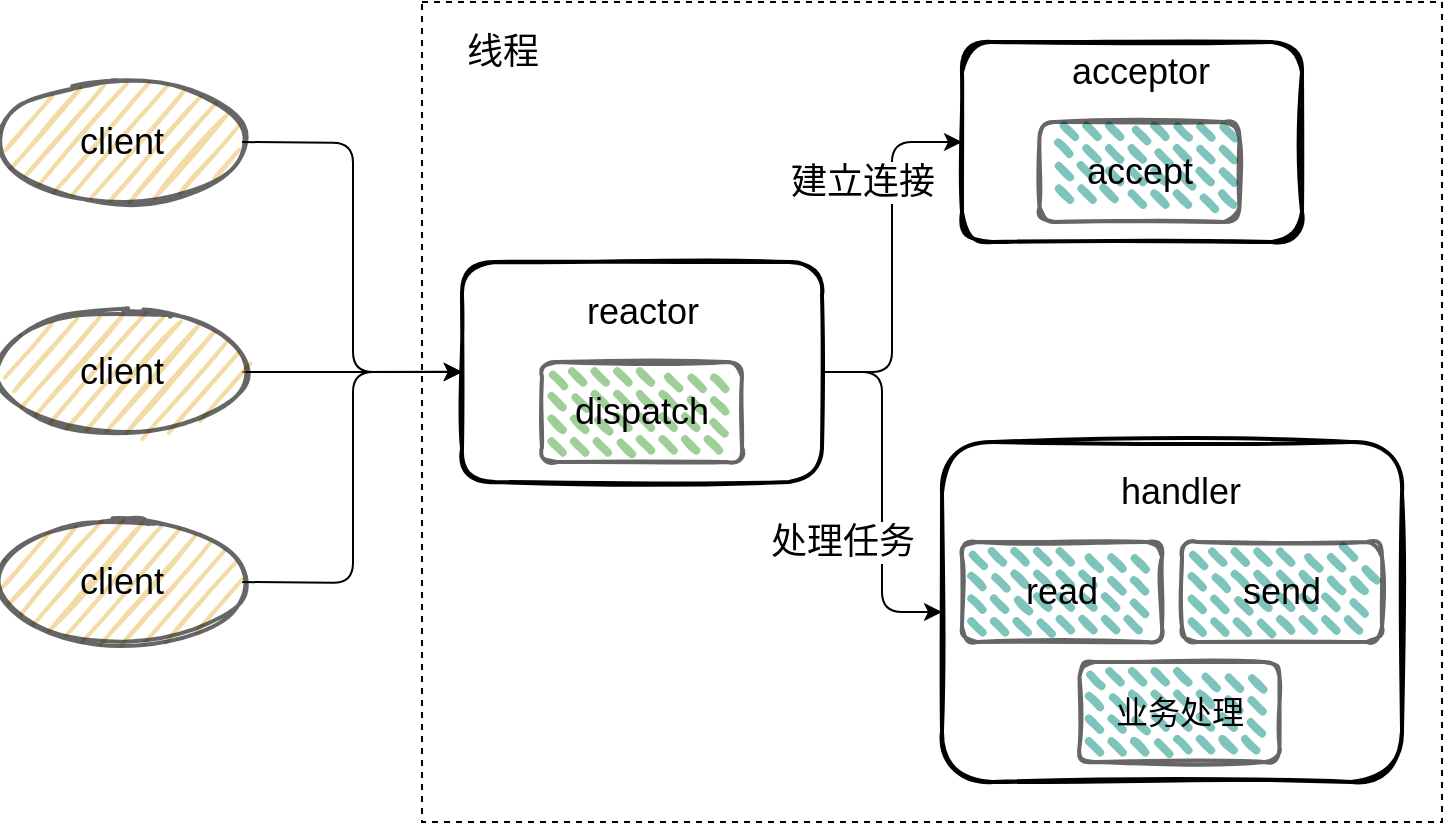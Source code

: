 <mxfile pages="16">
    <diagram name="reactor-2" id="cpeWkNqH-EPLwLXyGvtH">
        <mxGraphModel dx="898" dy="680" grid="1" gridSize="10" guides="1" tooltips="1" connect="1" arrows="1" fold="1" page="1" pageScale="1" pageWidth="3300" pageHeight="4681" math="0" shadow="0">
            <root>
                <mxCell id="CLgS07pZJv1Tw2EI7n1P-0"/>
                <mxCell id="CLgS07pZJv1Tw2EI7n1P-1" parent="CLgS07pZJv1Tw2EI7n1P-0"/>
                <mxCell id="CLgS07pZJv1Tw2EI7n1P-2" value="" style="verticalLabelPosition=bottom;verticalAlign=top;html=1;shape=mxgraph.basic.rect;fillColor2=none;strokeWidth=1;size=20;indent=5;fillColor=none;dashed=1;" vertex="1" parent="CLgS07pZJv1Tw2EI7n1P-1">
                    <mxGeometry x="450" y="510" width="510" height="410" as="geometry"/>
                </mxCell>
                <mxCell id="CLgS07pZJv1Tw2EI7n1P-3" style="edgeStyle=orthogonalEdgeStyle;html=1;entryX=0;entryY=0.5;entryDx=0;entryDy=0;fontSize=18;" edge="1" parent="CLgS07pZJv1Tw2EI7n1P-1" target="CLgS07pZJv1Tw2EI7n1P-8">
                    <mxGeometry relative="1" as="geometry">
                        <mxPoint x="360" y="580" as="sourcePoint"/>
                    </mxGeometry>
                </mxCell>
                <mxCell id="CLgS07pZJv1Tw2EI7n1P-4" style="edgeStyle=orthogonalEdgeStyle;html=1;entryX=0;entryY=0.5;entryDx=0;entryDy=0;fontSize=18;startArrow=none;startFill=0;" edge="1" parent="CLgS07pZJv1Tw2EI7n1P-1" source="CLgS07pZJv1Tw2EI7n1P-8" target="CLgS07pZJv1Tw2EI7n1P-16">
                    <mxGeometry relative="1" as="geometry"/>
                </mxCell>
                <mxCell id="CLgS07pZJv1Tw2EI7n1P-5" value="建立连接" style="edgeLabel;html=1;align=center;verticalAlign=middle;resizable=0;points=[];fontSize=18;" vertex="1" connectable="0" parent="CLgS07pZJv1Tw2EI7n1P-4">
                    <mxGeometry x="0.157" y="-2" relative="1" as="geometry">
                        <mxPoint x="-17" y="-23" as="offset"/>
                    </mxGeometry>
                </mxCell>
                <mxCell id="CLgS07pZJv1Tw2EI7n1P-6" style="edgeStyle=orthogonalEdgeStyle;html=1;entryX=0;entryY=0.5;entryDx=0;entryDy=0;fontSize=18;startArrow=none;startFill=0;" edge="1" parent="CLgS07pZJv1Tw2EI7n1P-1" source="CLgS07pZJv1Tw2EI7n1P-8" target="CLgS07pZJv1Tw2EI7n1P-17">
                    <mxGeometry relative="1" as="geometry"/>
                </mxCell>
                <mxCell id="CLgS07pZJv1Tw2EI7n1P-7" value="处理任务" style="edgeLabel;html=1;align=center;verticalAlign=middle;resizable=0;points=[];fontSize=18;" vertex="1" connectable="0" parent="CLgS07pZJv1Tw2EI7n1P-6">
                    <mxGeometry x="0.3" y="-1" relative="1" as="geometry">
                        <mxPoint x="-19" y="-2" as="offset"/>
                    </mxGeometry>
                </mxCell>
                <mxCell id="CLgS07pZJv1Tw2EI7n1P-8" value="" style="rounded=1;whiteSpace=wrap;html=1;strokeWidth=2;fillWeight=2;hachureGap=8;hachureAngle=45;fillColor=none;sketch=1;fontSize=16;fillStyle=dots;" vertex="1" parent="CLgS07pZJv1Tw2EI7n1P-1">
                    <mxGeometry x="470" y="640" width="180" height="110" as="geometry"/>
                </mxCell>
                <mxCell id="CLgS07pZJv1Tw2EI7n1P-9" style="edgeStyle=orthogonalEdgeStyle;html=1;entryX=0;entryY=0.5;entryDx=0;entryDy=0;fontSize=18;" edge="1" parent="CLgS07pZJv1Tw2EI7n1P-1" target="CLgS07pZJv1Tw2EI7n1P-8">
                    <mxGeometry relative="1" as="geometry">
                        <mxPoint x="360" y="800" as="sourcePoint"/>
                    </mxGeometry>
                </mxCell>
                <mxCell id="CLgS07pZJv1Tw2EI7n1P-10" value="&lt;font style=&quot;font-size: 18px&quot;&gt;client&lt;/font&gt;" style="ellipse;whiteSpace=wrap;html=1;strokeWidth=2;fillWeight=2;hachureGap=8;fillColor=#E9C46A;fillStyle=dots;sketch=1;fontSize=16;opacity=60;" vertex="1" parent="CLgS07pZJv1Tw2EI7n1P-1">
                    <mxGeometry x="240" y="550" width="120" height="60" as="geometry"/>
                </mxCell>
                <mxCell id="CLgS07pZJv1Tw2EI7n1P-11" style="edgeStyle=orthogonalEdgeStyle;html=1;entryX=0.039;entryY=0.451;entryDx=0;entryDy=0;entryPerimeter=0;fontSize=18;startArrow=none;startFill=0;" edge="1" parent="CLgS07pZJv1Tw2EI7n1P-1" source="CLgS07pZJv1Tw2EI7n1P-12" target="CLgS07pZJv1Tw2EI7n1P-2">
                    <mxGeometry relative="1" as="geometry"/>
                </mxCell>
                <mxCell id="CLgS07pZJv1Tw2EI7n1P-12" value="&lt;font style=&quot;font-size: 18px&quot;&gt;client&lt;/font&gt;" style="ellipse;whiteSpace=wrap;html=1;strokeWidth=2;fillWeight=2;hachureGap=8;fillColor=#E9C46A;fillStyle=dots;sketch=1;fontSize=16;opacity=60;" vertex="1" parent="CLgS07pZJv1Tw2EI7n1P-1">
                    <mxGeometry x="240" y="665" width="120" height="60" as="geometry"/>
                </mxCell>
                <mxCell id="CLgS07pZJv1Tw2EI7n1P-13" value="&lt;font style=&quot;font-size: 18px&quot;&gt;client&lt;/font&gt;" style="ellipse;whiteSpace=wrap;html=1;strokeWidth=2;fillWeight=2;hachureGap=8;fillColor=#E9C46A;fillStyle=dots;sketch=1;fontSize=16;opacity=60;" vertex="1" parent="CLgS07pZJv1Tw2EI7n1P-1">
                    <mxGeometry x="240" y="770" width="120" height="60" as="geometry"/>
                </mxCell>
                <mxCell id="CLgS07pZJv1Tw2EI7n1P-14" value="&lt;font style=&quot;font-size: 18px&quot;&gt;dispatch&lt;/font&gt;" style="rounded=1;whiteSpace=wrap;html=1;fontSize=16;fillColor=#5FAD56;strokeWidth=2;fillWeight=4;hachureGap=8;fillStyle=dashed;sketch=1;hachureAngle=45;opacity=60;" vertex="1" parent="CLgS07pZJv1Tw2EI7n1P-1">
                    <mxGeometry x="510" y="690" width="100" height="50" as="geometry"/>
                </mxCell>
                <mxCell id="CLgS07pZJv1Tw2EI7n1P-15" value="reactor" style="text;html=1;align=center;verticalAlign=middle;resizable=0;points=[];autosize=1;strokeColor=none;fillColor=none;fontSize=18;" vertex="1" parent="CLgS07pZJv1Tw2EI7n1P-1">
                    <mxGeometry x="525" y="650" width="70" height="30" as="geometry"/>
                </mxCell>
                <mxCell id="CLgS07pZJv1Tw2EI7n1P-16" value="" style="rounded=1;whiteSpace=wrap;html=1;strokeWidth=2;fillWeight=2;hachureGap=8;hachureAngle=45;fillColor=none;sketch=1;fontSize=16;fillStyle=dots;" vertex="1" parent="CLgS07pZJv1Tw2EI7n1P-1">
                    <mxGeometry x="720" y="530" width="170" height="100" as="geometry"/>
                </mxCell>
                <mxCell id="CLgS07pZJv1Tw2EI7n1P-17" value="" style="rounded=1;whiteSpace=wrap;html=1;strokeWidth=2;fillWeight=2;hachureGap=8;hachureAngle=45;fillColor=none;sketch=1;fontSize=16;fillStyle=dots;" vertex="1" parent="CLgS07pZJv1Tw2EI7n1P-1">
                    <mxGeometry x="710" y="730" width="230" height="170" as="geometry"/>
                </mxCell>
                <mxCell id="CLgS07pZJv1Tw2EI7n1P-18" value="&lt;font style=&quot;font-size: 18px&quot;&gt;accept&lt;/font&gt;" style="rounded=1;whiteSpace=wrap;html=1;fontSize=16;fillColor=#2A9D8F;strokeWidth=2;fillWeight=4;hachureGap=8;fillStyle=dashed;sketch=1;hachureAngle=45;opacity=60;" vertex="1" parent="CLgS07pZJv1Tw2EI7n1P-1">
                    <mxGeometry x="758.75" y="570" width="100" height="50" as="geometry"/>
                </mxCell>
                <mxCell id="CLgS07pZJv1Tw2EI7n1P-19" value="acceptor" style="text;html=1;align=center;verticalAlign=middle;resizable=0;points=[];autosize=1;strokeColor=none;fillColor=none;fontSize=18;" vertex="1" parent="CLgS07pZJv1Tw2EI7n1P-1">
                    <mxGeometry x="768.75" y="530" width="80" height="30" as="geometry"/>
                </mxCell>
                <mxCell id="CLgS07pZJv1Tw2EI7n1P-20" value="handler" style="text;html=1;align=center;verticalAlign=middle;resizable=0;points=[];autosize=1;strokeColor=none;fillColor=none;fontSize=18;" vertex="1" parent="CLgS07pZJv1Tw2EI7n1P-1">
                    <mxGeometry x="788.75" y="740" width="80" height="30" as="geometry"/>
                </mxCell>
                <mxCell id="CLgS07pZJv1Tw2EI7n1P-21" value="&lt;font style=&quot;font-size: 18px&quot;&gt;read&lt;/font&gt;" style="rounded=1;whiteSpace=wrap;html=1;fontSize=16;fillColor=#2A9D8F;strokeWidth=2;fillWeight=4;hachureGap=8;fillStyle=dashed;sketch=1;hachureAngle=45;opacity=60;" vertex="1" parent="CLgS07pZJv1Tw2EI7n1P-1">
                    <mxGeometry x="720" y="780" width="100" height="50" as="geometry"/>
                </mxCell>
                <mxCell id="CLgS07pZJv1Tw2EI7n1P-22" value="业务处理" style="rounded=1;whiteSpace=wrap;html=1;fontSize=16;fillColor=#2A9D8F;strokeWidth=2;fillWeight=4;hachureGap=8;fillStyle=dashed;sketch=1;hachureAngle=45;opacity=60;" vertex="1" parent="CLgS07pZJv1Tw2EI7n1P-1">
                    <mxGeometry x="778.75" y="840" width="100" height="50" as="geometry"/>
                </mxCell>
                <mxCell id="CLgS07pZJv1Tw2EI7n1P-23" value="&lt;font style=&quot;font-size: 18px&quot;&gt;send&lt;/font&gt;" style="rounded=1;whiteSpace=wrap;html=1;fontSize=16;fillColor=#2A9D8F;strokeWidth=2;fillWeight=4;hachureGap=8;fillStyle=dashed;sketch=1;hachureAngle=45;opacity=60;" vertex="1" parent="CLgS07pZJv1Tw2EI7n1P-1">
                    <mxGeometry x="830" y="780" width="100" height="50" as="geometry"/>
                </mxCell>
                <mxCell id="CLgS07pZJv1Tw2EI7n1P-24" value="线程" style="text;html=1;align=center;verticalAlign=middle;resizable=0;points=[];autosize=1;strokeColor=none;fillColor=none;fontSize=18;" vertex="1" parent="CLgS07pZJv1Tw2EI7n1P-1">
                    <mxGeometry x="465" y="520" width="50" height="30" as="geometry"/>
                </mxCell>
            </root>
        </mxGraphModel>
    </diagram>
    <diagram id="SihR-3rMrDKXmETeyq03" name="reactor-1">
        <mxGraphModel dx="898" dy="680" grid="1" gridSize="10" guides="1" tooltips="1" connect="1" arrows="1" fold="1" page="1" pageScale="1" pageWidth="3300" pageHeight="4681" math="0" shadow="0">
            <root>
                <mxCell id="U_S4nQfk2S35pz2fE1vD-0"/>
                <mxCell id="U_S4nQfk2S35pz2fE1vD-1" parent="U_S4nQfk2S35pz2fE1vD-0"/>
                <mxCell id="TSclHmUN3-PxW1BqqHxQ-23" value="" style="verticalLabelPosition=bottom;verticalAlign=top;html=1;shape=mxgraph.basic.rect;fillColor2=none;strokeWidth=1;size=20;indent=5;fillColor=none;dashed=1;" vertex="1" parent="U_S4nQfk2S35pz2fE1vD-1">
                    <mxGeometry x="460" y="520" width="510" height="410" as="geometry"/>
                </mxCell>
                <mxCell id="TSclHmUN3-PxW1BqqHxQ-24" style="edgeStyle=orthogonalEdgeStyle;html=1;entryX=0;entryY=0.5;entryDx=0;entryDy=0;fontSize=18;" edge="1" parent="U_S4nQfk2S35pz2fE1vD-1" target="TSclHmUN3-PxW1BqqHxQ-29">
                    <mxGeometry relative="1" as="geometry">
                        <mxPoint x="370" y="590" as="sourcePoint"/>
                    </mxGeometry>
                </mxCell>
                <mxCell id="TSclHmUN3-PxW1BqqHxQ-25" style="edgeStyle=orthogonalEdgeStyle;html=1;entryX=0;entryY=0.5;entryDx=0;entryDy=0;fontSize=18;startArrow=none;startFill=0;" edge="1" parent="U_S4nQfk2S35pz2fE1vD-1" source="TSclHmUN3-PxW1BqqHxQ-29" target="TSclHmUN3-PxW1BqqHxQ-37">
                    <mxGeometry relative="1" as="geometry"/>
                </mxCell>
                <mxCell id="TSclHmUN3-PxW1BqqHxQ-26" value="建立连接" style="edgeLabel;html=1;align=center;verticalAlign=middle;resizable=0;points=[];fontSize=18;" vertex="1" connectable="0" parent="TSclHmUN3-PxW1BqqHxQ-25">
                    <mxGeometry x="0.157" y="-2" relative="1" as="geometry">
                        <mxPoint x="-17" y="-23" as="offset"/>
                    </mxGeometry>
                </mxCell>
                <mxCell id="TSclHmUN3-PxW1BqqHxQ-27" style="edgeStyle=orthogonalEdgeStyle;html=1;entryX=0;entryY=0.5;entryDx=0;entryDy=0;fontSize=18;startArrow=none;startFill=0;" edge="1" parent="U_S4nQfk2S35pz2fE1vD-1" source="TSclHmUN3-PxW1BqqHxQ-29" target="TSclHmUN3-PxW1BqqHxQ-38">
                    <mxGeometry relative="1" as="geometry"/>
                </mxCell>
                <mxCell id="TSclHmUN3-PxW1BqqHxQ-28" value="处理任务" style="edgeLabel;html=1;align=center;verticalAlign=middle;resizable=0;points=[];fontSize=18;" vertex="1" connectable="0" parent="TSclHmUN3-PxW1BqqHxQ-27">
                    <mxGeometry x="0.3" y="-1" relative="1" as="geometry">
                        <mxPoint x="-19" y="-2" as="offset"/>
                    </mxGeometry>
                </mxCell>
                <mxCell id="TSclHmUN3-PxW1BqqHxQ-29" value="" style="rounded=1;whiteSpace=wrap;html=1;strokeWidth=2;fillWeight=2;hachureGap=8;hachureAngle=45;fillColor=none;sketch=1;fontSize=16;fillStyle=dots;" vertex="1" parent="U_S4nQfk2S35pz2fE1vD-1">
                    <mxGeometry x="480" y="650" width="180" height="110" as="geometry"/>
                </mxCell>
                <mxCell id="TSclHmUN3-PxW1BqqHxQ-30" style="edgeStyle=orthogonalEdgeStyle;html=1;entryX=0;entryY=0.5;entryDx=0;entryDy=0;fontSize=18;" edge="1" parent="U_S4nQfk2S35pz2fE1vD-1" target="TSclHmUN3-PxW1BqqHxQ-29">
                    <mxGeometry relative="1" as="geometry">
                        <mxPoint x="370" y="810" as="sourcePoint"/>
                    </mxGeometry>
                </mxCell>
                <mxCell id="TSclHmUN3-PxW1BqqHxQ-31" value="&lt;font style=&quot;font-size: 18px&quot;&gt;client&lt;/font&gt;" style="ellipse;whiteSpace=wrap;html=1;strokeWidth=2;fillWeight=2;hachureGap=8;fillColor=#E9C46A;fillStyle=dots;sketch=1;fontSize=16;" vertex="1" parent="U_S4nQfk2S35pz2fE1vD-1">
                    <mxGeometry x="250" y="560" width="120" height="60" as="geometry"/>
                </mxCell>
                <mxCell id="TSclHmUN3-PxW1BqqHxQ-32" style="edgeStyle=orthogonalEdgeStyle;html=1;entryX=0.039;entryY=0.451;entryDx=0;entryDy=0;entryPerimeter=0;fontSize=18;startArrow=none;startFill=0;" edge="1" parent="U_S4nQfk2S35pz2fE1vD-1" source="TSclHmUN3-PxW1BqqHxQ-33" target="TSclHmUN3-PxW1BqqHxQ-23">
                    <mxGeometry relative="1" as="geometry"/>
                </mxCell>
                <mxCell id="TSclHmUN3-PxW1BqqHxQ-33" value="&lt;font style=&quot;font-size: 18px&quot;&gt;client&lt;/font&gt;" style="ellipse;whiteSpace=wrap;html=1;strokeWidth=2;fillWeight=2;hachureGap=8;fillColor=#E9C46A;fillStyle=dots;sketch=1;fontSize=16;" vertex="1" parent="U_S4nQfk2S35pz2fE1vD-1">
                    <mxGeometry x="250" y="675" width="120" height="60" as="geometry"/>
                </mxCell>
                <mxCell id="TSclHmUN3-PxW1BqqHxQ-34" value="&lt;font style=&quot;font-size: 18px&quot;&gt;client&lt;/font&gt;" style="ellipse;whiteSpace=wrap;html=1;strokeWidth=2;fillWeight=2;hachureGap=8;fillColor=#E9C46A;fillStyle=dots;sketch=1;fontSize=16;" vertex="1" parent="U_S4nQfk2S35pz2fE1vD-1">
                    <mxGeometry x="250" y="780" width="120" height="60" as="geometry"/>
                </mxCell>
                <mxCell id="TSclHmUN3-PxW1BqqHxQ-35" value="&lt;font style=&quot;font-size: 18px&quot;&gt;dispatch&lt;/font&gt;" style="rounded=1;whiteSpace=wrap;html=1;fontSize=16;fillColor=#5FAD56;strokeWidth=2;fillWeight=4;hachureGap=8;fillStyle=dashed;sketch=1;hachureAngle=45;" vertex="1" parent="U_S4nQfk2S35pz2fE1vD-1">
                    <mxGeometry x="520" y="700" width="100" height="50" as="geometry"/>
                </mxCell>
                <mxCell id="TSclHmUN3-PxW1BqqHxQ-36" value="reactor" style="text;html=1;align=center;verticalAlign=middle;resizable=0;points=[];autosize=1;strokeColor=none;fillColor=none;fontSize=18;" vertex="1" parent="U_S4nQfk2S35pz2fE1vD-1">
                    <mxGeometry x="535" y="660" width="70" height="30" as="geometry"/>
                </mxCell>
                <mxCell id="TSclHmUN3-PxW1BqqHxQ-37" value="" style="rounded=1;whiteSpace=wrap;html=1;strokeWidth=2;fillWeight=2;hachureGap=8;hachureAngle=45;fillColor=none;sketch=1;fontSize=16;fillStyle=dots;" vertex="1" parent="U_S4nQfk2S35pz2fE1vD-1">
                    <mxGeometry x="730" y="540" width="170" height="100" as="geometry"/>
                </mxCell>
                <mxCell id="TSclHmUN3-PxW1BqqHxQ-38" value="" style="rounded=1;whiteSpace=wrap;html=1;strokeWidth=2;fillWeight=2;hachureGap=8;hachureAngle=45;fillColor=none;sketch=1;fontSize=16;fillStyle=dots;" vertex="1" parent="U_S4nQfk2S35pz2fE1vD-1">
                    <mxGeometry x="720" y="740" width="230" height="170" as="geometry"/>
                </mxCell>
                <mxCell id="TSclHmUN3-PxW1BqqHxQ-39" value="&lt;font style=&quot;font-size: 18px&quot;&gt;accept&lt;/font&gt;" style="rounded=1;whiteSpace=wrap;html=1;fontSize=16;fillColor=#2A9D8F;strokeWidth=2;fillWeight=4;hachureGap=8;fillStyle=dashed;sketch=1;hachureAngle=45;" vertex="1" parent="U_S4nQfk2S35pz2fE1vD-1">
                    <mxGeometry x="768.75" y="580" width="100" height="50" as="geometry"/>
                </mxCell>
                <mxCell id="TSclHmUN3-PxW1BqqHxQ-40" value="acceptor" style="text;html=1;align=center;verticalAlign=middle;resizable=0;points=[];autosize=1;strokeColor=none;fillColor=none;fontSize=18;" vertex="1" parent="U_S4nQfk2S35pz2fE1vD-1">
                    <mxGeometry x="778.75" y="540" width="80" height="30" as="geometry"/>
                </mxCell>
                <mxCell id="TSclHmUN3-PxW1BqqHxQ-41" value="handler" style="text;html=1;align=center;verticalAlign=middle;resizable=0;points=[];autosize=1;strokeColor=none;fillColor=none;fontSize=18;" vertex="1" parent="U_S4nQfk2S35pz2fE1vD-1">
                    <mxGeometry x="798.75" y="750" width="80" height="30" as="geometry"/>
                </mxCell>
                <mxCell id="TSclHmUN3-PxW1BqqHxQ-42" value="&lt;font style=&quot;font-size: 18px&quot;&gt;read&lt;/font&gt;" style="rounded=1;whiteSpace=wrap;html=1;fontSize=16;fillColor=#2A9D8F;strokeWidth=2;fillWeight=4;hachureGap=8;fillStyle=dashed;sketch=1;hachureAngle=45;" vertex="1" parent="U_S4nQfk2S35pz2fE1vD-1">
                    <mxGeometry x="730" y="790" width="100" height="50" as="geometry"/>
                </mxCell>
                <mxCell id="TSclHmUN3-PxW1BqqHxQ-43" value="业务处理" style="rounded=1;whiteSpace=wrap;html=1;fontSize=16;fillColor=#2A9D8F;strokeWidth=2;fillWeight=4;hachureGap=8;fillStyle=dashed;sketch=1;hachureAngle=45;" vertex="1" parent="U_S4nQfk2S35pz2fE1vD-1">
                    <mxGeometry x="788.75" y="850" width="100" height="50" as="geometry"/>
                </mxCell>
                <mxCell id="TSclHmUN3-PxW1BqqHxQ-44" value="&lt;font style=&quot;font-size: 18px&quot;&gt;send&lt;/font&gt;" style="rounded=1;whiteSpace=wrap;html=1;fontSize=16;fillColor=#2A9D8F;strokeWidth=2;fillWeight=4;hachureGap=8;fillStyle=dashed;sketch=1;hachureAngle=45;" vertex="1" parent="U_S4nQfk2S35pz2fE1vD-1">
                    <mxGeometry x="840" y="790" width="100" height="50" as="geometry"/>
                </mxCell>
                <mxCell id="TSclHmUN3-PxW1BqqHxQ-45" value="线程" style="text;html=1;align=center;verticalAlign=middle;resizable=0;points=[];autosize=1;strokeColor=none;fillColor=none;fontSize=18;" vertex="1" parent="U_S4nQfk2S35pz2fE1vD-1">
                    <mxGeometry x="475" y="530" width="50" height="30" as="geometry"/>
                </mxCell>
            </root>
        </mxGraphModel>
    </diagram>
    <diagram id="3n921f3iXirqcN1u3Ysv" name="single">
        <mxGraphModel dx="898" dy="680" grid="1" gridSize="10" guides="1" tooltips="1" connect="1" arrows="1" fold="1" page="1" pageScale="1" pageWidth="3300" pageHeight="4681" math="0" shadow="0">
            <root>
                <mxCell id="KkZHtV6HfjBjP-QfyIvR-0"/>
                <mxCell id="KkZHtV6HfjBjP-QfyIvR-1" parent="KkZHtV6HfjBjP-QfyIvR-0"/>
                <mxCell id="rrIn8BsDmMunWOERDtQa-9" value="" style="verticalLabelPosition=bottom;verticalAlign=top;html=1;shape=mxgraph.basic.rect;fillColor2=none;strokeWidth=1;size=20;indent=5;fillColor=none;dashed=1;" vertex="1" parent="KkZHtV6HfjBjP-QfyIvR-1">
                    <mxGeometry x="280" y="1040" width="680" height="660" as="geometry"/>
                </mxCell>
                <mxCell id="rrIn8BsDmMunWOERDtQa-5" value="" style="verticalLabelPosition=bottom;verticalAlign=top;html=1;shape=mxgraph.basic.rect;fillColor2=none;strokeWidth=1;size=20;indent=5;fillColor=none;dashed=1;" vertex="1" parent="KkZHtV6HfjBjP-QfyIvR-1">
                    <mxGeometry x="740" y="1250" width="200" height="320" as="geometry"/>
                </mxCell>
                <mxCell id="vicqEd6XC0AAev5NyINa-0" value="" style="verticalLabelPosition=bottom;verticalAlign=top;html=1;shape=mxgraph.basic.rect;fillColor2=none;strokeWidth=1;size=20;indent=5;fillColor=none;dashed=1;" vertex="1" parent="KkZHtV6HfjBjP-QfyIvR-1">
                    <mxGeometry x="300" y="1250" width="200" height="440" as="geometry"/>
                </mxCell>
                <mxCell id="rrIn8BsDmMunWOERDtQa-23" style="edgeStyle=orthogonalEdgeStyle;html=1;entryX=0.5;entryY=0;entryDx=0;entryDy=0;fontSize=16;startArrow=none;startFill=0;" edge="1" parent="KkZHtV6HfjBjP-QfyIvR-1" source="Fyzt-uK-mrvEkcZ5hX47-2" target="rrIn8BsDmMunWOERDtQa-2">
                    <mxGeometry relative="1" as="geometry"/>
                </mxCell>
                <mxCell id="rrIn8BsDmMunWOERDtQa-24" style="edgeStyle=orthogonalEdgeStyle;html=1;entryX=0.5;entryY=0;entryDx=0;entryDy=0;fontSize=16;startArrow=none;startFill=0;" edge="1" parent="KkZHtV6HfjBjP-QfyIvR-1" source="Fyzt-uK-mrvEkcZ5hX47-2" target="rrIn8BsDmMunWOERDtQa-17">
                    <mxGeometry relative="1" as="geometry"/>
                </mxCell>
                <mxCell id="rrIn8BsDmMunWOERDtQa-25" style="edgeStyle=orthogonalEdgeStyle;html=1;entryX=0.5;entryY=0;entryDx=0;entryDy=0;fontSize=16;startArrow=none;startFill=0;" edge="1" parent="KkZHtV6HfjBjP-QfyIvR-1" source="Fyzt-uK-mrvEkcZ5hX47-2" target="rrIn8BsDmMunWOERDtQa-15">
                    <mxGeometry relative="1" as="geometry"/>
                </mxCell>
                <mxCell id="rrIn8BsDmMunWOERDtQa-26" style="edgeStyle=orthogonalEdgeStyle;html=1;entryX=0.5;entryY=0;entryDx=0;entryDy=0;fontSize=16;startArrow=none;startFill=0;" edge="1" parent="KkZHtV6HfjBjP-QfyIvR-1" source="Fyzt-uK-mrvEkcZ5hX47-2" target="rrIn8BsDmMunWOERDtQa-16">
                    <mxGeometry relative="1" as="geometry"/>
                </mxCell>
                <mxCell id="Fyzt-uK-mrvEkcZ5hX47-2" value="&lt;font style=&quot;font-size: 19px&quot;&gt;I/O&lt;br&gt;Multiplexing&lt;/font&gt;" style="rounded=1;whiteSpace=wrap;html=1;strokeWidth=2;fillWeight=4;hachureGap=8;hachureAngle=45;fillColor=#5FAD56;sketch=1;fontSize=16;" vertex="1" parent="KkZHtV6HfjBjP-QfyIvR-1">
                    <mxGeometry x="440" y="1060" width="330" height="60" as="geometry"/>
                </mxCell>
                <mxCell id="Fyzt-uK-mrvEkcZ5hX47-3" style="edgeStyle=orthogonalEdgeStyle;html=1;entryX=0.5;entryY=0;entryDx=0;entryDy=0;fontSize=25;startArrow=classic;startFill=1;" edge="1" parent="KkZHtV6HfjBjP-QfyIvR-1" source="Fyzt-uK-mrvEkcZ5hX47-4" target="Fyzt-uK-mrvEkcZ5hX47-2">
                    <mxGeometry relative="1" as="geometry">
                        <Array as="points">
                            <mxPoint x="470" y="1030"/>
                            <mxPoint x="605" y="1030"/>
                        </Array>
                    </mxGeometry>
                </mxCell>
                <mxCell id="Fyzt-uK-mrvEkcZ5hX47-4" value="&lt;font style=&quot;font-size: 18px&quot;&gt;socket&lt;/font&gt;" style="ellipse;whiteSpace=wrap;html=1;strokeWidth=2;fillWeight=2;hachureGap=8;fillColor=#E9C46A;fillStyle=dots;sketch=1;fontSize=16;" vertex="1" parent="KkZHtV6HfjBjP-QfyIvR-1">
                    <mxGeometry x="410" y="950" width="120" height="60" as="geometry"/>
                </mxCell>
                <mxCell id="Fyzt-uK-mrvEkcZ5hX47-24" style="edgeStyle=orthogonalEdgeStyle;html=1;entryX=0.5;entryY=0;entryDx=0;entryDy=0;fontSize=18;exitX=0.5;exitY=1;exitDx=0;exitDy=0;startArrow=classic;startFill=1;" edge="1" parent="KkZHtV6HfjBjP-QfyIvR-1" source="Fyzt-uK-mrvEkcZ5hX47-6" target="Fyzt-uK-mrvEkcZ5hX47-2">
                    <mxGeometry relative="1" as="geometry">
                        <Array as="points">
                            <mxPoint x="740" y="1030"/>
                            <mxPoint x="605" y="1030"/>
                        </Array>
                    </mxGeometry>
                </mxCell>
                <mxCell id="Fyzt-uK-mrvEkcZ5hX47-6" value="&lt;font style=&quot;font-size: 18px&quot;&gt;socket&lt;/font&gt;" style="ellipse;whiteSpace=wrap;html=1;strokeWidth=2;fillWeight=2;hachureGap=8;fillColor=#E9C46A;fillStyle=dots;sketch=1;fontSize=16;" vertex="1" parent="KkZHtV6HfjBjP-QfyIvR-1">
                    <mxGeometry x="680" y="950" width="120" height="60" as="geometry"/>
                </mxCell>
                <mxCell id="qVk-_wfB0VwJsGi2b_M8-5" style="edgeStyle=orthogonalEdgeStyle;html=1;fontSize=16;startArrow=none;startFill=0;" edge="1" parent="KkZHtV6HfjBjP-QfyIvR-1" source="Fyzt-uK-mrvEkcZ5hX47-14" target="Fyzt-uK-mrvEkcZ5hX47-16">
                    <mxGeometry relative="1" as="geometry"/>
                </mxCell>
                <mxCell id="Fyzt-uK-mrvEkcZ5hX47-14" value="&lt;font style=&quot;font-size: 18px&quot;&gt;aeApiPoll&lt;/font&gt;" style="rounded=1;whiteSpace=wrap;html=1;strokeWidth=2;fillWeight=4;hachureGap=8;hachureAngle=45;fillColor=#5FAD56;sketch=1;fontSize=16;" vertex="1" parent="KkZHtV6HfjBjP-QfyIvR-1">
                    <mxGeometry x="530" y="1270" width="150" height="60" as="geometry"/>
                </mxCell>
                <mxCell id="qVk-_wfB0VwJsGi2b_M8-6" style="edgeStyle=orthogonalEdgeStyle;html=1;entryX=0.5;entryY=0;entryDx=0;entryDy=0;fontSize=16;startArrow=none;startFill=0;" edge="1" parent="KkZHtV6HfjBjP-QfyIvR-1" source="Fyzt-uK-mrvEkcZ5hX47-16" target="qVk-_wfB0VwJsGi2b_M8-0">
                    <mxGeometry relative="1" as="geometry"/>
                </mxCell>
                <mxCell id="Fyzt-uK-mrvEkcZ5hX47-16" value="acceptTcpHandler" style="rounded=1;whiteSpace=wrap;html=1;strokeWidth=2;fillWeight=2;hachureGap=8;hachureAngle=45;fillColor=#E9C46A;sketch=1;fontSize=16;fillStyle=dots;" vertex="1" parent="KkZHtV6HfjBjP-QfyIvR-1">
                    <mxGeometry x="320" y="1270" width="160" height="60" as="geometry"/>
                </mxCell>
                <mxCell id="Fyzt-uK-mrvEkcZ5hX47-25" style="edgeStyle=orthogonalEdgeStyle;html=1;entryX=0.5;entryY=0;entryDx=0;entryDy=0;fontSize=18;startArrow=classic;startFill=1;" edge="1" parent="KkZHtV6HfjBjP-QfyIvR-1" source="Fyzt-uK-mrvEkcZ5hX47-21" target="Fyzt-uK-mrvEkcZ5hX47-2">
                    <mxGeometry relative="1" as="geometry"/>
                </mxCell>
                <mxCell id="Fyzt-uK-mrvEkcZ5hX47-21" value="&lt;font style=&quot;font-size: 18px&quot;&gt;socket&lt;/font&gt;" style="ellipse;whiteSpace=wrap;html=1;strokeWidth=2;fillWeight=2;hachureGap=8;fillColor=#E9C46A;fillStyle=dots;sketch=1;fontSize=16;" vertex="1" parent="KkZHtV6HfjBjP-QfyIvR-1">
                    <mxGeometry x="545" y="950" width="120" height="60" as="geometry"/>
                </mxCell>
                <mxCell id="Fyzt-uK-mrvEkcZ5hX47-29" style="edgeStyle=orthogonalEdgeStyle;html=1;entryX=0.425;entryY=0;entryDx=0;entryDy=0;entryPerimeter=0;fontSize=19;startArrow=classic;startFill=1;" edge="1" parent="KkZHtV6HfjBjP-QfyIvR-1" source="Fyzt-uK-mrvEkcZ5hX47-26" target="Fyzt-uK-mrvEkcZ5hX47-4">
                    <mxGeometry relative="1" as="geometry"/>
                </mxCell>
                <mxCell id="Fyzt-uK-mrvEkcZ5hX47-26" value="&lt;font style=&quot;font-size: 18px&quot;&gt;client&lt;/font&gt;" style="rounded=0;whiteSpace=wrap;html=1;fontFamily=Helvetica;fontSize=12;fontColor=default;strokeColor=default;fillColor=#2A9D8F;strokeWidth=2;fillWeight=2;hachureGap=8;fillStyle=dots;sketch=1;" vertex="1" parent="KkZHtV6HfjBjP-QfyIvR-1">
                    <mxGeometry x="400" y="850" width="120" height="60" as="geometry"/>
                </mxCell>
                <mxCell id="Fyzt-uK-mrvEkcZ5hX47-30" style="edgeStyle=orthogonalEdgeStyle;html=1;entryX=0.5;entryY=0;entryDx=0;entryDy=0;fontSize=19;startArrow=classic;startFill=1;" edge="1" parent="KkZHtV6HfjBjP-QfyIvR-1" source="Fyzt-uK-mrvEkcZ5hX47-27" target="Fyzt-uK-mrvEkcZ5hX47-21">
                    <mxGeometry relative="1" as="geometry"/>
                </mxCell>
                <mxCell id="Fyzt-uK-mrvEkcZ5hX47-27" value="&lt;font style=&quot;font-size: 18px&quot;&gt;client&lt;/font&gt;" style="rounded=0;whiteSpace=wrap;html=1;fontFamily=Helvetica;fontSize=12;fontColor=default;strokeColor=default;fillColor=#2A9D8F;strokeWidth=2;fillWeight=2;hachureGap=8;fillStyle=dots;sketch=1;" vertex="1" parent="KkZHtV6HfjBjP-QfyIvR-1">
                    <mxGeometry x="545" y="850" width="120" height="60" as="geometry"/>
                </mxCell>
                <mxCell id="Fyzt-uK-mrvEkcZ5hX47-31" style="edgeStyle=orthogonalEdgeStyle;html=1;fontSize=19;startArrow=classic;startFill=1;" edge="1" parent="KkZHtV6HfjBjP-QfyIvR-1" source="Fyzt-uK-mrvEkcZ5hX47-28" target="Fyzt-uK-mrvEkcZ5hX47-6">
                    <mxGeometry relative="1" as="geometry"/>
                </mxCell>
                <mxCell id="Fyzt-uK-mrvEkcZ5hX47-28" value="&lt;font style=&quot;font-size: 18px&quot;&gt;client&lt;/font&gt;" style="rounded=0;whiteSpace=wrap;html=1;fontFamily=Helvetica;fontSize=12;fontColor=default;strokeColor=default;fillColor=#2A9D8F;strokeWidth=2;fillWeight=2;hachureGap=8;fillStyle=dots;sketch=1;" vertex="1" parent="KkZHtV6HfjBjP-QfyIvR-1">
                    <mxGeometry x="680" y="850" width="120" height="60" as="geometry"/>
                </mxCell>
                <mxCell id="qVk-_wfB0VwJsGi2b_M8-7" style="edgeStyle=orthogonalEdgeStyle;html=1;fontSize=16;startArrow=none;startFill=0;" edge="1" parent="KkZHtV6HfjBjP-QfyIvR-1" source="qVk-_wfB0VwJsGi2b_M8-0" target="qVk-_wfB0VwJsGi2b_M8-3">
                    <mxGeometry relative="1" as="geometry"/>
                </mxCell>
                <mxCell id="qVk-_wfB0VwJsGi2b_M8-0" value="readQueryFromClient" style="rounded=1;whiteSpace=wrap;html=1;strokeWidth=2;fillWeight=2;hachureGap=8;hachureAngle=45;fillColor=#E9C46A;sketch=1;fontSize=16;fillStyle=dots;" vertex="1" parent="KkZHtV6HfjBjP-QfyIvR-1">
                    <mxGeometry x="320" y="1390" width="160" height="60" as="geometry"/>
                </mxCell>
                <mxCell id="qVk-_wfB0VwJsGi2b_M8-15" style="edgeStyle=orthogonalEdgeStyle;html=1;entryX=0.5;entryY=0;entryDx=0;entryDy=0;fontSize=16;startArrow=none;startFill=0;" edge="1" parent="KkZHtV6HfjBjP-QfyIvR-1" source="qVk-_wfB0VwJsGi2b_M8-1" target="qVk-_wfB0VwJsGi2b_M8-14">
                    <mxGeometry relative="1" as="geometry"/>
                </mxCell>
                <mxCell id="qVk-_wfB0VwJsGi2b_M8-1" value="sendReplyToClient" style="rounded=1;whiteSpace=wrap;html=1;strokeWidth=2;fillWeight=2;hachureGap=8;hachureAngle=45;fillColor=#5FAD56;sketch=1;fontSize=16;fillStyle=dots;" vertex="1" parent="KkZHtV6HfjBjP-QfyIvR-1">
                    <mxGeometry x="760" y="1380" width="160" height="60" as="geometry"/>
                </mxCell>
                <mxCell id="qVk-_wfB0VwJsGi2b_M8-11" style="edgeStyle=orthogonalEdgeStyle;html=1;entryX=1;entryY=0.5;entryDx=0;entryDy=0;fontSize=16;startArrow=none;startFill=0;" edge="1" parent="KkZHtV6HfjBjP-QfyIvR-1" source="qVk-_wfB0VwJsGi2b_M8-2" target="Fyzt-uK-mrvEkcZ5hX47-14">
                    <mxGeometry relative="1" as="geometry"/>
                </mxCell>
                <mxCell id="rrIn8BsDmMunWOERDtQa-0" style="edgeStyle=orthogonalEdgeStyle;html=1;entryX=0.5;entryY=0;entryDx=0;entryDy=0;fontSize=16;startArrow=none;startFill=0;" edge="1" parent="KkZHtV6HfjBjP-QfyIvR-1" source="qVk-_wfB0VwJsGi2b_M8-2" target="qVk-_wfB0VwJsGi2b_M8-1">
                    <mxGeometry relative="1" as="geometry"/>
                </mxCell>
                <mxCell id="rrIn8BsDmMunWOERDtQa-13" style="edgeStyle=orthogonalEdgeStyle;html=1;entryX=1;entryY=0.5;entryDx=0;entryDy=0;fontSize=16;startArrow=none;startFill=0;" edge="1" parent="KkZHtV6HfjBjP-QfyIvR-1" target="Fyzt-uK-mrvEkcZ5hX47-2">
                    <mxGeometry relative="1" as="geometry">
                        <mxPoint x="840" y="1250" as="sourcePoint"/>
                        <Array as="points">
                            <mxPoint x="840" y="1090"/>
                        </Array>
                    </mxGeometry>
                </mxCell>
                <mxCell id="qVk-_wfB0VwJsGi2b_M8-2" value="beforeSleep" style="rounded=1;whiteSpace=wrap;html=1;strokeWidth=2;fillWeight=2;hachureGap=8;hachureAngle=45;fillColor=#5FAD56;sketch=1;fontSize=16;fillStyle=dots;" vertex="1" parent="KkZHtV6HfjBjP-QfyIvR-1">
                    <mxGeometry x="760" y="1270" width="160" height="60" as="geometry"/>
                </mxCell>
                <mxCell id="qVk-_wfB0VwJsGi2b_M8-9" style="edgeStyle=orthogonalEdgeStyle;html=1;entryX=0.5;entryY=0;entryDx=0;entryDy=0;fontSize=16;startArrow=none;startFill=0;" edge="1" parent="KkZHtV6HfjBjP-QfyIvR-1" source="qVk-_wfB0VwJsGi2b_M8-3" target="qVk-_wfB0VwJsGi2b_M8-4">
                    <mxGeometry relative="1" as="geometry"/>
                </mxCell>
                <mxCell id="qVk-_wfB0VwJsGi2b_M8-3" value="processCommand" style="rounded=1;whiteSpace=wrap;html=1;strokeWidth=2;fillWeight=2;hachureGap=8;hachureAngle=45;fillColor=#E9C46A;sketch=1;fontSize=16;fillStyle=dots;" vertex="1" parent="KkZHtV6HfjBjP-QfyIvR-1">
                    <mxGeometry x="320" y="1500" width="160" height="60" as="geometry"/>
                </mxCell>
                <mxCell id="rrIn8BsDmMunWOERDtQa-8" style="edgeStyle=orthogonalEdgeStyle;html=1;fontSize=16;startArrow=none;startFill=0;entryX=0;entryY=0.75;entryDx=0;entryDy=0;" edge="1" parent="KkZHtV6HfjBjP-QfyIvR-1" source="qVk-_wfB0VwJsGi2b_M8-4" target="qVk-_wfB0VwJsGi2b_M8-2">
                    <mxGeometry relative="1" as="geometry">
                        <mxPoint x="790" y="1680" as="targetPoint"/>
                        <Array as="points">
                            <mxPoint x="700" y="1640"/>
                            <mxPoint x="700" y="1315"/>
                        </Array>
                    </mxGeometry>
                </mxCell>
                <mxCell id="qVk-_wfB0VwJsGi2b_M8-4" value="addReply" style="rounded=1;whiteSpace=wrap;html=1;strokeWidth=2;fillWeight=2;hachureGap=8;hachureAngle=45;fillColor=#E9C46A;sketch=1;fontSize=16;fillStyle=dots;" vertex="1" parent="KkZHtV6HfjBjP-QfyIvR-1">
                    <mxGeometry x="320" y="1610" width="160" height="60" as="geometry"/>
                </mxCell>
                <mxCell id="qVk-_wfB0VwJsGi2b_M8-14" value="writeToClient" style="rounded=1;whiteSpace=wrap;html=1;strokeWidth=2;fillWeight=2;hachureGap=8;hachureAngle=45;fillColor=#5FAD56;sketch=1;fontSize=16;fillStyle=dots;" vertex="1" parent="KkZHtV6HfjBjP-QfyIvR-1">
                    <mxGeometry x="760" y="1480" width="160" height="60" as="geometry"/>
                </mxCell>
                <mxCell id="rrIn8BsDmMunWOERDtQa-18" style="edgeStyle=orthogonalEdgeStyle;html=1;entryX=0.5;entryY=0;entryDx=0;entryDy=0;fontSize=16;startArrow=none;startFill=0;" edge="1" parent="KkZHtV6HfjBjP-QfyIvR-1" source="rrIn8BsDmMunWOERDtQa-2" target="Fyzt-uK-mrvEkcZ5hX47-14">
                    <mxGeometry relative="1" as="geometry"/>
                </mxCell>
                <mxCell id="rrIn8BsDmMunWOERDtQa-2" value="IO事件" style="rounded=1;whiteSpace=wrap;html=1;strokeWidth=2;fillWeight=4;hachureGap=8;hachureAngle=45;fillColor=#5FAD56;sketch=1;fontSize=16;" vertex="1" parent="KkZHtV6HfjBjP-QfyIvR-1">
                    <mxGeometry x="470" y="1160" width="70" height="60" as="geometry"/>
                </mxCell>
                <mxCell id="rrIn8BsDmMunWOERDtQa-19" style="edgeStyle=orthogonalEdgeStyle;html=1;entryX=0.5;entryY=0;entryDx=0;entryDy=0;fontSize=16;startArrow=none;startFill=0;" edge="1" parent="KkZHtV6HfjBjP-QfyIvR-1" source="rrIn8BsDmMunWOERDtQa-15" target="Fyzt-uK-mrvEkcZ5hX47-14">
                    <mxGeometry relative="1" as="geometry"/>
                </mxCell>
                <mxCell id="rrIn8BsDmMunWOERDtQa-15" value="IO事件" style="rounded=1;whiteSpace=wrap;html=1;strokeWidth=2;fillWeight=4;hachureGap=8;hachureAngle=45;fillColor=#5FAD56;sketch=1;fontSize=16;" vertex="1" parent="KkZHtV6HfjBjP-QfyIvR-1">
                    <mxGeometry x="540" y="1160" width="70" height="60" as="geometry"/>
                </mxCell>
                <mxCell id="rrIn8BsDmMunWOERDtQa-20" style="edgeStyle=orthogonalEdgeStyle;html=1;entryX=0.5;entryY=0;entryDx=0;entryDy=0;fontSize=16;startArrow=none;startFill=0;" edge="1" parent="KkZHtV6HfjBjP-QfyIvR-1" source="rrIn8BsDmMunWOERDtQa-16" target="Fyzt-uK-mrvEkcZ5hX47-14">
                    <mxGeometry relative="1" as="geometry"/>
                </mxCell>
                <mxCell id="rrIn8BsDmMunWOERDtQa-16" value="IO事件" style="rounded=1;whiteSpace=wrap;html=1;strokeWidth=2;fillWeight=4;hachureGap=8;hachureAngle=45;fillColor=#5FAD56;sketch=1;fontSize=16;" vertex="1" parent="KkZHtV6HfjBjP-QfyIvR-1">
                    <mxGeometry x="610" y="1160" width="70" height="60" as="geometry"/>
                </mxCell>
                <mxCell id="rrIn8BsDmMunWOERDtQa-22" style="edgeStyle=orthogonalEdgeStyle;html=1;entryX=0.5;entryY=0;entryDx=0;entryDy=0;fontSize=16;startArrow=none;startFill=0;" edge="1" parent="KkZHtV6HfjBjP-QfyIvR-1" source="rrIn8BsDmMunWOERDtQa-17" target="Fyzt-uK-mrvEkcZ5hX47-14">
                    <mxGeometry relative="1" as="geometry"/>
                </mxCell>
                <mxCell id="rrIn8BsDmMunWOERDtQa-17" value="IO事件" style="rounded=1;whiteSpace=wrap;html=1;strokeWidth=2;fillWeight=4;hachureGap=8;hachureAngle=45;fillColor=#5FAD56;sketch=1;fontSize=16;" vertex="1" parent="KkZHtV6HfjBjP-QfyIvR-1">
                    <mxGeometry x="680" y="1160" width="70" height="60" as="geometry"/>
                </mxCell>
                <mxCell id="rrIn8BsDmMunWOERDtQa-27" value="主线程" style="text;html=1;align=center;verticalAlign=middle;resizable=0;points=[];autosize=1;strokeColor=none;fillColor=none;fontSize=16;" vertex="1" parent="KkZHtV6HfjBjP-QfyIvR-1">
                    <mxGeometry x="890" y="1050" width="60" height="20" as="geometry"/>
                </mxCell>
            </root>
        </mxGraphModel>
    </diagram>
    <diagram id="AMCQjJ7Fe81_brut-4Ob" name="reactor-list">
        <mxGraphModel dx="898" dy="680" grid="1" gridSize="10" guides="1" tooltips="1" connect="1" arrows="1" fold="1" page="1" pageScale="1" pageWidth="3300" pageHeight="4681" math="0" shadow="0">
            <root>
                <mxCell id="Vo4qKcyDv-nj8S5_PWlO-0"/>
                <mxCell id="Vo4qKcyDv-nj8S5_PWlO-1" parent="Vo4qKcyDv-nj8S5_PWlO-0"/>
                <mxCell id="dql2BO8ekm0SjjnZcF9l-35" value="acceptor处理,并创建handler" style="rounded=1;whiteSpace=wrap;html=1;strokeWidth=2;fillWeight=2;hachureGap=8;hachureAngle=45;fillColor=#E9C46A;sketch=1;fontSize=16;fillStyle=dots;" vertex="1" parent="Vo4qKcyDv-nj8S5_PWlO-1">
                    <mxGeometry x="410" y="1220" width="120" height="60" as="geometry"/>
                </mxCell>
                <mxCell id="XyxAZcIdQBnmRYY6EhWd-0" style="edgeStyle=orthogonalEdgeStyle;html=1;fontSize=18;startArrow=none;startFill=0;" edge="1" parent="Vo4qKcyDv-nj8S5_PWlO-1" source="dql2BO8ekm0SjjnZcF9l-43" target="dql2BO8ekm0SjjnZcF9l-46">
                    <mxGeometry relative="1" as="geometry"/>
                </mxCell>
                <mxCell id="dql2BO8ekm0SjjnZcF9l-43" value="&lt;span style=&quot;font-size: 18px&quot;&gt;监听事件&lt;/span&gt;" style="rounded=0;whiteSpace=wrap;html=1;fontFamily=Helvetica;fontSize=12;fontColor=default;strokeColor=default;fillColor=#2A9D8F;strokeWidth=2;fillWeight=2;hachureGap=8;fillStyle=dots;sketch=1;" vertex="1" parent="Vo4qKcyDv-nj8S5_PWlO-1">
                    <mxGeometry x="545" y="870" width="120" height="60" as="geometry"/>
                </mxCell>
                <mxCell id="gb_3qpBqbyOEa_ATh_yt-0" style="edgeStyle=orthogonalEdgeStyle;html=1;entryX=0.5;entryY=0;entryDx=0;entryDy=0;fontSize=16;startArrow=none;startFill=0;" edge="1" parent="Vo4qKcyDv-nj8S5_PWlO-1" source="dql2BO8ekm0SjjnZcF9l-46" target="dql2BO8ekm0SjjnZcF9l-47">
                    <mxGeometry relative="1" as="geometry"/>
                </mxCell>
                <mxCell id="dql2BO8ekm0SjjnZcF9l-46" value="捕获事件" style="whiteSpace=wrap;html=1;fontSize=16;fillColor=#5FAD56;rounded=1;strokeWidth=2;fillWeight=4;hachureGap=8;hachureAngle=45;sketch=1;" vertex="1" parent="Vo4qKcyDv-nj8S5_PWlO-1">
                    <mxGeometry x="545" y="980" width="120" height="60" as="geometry"/>
                </mxCell>
                <mxCell id="gb_3qpBqbyOEa_ATh_yt-3" style="edgeStyle=orthogonalEdgeStyle;html=1;entryX=0.5;entryY=0;entryDx=0;entryDy=0;fontSize=16;startArrow=none;startFill=0;" edge="1" parent="Vo4qKcyDv-nj8S5_PWlO-1" source="dql2BO8ekm0SjjnZcF9l-47" target="dql2BO8ekm0SjjnZcF9l-35">
                    <mxGeometry relative="1" as="geometry"/>
                </mxCell>
                <mxCell id="gb_3qpBqbyOEa_ATh_yt-4" style="edgeStyle=orthogonalEdgeStyle;html=1;fontSize=16;startArrow=none;startFill=0;" edge="1" parent="Vo4qKcyDv-nj8S5_PWlO-1" source="dql2BO8ekm0SjjnZcF9l-47" target="gb_3qpBqbyOEa_ATh_yt-2">
                    <mxGeometry relative="1" as="geometry"/>
                </mxCell>
                <mxCell id="gb_3qpBqbyOEa_ATh_yt-8" value="写事件" style="edgeLabel;html=1;align=center;verticalAlign=middle;resizable=0;points=[];fontSize=16;" vertex="1" connectable="0" parent="gb_3qpBqbyOEa_ATh_yt-4">
                    <mxGeometry x="0.484" relative="1" as="geometry">
                        <mxPoint y="5" as="offset"/>
                    </mxGeometry>
                </mxCell>
                <mxCell id="gb_3qpBqbyOEa_ATh_yt-5" style="edgeStyle=orthogonalEdgeStyle;html=1;fontSize=16;startArrow=none;startFill=0;" edge="1" parent="Vo4qKcyDv-nj8S5_PWlO-1" source="dql2BO8ekm0SjjnZcF9l-47" target="gb_3qpBqbyOEa_ATh_yt-1">
                    <mxGeometry relative="1" as="geometry"/>
                </mxCell>
                <mxCell id="gb_3qpBqbyOEa_ATh_yt-7" value="读事件" style="edgeLabel;html=1;align=center;verticalAlign=middle;resizable=0;points=[];fontSize=16;" vertex="1" connectable="0" parent="gb_3qpBqbyOEa_ATh_yt-5">
                    <mxGeometry x="-0.46" y="2" relative="1" as="geometry">
                        <mxPoint as="offset"/>
                    </mxGeometry>
                </mxCell>
                <mxCell id="dql2BO8ekm0SjjnZcF9l-47" value="&lt;font style=&quot;font-size: 16px&quot;&gt;事件类型&lt;/font&gt;" style="rhombus;whiteSpace=wrap;html=1;fontSize=12;fillColor=#2A9D8F;rounded=0;strokeWidth=2;fillWeight=2;hachureGap=8;fillStyle=dots;sketch=1;hachureAngle=45;" vertex="1" parent="Vo4qKcyDv-nj8S5_PWlO-1">
                    <mxGeometry x="552.5" y="1090" width="105" height="80" as="geometry"/>
                </mxCell>
                <mxCell id="gb_3qpBqbyOEa_ATh_yt-1" value="handler处理" style="rounded=1;whiteSpace=wrap;html=1;strokeWidth=2;fillWeight=2;hachureGap=8;hachureAngle=45;fillColor=#E9C46A;sketch=1;fontSize=16;fillStyle=dots;" vertex="1" parent="Vo4qKcyDv-nj8S5_PWlO-1">
                    <mxGeometry x="545" y="1220" width="120" height="60" as="geometry"/>
                </mxCell>
                <mxCell id="gb_3qpBqbyOEa_ATh_yt-2" value="handler处理" style="rounded=1;whiteSpace=wrap;html=1;strokeWidth=2;fillWeight=2;hachureGap=8;hachureAngle=45;fillColor=#E9C46A;sketch=1;fontSize=16;fillStyle=dots;" vertex="1" parent="Vo4qKcyDv-nj8S5_PWlO-1">
                    <mxGeometry x="680" y="1220" width="120" height="60" as="geometry"/>
                </mxCell>
                <mxCell id="gb_3qpBqbyOEa_ATh_yt-6" value="连接事件" style="text;html=1;align=center;verticalAlign=middle;resizable=0;points=[];autosize=1;strokeColor=none;fillColor=none;fontSize=16;" vertex="1" parent="Vo4qKcyDv-nj8S5_PWlO-1">
                    <mxGeometry x="430" y="1170" width="80" height="20" as="geometry"/>
                </mxCell>
            </root>
        </mxGraphModel>
    </diagram>
    <diagram id="Sln0QfoDv3o13MeQ-f5I" name="reactor">
        <mxGraphModel dx="898" dy="680" grid="1" gridSize="10" guides="1" tooltips="1" connect="1" arrows="1" fold="1" page="1" pageScale="1" pageWidth="3300" pageHeight="4681" math="0" shadow="0">
            <root>
                <mxCell id="B5VFJ7lNq1nwlTygibGI-0"/>
                <mxCell id="B5VFJ7lNq1nwlTygibGI-1" parent="B5VFJ7lNq1nwlTygibGI-0"/>
                <mxCell id="4hEvKGFas-XP4M9qF5xe-7" style="edgeStyle=orthogonalEdgeStyle;html=1;entryX=0;entryY=0.5;entryDx=0;entryDy=0;fontSize=18;" edge="1" parent="B5VFJ7lNq1nwlTygibGI-1" source="p799NbyyXfZgzrv5Tnzc-0" target="jXfEjZMSy8tfTScUWLBG-0">
                    <mxGeometry relative="1" as="geometry"/>
                </mxCell>
                <mxCell id="p799NbyyXfZgzrv5Tnzc-0" value="&lt;font style=&quot;font-size: 18px&quot;&gt;client&lt;/font&gt;" style="rounded=0;whiteSpace=wrap;html=1;fontFamily=Helvetica;fontSize=12;fontColor=default;strokeColor=default;fillColor=#E9C46A;strokeWidth=2;fillWeight=2;hachureGap=8;fillStyle=dots;sketch=1;" vertex="1" parent="B5VFJ7lNq1nwlTygibGI-1">
                    <mxGeometry x="240" y="550" width="120" height="60" as="geometry"/>
                </mxCell>
                <mxCell id="4hEvKGFas-XP4M9qF5xe-10" style="edgeStyle=orthogonalEdgeStyle;html=1;entryX=0;entryY=0.5;entryDx=0;entryDy=0;fontSize=18;" edge="1" parent="B5VFJ7lNq1nwlTygibGI-1" source="jXfEjZMSy8tfTScUWLBG-0" target="OgSJZdiGVKwWTKnaTDDr-0">
                    <mxGeometry relative="1" as="geometry">
                        <Array as="points">
                            <mxPoint x="570" y="690"/>
                            <mxPoint x="570" y="580"/>
                        </Array>
                    </mxGeometry>
                </mxCell>
                <mxCell id="4hEvKGFas-XP4M9qF5xe-15" value="连接事件" style="edgeLabel;html=1;align=center;verticalAlign=middle;resizable=0;points=[];fontSize=18;" vertex="1" connectable="0" parent="4hEvKGFas-XP4M9qF5xe-10">
                    <mxGeometry x="0.2" relative="1" as="geometry">
                        <mxPoint x="1" y="30" as="offset"/>
                    </mxGeometry>
                </mxCell>
                <mxCell id="4hEvKGFas-XP4M9qF5xe-11" style="edgeStyle=orthogonalEdgeStyle;html=1;entryX=0;entryY=0.5;entryDx=0;entryDy=0;fontSize=18;fillColor=#a20025;strokeColor=#6F0000;" edge="1" parent="B5VFJ7lNq1nwlTygibGI-1" source="jXfEjZMSy8tfTScUWLBG-0" target="OgSJZdiGVKwWTKnaTDDr-1">
                    <mxGeometry relative="1" as="geometry"/>
                </mxCell>
                <mxCell id="4hEvKGFas-XP4M9qF5xe-17" value="读&lt;br&gt;写&lt;br&gt;事&lt;br&gt;件" style="edgeLabel;html=1;align=center;verticalAlign=middle;resizable=0;points=[];fontSize=18;" vertex="1" connectable="0" parent="4hEvKGFas-XP4M9qF5xe-11">
                    <mxGeometry x="0.009" y="3" relative="1" as="geometry">
                        <mxPoint y="1" as="offset"/>
                    </mxGeometry>
                </mxCell>
                <mxCell id="4hEvKGFas-XP4M9qF5xe-12" style="edgeStyle=orthogonalEdgeStyle;html=1;entryX=0;entryY=0.5;entryDx=0;entryDy=0;fontSize=18;fillColor=#a20025;strokeColor=#6F0000;" edge="1" parent="B5VFJ7lNq1nwlTygibGI-1" source="jXfEjZMSy8tfTScUWLBG-0" target="4hEvKGFas-XP4M9qF5xe-3">
                    <mxGeometry relative="1" as="geometry">
                        <Array as="points">
                            <mxPoint x="570" y="690"/>
                            <mxPoint x="570" y="810"/>
                        </Array>
                    </mxGeometry>
                </mxCell>
                <mxCell id="4hEvKGFas-XP4M9qF5xe-16" value="读写事件" style="edgeLabel;html=1;align=center;verticalAlign=middle;resizable=0;points=[];fontSize=18;" vertex="1" connectable="0" parent="4hEvKGFas-XP4M9qF5xe-12">
                    <mxGeometry x="0.026" y="1" relative="1" as="geometry">
                        <mxPoint y="-16" as="offset"/>
                    </mxGeometry>
                </mxCell>
                <mxCell id="jXfEjZMSy8tfTScUWLBG-0" value="&lt;font style=&quot;font-size: 18px&quot;&gt;reactor&lt;/font&gt;" style="rounded=1;whiteSpace=wrap;html=1;strokeWidth=2;fillWeight=4;hachureGap=8;hachureAngle=45;fillColor=#5FAD56;sketch=1;fontSize=16;" vertex="1" parent="B5VFJ7lNq1nwlTygibGI-1">
                    <mxGeometry x="435" y="660" width="110" height="60" as="geometry"/>
                </mxCell>
                <mxCell id="4hEvKGFas-XP4M9qF5xe-13" style="edgeStyle=orthogonalEdgeStyle;html=1;entryX=1;entryY=0.5;entryDx=0;entryDy=0;fontSize=18;dashed=1;" edge="1" parent="B5VFJ7lNq1nwlTygibGI-1" source="OgSJZdiGVKwWTKnaTDDr-0" target="OgSJZdiGVKwWTKnaTDDr-1">
                    <mxGeometry relative="1" as="geometry">
                        <Array as="points">
                            <mxPoint x="820" y="580"/>
                            <mxPoint x="820" y="690"/>
                        </Array>
                    </mxGeometry>
                </mxCell>
                <mxCell id="4hEvKGFas-XP4M9qF5xe-14" style="edgeStyle=orthogonalEdgeStyle;html=1;entryX=1;entryY=0.5;entryDx=0;entryDy=0;fontSize=18;dashed=1;" edge="1" parent="B5VFJ7lNq1nwlTygibGI-1" source="OgSJZdiGVKwWTKnaTDDr-0" target="4hEvKGFas-XP4M9qF5xe-3">
                    <mxGeometry relative="1" as="geometry">
                        <Array as="points">
                            <mxPoint x="820" y="580"/>
                            <mxPoint x="820" y="810"/>
                        </Array>
                    </mxGeometry>
                </mxCell>
                <mxCell id="4hEvKGFas-XP4M9qF5xe-18" value="创建handler" style="edgeLabel;html=1;align=center;verticalAlign=middle;resizable=0;points=[];fontSize=18;" vertex="1" connectable="0" parent="4hEvKGFas-XP4M9qF5xe-14">
                    <mxGeometry x="-0.371" y="-1" relative="1" as="geometry">
                        <mxPoint x="-29" y="-7" as="offset"/>
                    </mxGeometry>
                </mxCell>
                <mxCell id="OgSJZdiGVKwWTKnaTDDr-0" value="&lt;font style=&quot;font-size: 18px&quot;&gt;acceptor&lt;/font&gt;" style="rounded=1;whiteSpace=wrap;html=1;fontFamily=Helvetica;fontSize=16;fontColor=default;strokeColor=default;fillColor=#2A9D8F;strokeWidth=2;fillWeight=4;hachureGap=8;fillStyle=dashed;sketch=1;hachureAngle=45;" vertex="1" parent="B5VFJ7lNq1nwlTygibGI-1">
                    <mxGeometry x="660" y="550" width="120" height="60" as="geometry"/>
                </mxCell>
                <mxCell id="OgSJZdiGVKwWTKnaTDDr-1" value="&lt;font style=&quot;font-size: 18px&quot;&gt;handler&lt;/font&gt;" style="rounded=0;whiteSpace=wrap;html=1;fontFamily=Helvetica;fontSize=12;fontColor=default;strokeColor=default;fillColor=#2A9D8F;strokeWidth=2;fillWeight=2;hachureGap=8;fillStyle=dots;sketch=1;hachureAngle=45;" vertex="1" parent="B5VFJ7lNq1nwlTygibGI-1">
                    <mxGeometry x="660" y="660" width="120" height="60" as="geometry"/>
                </mxCell>
                <mxCell id="4hEvKGFas-XP4M9qF5xe-3" value="&lt;font style=&quot;font-size: 18px&quot;&gt;handler&lt;/font&gt;" style="rounded=0;whiteSpace=wrap;html=1;fontFamily=Helvetica;fontSize=12;fontColor=default;strokeColor=default;fillColor=#2A9D8F;strokeWidth=2;fillWeight=2;hachureGap=8;fillStyle=dots;sketch=1;hachureAngle=45;" vertex="1" parent="B5VFJ7lNq1nwlTygibGI-1">
                    <mxGeometry x="660" y="780" width="120" height="60" as="geometry"/>
                </mxCell>
                <mxCell id="4hEvKGFas-XP4M9qF5xe-8" style="edgeStyle=orthogonalEdgeStyle;html=1;entryX=0;entryY=0.5;entryDx=0;entryDy=0;fontSize=18;" edge="1" parent="B5VFJ7lNq1nwlTygibGI-1" source="4hEvKGFas-XP4M9qF5xe-5" target="jXfEjZMSy8tfTScUWLBG-0">
                    <mxGeometry relative="1" as="geometry"/>
                </mxCell>
                <mxCell id="4hEvKGFas-XP4M9qF5xe-5" value="&lt;font style=&quot;font-size: 18px&quot;&gt;client&lt;/font&gt;" style="rounded=0;whiteSpace=wrap;html=1;fontFamily=Helvetica;fontSize=12;fontColor=default;strokeColor=default;fillColor=#E9C46A;strokeWidth=2;fillWeight=2;hachureGap=8;fillStyle=dots;sketch=1;" vertex="1" parent="B5VFJ7lNq1nwlTygibGI-1">
                    <mxGeometry x="240" y="660" width="120" height="60" as="geometry"/>
                </mxCell>
                <mxCell id="4hEvKGFas-XP4M9qF5xe-9" style="edgeStyle=orthogonalEdgeStyle;html=1;entryX=0;entryY=0.5;entryDx=0;entryDy=0;fontSize=18;" edge="1" parent="B5VFJ7lNq1nwlTygibGI-1" source="4hEvKGFas-XP4M9qF5xe-6" target="jXfEjZMSy8tfTScUWLBG-0">
                    <mxGeometry relative="1" as="geometry"/>
                </mxCell>
                <mxCell id="4hEvKGFas-XP4M9qF5xe-6" value="&lt;font style=&quot;font-size: 18px&quot;&gt;client&lt;/font&gt;" style="rounded=0;whiteSpace=wrap;html=1;fontFamily=Helvetica;fontSize=12;fontColor=default;strokeColor=default;fillColor=#E9C46A;strokeWidth=2;fillWeight=2;hachureGap=8;fillStyle=dots;sketch=1;" vertex="1" parent="B5VFJ7lNq1nwlTygibGI-1">
                    <mxGeometry x="240" y="770" width="120" height="60" as="geometry"/>
                </mxCell>
            </root>
        </mxGraphModel>
    </diagram>
    <diagram id="fMmhcgtJ58U2JJGpBOf0" name="rmw">
        <mxGraphModel dx="898" dy="680" grid="1" gridSize="10" guides="1" tooltips="1" connect="1" arrows="1" fold="1" page="1" pageScale="1" pageWidth="3300" pageHeight="4681" math="0" shadow="0">
            <root>
                <mxCell id="XWAF5f8hMGV1xQIgr_dU-0"/>
                <mxCell id="XWAF5f8hMGV1xQIgr_dU-1" parent="XWAF5f8hMGV1xQIgr_dU-0"/>
                <mxCell id="iMNnYDmZESWCcligbLVv-0" value="" style="verticalLabelPosition=bottom;verticalAlign=top;html=1;shape=mxgraph.basic.rect;fillColor2=none;strokeWidth=1;size=20;indent=5;fillColor=none;dashed=1;" parent="XWAF5f8hMGV1xQIgr_dU-1" vertex="1">
                    <mxGeometry x="230" y="230" width="140" height="400" as="geometry"/>
                </mxCell>
                <mxCell id="iMNnYDmZESWCcligbLVv-11" value="" style="verticalLabelPosition=bottom;verticalAlign=top;html=1;shape=mxgraph.basic.rect;fillColor2=none;strokeWidth=1;size=20;indent=5;fillColor=none;dashed=1;" parent="XWAF5f8hMGV1xQIgr_dU-1" vertex="1">
                    <mxGeometry x="390" y="230" width="140" height="400" as="geometry"/>
                </mxCell>
                <mxCell id="iMNnYDmZESWCcligbLVv-1" style="edgeStyle=none;html=1;entryX=0.5;entryY=0;entryDx=0;entryDy=0;" parent="XWAF5f8hMGV1xQIgr_dU-1" source="iMNnYDmZESWCcligbLVv-2" target="iMNnYDmZESWCcligbLVv-5" edge="1">
                    <mxGeometry relative="1" as="geometry"/>
                </mxCell>
                <mxCell id="iMNnYDmZESWCcligbLVv-2" value="本地修改数据&lt;br&gt;次数+1&lt;br&gt;times=2" style="ellipse;whiteSpace=wrap;html=1;strokeWidth=2;fillWeight=2;hachureGap=8;fillColor=none;fillStyle=dots;sketch=1;fontSize=16;" parent="XWAF5f8hMGV1xQIgr_dU-1" vertex="1">
                    <mxGeometry x="240" y="350" width="120" height="80" as="geometry"/>
                </mxCell>
                <mxCell id="iMNnYDmZESWCcligbLVv-5" value="times=2&lt;br&gt;更新到 Redis" style="rounded=1;whiteSpace=wrap;html=1;strokeWidth=2;fillWeight=2;hachureGap=8;hachureAngle=45;fillColor=none;sketch=1;fontSize=16;fillStyle=dots;" parent="XWAF5f8hMGV1xQIgr_dU-1" vertex="1">
                    <mxGeometry x="250" y="480" width="100" height="60" as="geometry"/>
                </mxCell>
                <mxCell id="iMNnYDmZESWCcligbLVv-6" style="edgeStyle=none;html=1;entryX=0.5;entryY=0;entryDx=0;entryDy=0;" parent="XWAF5f8hMGV1xQIgr_dU-1" target="iMNnYDmZESWCcligbLVv-2" edge="1">
                    <mxGeometry relative="1" as="geometry">
                        <mxPoint x="300" y="310" as="sourcePoint"/>
                    </mxGeometry>
                </mxCell>
                <mxCell id="yT98qRYGe7BL77jNnyIh-18" style="edgeStyle=none;html=1;entryX=0.5;entryY=0;entryDx=0;entryDy=0;fontSize=11;strokeColor=default;" parent="XWAF5f8hMGV1xQIgr_dU-1" source="iMNnYDmZESWCcligbLVv-9" target="yT98qRYGe7BL77jNnyIh-16" edge="1">
                    <mxGeometry relative="1" as="geometry"/>
                </mxCell>
                <mxCell id="iMNnYDmZESWCcligbLVv-9" value="查询 Redis&lt;br&gt;times=1" style="ellipse;whiteSpace=wrap;html=1;strokeWidth=2;fillWeight=2;hachureGap=8;fillColor=none;fillStyle=dots;sketch=1;fontSize=16;" parent="XWAF5f8hMGV1xQIgr_dU-1" vertex="1">
                    <mxGeometry x="400" y="300" width="120" height="60" as="geometry"/>
                </mxCell>
                <mxCell id="iMNnYDmZESWCcligbLVv-12" value="&lt;font style=&quot;font-size: 16px&quot;&gt;客户端1&lt;/font&gt;" style="text;html=1;align=center;verticalAlign=middle;resizable=0;points=[];autosize=1;strokeColor=none;fillColor=none;strokeWidth=1;" parent="XWAF5f8hMGV1xQIgr_dU-1" vertex="1">
                    <mxGeometry x="255" y="200" width="70" height="20" as="geometry"/>
                </mxCell>
                <mxCell id="iMNnYDmZESWCcligbLVv-13" value="&lt;font style=&quot;font-size: 16px&quot;&gt;客户端2&lt;/font&gt;" style="text;html=1;align=center;verticalAlign=middle;resizable=0;points=[];autosize=1;strokeColor=none;fillColor=none;" parent="XWAF5f8hMGV1xQIgr_dU-1" vertex="1">
                    <mxGeometry x="420" y="200" width="70" height="20" as="geometry"/>
                </mxCell>
                <mxCell id="iMNnYDmZESWCcligbLVv-14" value="查询 Redis&amp;nbsp;&lt;br&gt;times=1" style="ellipse;whiteSpace=wrap;html=1;strokeWidth=2;fillWeight=2;hachureGap=8;fillColor=none;fillStyle=dots;sketch=1;fontSize=16;" parent="XWAF5f8hMGV1xQIgr_dU-1" vertex="1">
                    <mxGeometry x="240" y="250" width="120" height="60" as="geometry"/>
                </mxCell>
                <mxCell id="yT98qRYGe7BL77jNnyIh-3" value="times=2&lt;br&gt;更新到 Redis" style="rounded=1;whiteSpace=wrap;html=1;strokeWidth=2;fillWeight=2;hachureGap=8;hachureAngle=45;fillColor=none;sketch=1;fontSize=16;fillStyle=dots;" parent="XWAF5f8hMGV1xQIgr_dU-1" vertex="1">
                    <mxGeometry x="410" y="550" width="100" height="60" as="geometry"/>
                </mxCell>
                <mxCell id="yT98qRYGe7BL77jNnyIh-5" value="栗如：统计对一个页面的访问次数&lt;br&gt;每次刷新页面次数+1" style="text;html=1;align=center;verticalAlign=middle;resizable=0;points=[];autosize=1;strokeColor=none;fillColor=none;fontSize=16;" parent="XWAF5f8hMGV1xQIgr_dU-1" vertex="1">
                    <mxGeometry x="240" y="150" width="260" height="40" as="geometry"/>
                </mxCell>
                <mxCell id="yT98qRYGe7BL77jNnyIh-9" value="" style="endArrow=classic;html=1;fontSize=11;strokeColor=default;" parent="XWAF5f8hMGV1xQIgr_dU-1" edge="1">
                    <mxGeometry width="50" height="50" relative="1" as="geometry">
                        <mxPoint x="190" y="230" as="sourcePoint"/>
                        <mxPoint x="190" y="640" as="targetPoint"/>
                    </mxGeometry>
                </mxCell>
                <mxCell id="yT98qRYGe7BL77jNnyIh-10" value="时间" style="text;html=1;align=center;verticalAlign=middle;resizable=0;points=[];autosize=1;strokeColor=none;fillColor=none;fontSize=16;" parent="XWAF5f8hMGV1xQIgr_dU-1" vertex="1">
                    <mxGeometry x="165" y="200" width="50" height="20" as="geometry"/>
                </mxCell>
                <mxCell id="yT98qRYGe7BL77jNnyIh-11" value="T1" style="text;html=1;align=center;verticalAlign=middle;resizable=0;points=[];autosize=1;strokeColor=none;fillColor=none;fontSize=16;" parent="XWAF5f8hMGV1xQIgr_dU-1" vertex="1">
                    <mxGeometry x="145" y="270" width="30" height="20" as="geometry"/>
                </mxCell>
                <mxCell id="yT98qRYGe7BL77jNnyIh-12" value="T2" style="text;html=1;align=center;verticalAlign=middle;resizable=0;points=[];autosize=1;strokeColor=none;fillColor=none;fontSize=16;" parent="XWAF5f8hMGV1xQIgr_dU-1" vertex="1">
                    <mxGeometry x="145" y="340" width="30" height="20" as="geometry"/>
                </mxCell>
                <mxCell id="yT98qRYGe7BL77jNnyIh-13" value="T3" style="text;html=1;align=center;verticalAlign=middle;resizable=0;points=[];autosize=1;strokeColor=none;fillColor=none;fontSize=16;" parent="XWAF5f8hMGV1xQIgr_dU-1" vertex="1">
                    <mxGeometry x="145" y="410" width="30" height="20" as="geometry"/>
                </mxCell>
                <mxCell id="yT98qRYGe7BL77jNnyIh-14" value="T4" style="text;html=1;align=center;verticalAlign=middle;resizable=0;points=[];autosize=1;strokeColor=none;fillColor=none;fontSize=16;" parent="XWAF5f8hMGV1xQIgr_dU-1" vertex="1">
                    <mxGeometry x="145" y="470" width="30" height="20" as="geometry"/>
                </mxCell>
                <mxCell id="yT98qRYGe7BL77jNnyIh-15" value="T5" style="text;html=1;align=center;verticalAlign=middle;resizable=0;points=[];autosize=1;strokeColor=none;fillColor=none;fontSize=16;" parent="XWAF5f8hMGV1xQIgr_dU-1" vertex="1">
                    <mxGeometry x="145" y="550" width="30" height="20" as="geometry"/>
                </mxCell>
                <mxCell id="yT98qRYGe7BL77jNnyIh-19" style="edgeStyle=none;html=1;entryX=0.5;entryY=0;entryDx=0;entryDy=0;fontSize=11;strokeColor=default;" parent="XWAF5f8hMGV1xQIgr_dU-1" source="yT98qRYGe7BL77jNnyIh-16" target="yT98qRYGe7BL77jNnyIh-3" edge="1">
                    <mxGeometry relative="1" as="geometry"/>
                </mxCell>
                <mxCell id="yT98qRYGe7BL77jNnyIh-16" value="本地修改数据&lt;br&gt;次数+1&lt;br&gt;times=2" style="ellipse;whiteSpace=wrap;html=1;strokeWidth=2;fillWeight=2;hachureGap=8;fillColor=none;fillStyle=dots;sketch=1;fontSize=16;" parent="XWAF5f8hMGV1xQIgr_dU-1" vertex="1">
                    <mxGeometry x="400" y="420" width="120" height="80" as="geometry"/>
                </mxCell>
            </root>
        </mxGraphModel>
    </diagram>
    <diagram id="SnU_mgIZnNL6GG54V3Ua" name="cache-up-1">
        <mxGraphModel dx="898" dy="680" grid="1" gridSize="10" guides="1" tooltips="1" connect="1" arrows="1" fold="1" page="1" pageScale="1" pageWidth="3300" pageHeight="4681" math="0" shadow="0">
            <root>
                <mxCell id="0CyaFLQlnl4Xtgg1nf-x-0"/>
                <mxCell id="0CyaFLQlnl4Xtgg1nf-x-1" parent="0CyaFLQlnl4Xtgg1nf-x-0"/>
                <mxCell id="KZQab4WVsrZexsP9Muta-1" value="" style="verticalLabelPosition=bottom;verticalAlign=top;html=1;shape=mxgraph.basic.rect;fillColor2=none;strokeWidth=1;size=20;indent=5;fillColor=none;dashed=1;" parent="0CyaFLQlnl4Xtgg1nf-x-1" vertex="1">
                    <mxGeometry x="390" y="230" width="140" height="440" as="geometry"/>
                </mxCell>
                <mxCell id="KZQab4WVsrZexsP9Muta-0" value="" style="verticalLabelPosition=bottom;verticalAlign=top;html=1;shape=mxgraph.basic.rect;fillColor2=none;strokeWidth=1;size=20;indent=5;fillColor=none;dashed=1;" parent="0CyaFLQlnl4Xtgg1nf-x-1" vertex="1">
                    <mxGeometry x="230" y="230" width="140" height="440" as="geometry"/>
                </mxCell>
                <mxCell id="edVmg9U6GTJfyV9uYRbM-5" style="edgeStyle=none;html=1;entryX=0.5;entryY=0;entryDx=0;entryDy=0;" parent="0CyaFLQlnl4Xtgg1nf-x-1" source="473DYeXSsMHpbLCy2MnA-1" target="edVmg9U6GTJfyV9uYRbM-0" edge="1">
                    <mxGeometry relative="1" as="geometry"/>
                </mxCell>
                <mxCell id="473DYeXSsMHpbLCy2MnA-1" value="更新数据库" style="ellipse;whiteSpace=wrap;html=1;strokeWidth=2;fillWeight=2;hachureGap=8;fillColor=#E9C46A;fillStyle=dots;sketch=1;fontSize=16;" parent="0CyaFLQlnl4Xtgg1nf-x-1" vertex="1">
                    <mxGeometry x="240" y="360" width="120" height="60" as="geometry"/>
                </mxCell>
                <mxCell id="473DYeXSsMHpbLCy2MnA-4" value="&lt;span style=&quot;font-size: 15px&quot;&gt;删除缓存&lt;/span&gt;" style="rounded=1;whiteSpace=wrap;html=1;strokeWidth=2;fillWeight=2;hachureGap=8;hachureAngle=45;fillColor=#E63946;sketch=1;fontSize=16;fillStyle=dots;" parent="0CyaFLQlnl4Xtgg1nf-x-1" vertex="1">
                    <mxGeometry x="250" y="580" width="100" height="60" as="geometry"/>
                </mxCell>
                <mxCell id="edVmg9U6GTJfyV9uYRbM-6" style="edgeStyle=none;html=1;entryX=0.5;entryY=0;entryDx=0;entryDy=0;" parent="0CyaFLQlnl4Xtgg1nf-x-1" source="edVmg9U6GTJfyV9uYRbM-0" target="473DYeXSsMHpbLCy2MnA-4" edge="1">
                    <mxGeometry relative="1" as="geometry"/>
                </mxCell>
                <mxCell id="edVmg9U6GTJfyV9uYRbM-0" value="sleep" style="rounded=1;whiteSpace=wrap;html=1;strokeWidth=2;fillWeight=2;hachureGap=8;hachureAngle=45;fillColor=#5FAD56;sketch=1;fontSize=16;fillStyle=dots;" parent="0CyaFLQlnl4Xtgg1nf-x-1" vertex="1">
                    <mxGeometry x="250" y="460" width="100" height="60" as="geometry"/>
                </mxCell>
                <mxCell id="edVmg9U6GTJfyV9uYRbM-4" style="edgeStyle=none;html=1;entryX=0.5;entryY=0;entryDx=0;entryDy=0;" parent="0CyaFLQlnl4Xtgg1nf-x-1" source="edVmg9U6GTJfyV9uYRbM-3" target="473DYeXSsMHpbLCy2MnA-1" edge="1">
                    <mxGeometry relative="1" as="geometry"/>
                </mxCell>
                <mxCell id="edVmg9U6GTJfyV9uYRbM-3" value="&lt;span style=&quot;font-size: 15px&quot;&gt;删除缓存&lt;/span&gt;" style="rounded=1;whiteSpace=wrap;html=1;strokeWidth=2;fillWeight=2;hachureGap=8;hachureAngle=45;fillColor=#E63946;sketch=1;fontSize=16;fillStyle=dots;" parent="0CyaFLQlnl4Xtgg1nf-x-1" vertex="1">
                    <mxGeometry x="250" y="250" width="100" height="60" as="geometry"/>
                </mxCell>
                <mxCell id="f4kd8DjJswnaYpjiFyrI-2" style="edgeStyle=none;html=1;" parent="0CyaFLQlnl4Xtgg1nf-x-1" source="f4kd8DjJswnaYpjiFyrI-0" target="f4kd8DjJswnaYpjiFyrI-1" edge="1">
                    <mxGeometry relative="1" as="geometry"/>
                </mxCell>
                <mxCell id="f4kd8DjJswnaYpjiFyrI-0" value="查询数据库" style="ellipse;whiteSpace=wrap;html=1;strokeWidth=2;fillWeight=2;hachureGap=8;fillColor=#5FAD56;fillStyle=dots;sketch=1;fontSize=16;" parent="0CyaFLQlnl4Xtgg1nf-x-1" vertex="1">
                    <mxGeometry x="400" y="300" width="120" height="60" as="geometry"/>
                </mxCell>
                <mxCell id="f4kd8DjJswnaYpjiFyrI-1" value="&lt;span style=&quot;font-size: 15px&quot;&gt;写入缓存&lt;/span&gt;" style="rounded=1;whiteSpace=wrap;html=1;strokeWidth=2;fillWeight=2;hachureGap=8;hachureAngle=45;fillColor=#E9C46A;sketch=1;fontSize=16;fillStyle=dots;" parent="0CyaFLQlnl4Xtgg1nf-x-1" vertex="1">
                    <mxGeometry x="410" y="420" width="100" height="60" as="geometry"/>
                </mxCell>
                <mxCell id="KZQab4WVsrZexsP9Muta-2" value="&lt;font style=&quot;font-size: 16px&quot;&gt;线程1&lt;/font&gt;" style="text;html=1;align=center;verticalAlign=middle;resizable=0;points=[];autosize=1;strokeColor=none;fillColor=none;strokeWidth=1;" parent="0CyaFLQlnl4Xtgg1nf-x-1" vertex="1">
                    <mxGeometry x="260" y="200" width="60" height="20" as="geometry"/>
                </mxCell>
                <mxCell id="KZQab4WVsrZexsP9Muta-3" value="&lt;font style=&quot;font-size: 16px&quot;&gt;线程2&lt;/font&gt;" style="text;html=1;align=center;verticalAlign=middle;resizable=0;points=[];autosize=1;strokeColor=none;fillColor=none;" parent="0CyaFLQlnl4Xtgg1nf-x-1" vertex="1">
                    <mxGeometry x="425" y="200" width="60" height="20" as="geometry"/>
                </mxCell>
            </root>
        </mxGraphModel>
    </diagram>
    <diagram id="wMsBRi2cUj5LRMmTLX06" name="cache-mq">
        <mxGraphModel dx="898" dy="680" grid="1" gridSize="10" guides="1" tooltips="1" connect="1" arrows="1" fold="1" page="1" pageScale="1" pageWidth="3300" pageHeight="4681" math="0" shadow="0">
            <root>
                <mxCell id="qg3MssO4NTCh_GFvMCYO-0"/>
                <mxCell id="qg3MssO4NTCh_GFvMCYO-1" parent="qg3MssO4NTCh_GFvMCYO-0"/>
                <mxCell id="FWPJeXOZue6YUyO2TAp6-3" style="edgeStyle=none;html=1;entryX=1;entryY=0.5;entryDx=0;entryDy=0;" parent="qg3MssO4NTCh_GFvMCYO-1" source="qg3MssO4NTCh_GFvMCYO-6" target="qg3MssO4NTCh_GFvMCYO-10" edge="1">
                    <mxGeometry relative="1" as="geometry"/>
                </mxCell>
                <mxCell id="qg3MssO4NTCh_GFvMCYO-6" value="db" style="ellipse;whiteSpace=wrap;html=1;strokeWidth=2;fillWeight=2;hachureGap=8;fillColor=#E63946;fillStyle=dots;sketch=1;fontSize=16;" parent="qg3MssO4NTCh_GFvMCYO-1" vertex="1">
                    <mxGeometry x="185" y="400" width="120" height="60" as="geometry"/>
                </mxCell>
                <mxCell id="qg3MssO4NTCh_GFvMCYO-10" value="" style="rounded=1;whiteSpace=wrap;html=1;strokeWidth=2;fillWeight=4;hachureGap=8;hachureAngle=45;sketch=1;fillColor=#2A9D8F;direction=west;" parent="qg3MssO4NTCh_GFvMCYO-1" vertex="1">
                    <mxGeometry x="350" y="400" width="40" height="60" as="geometry"/>
                </mxCell>
                <mxCell id="qg3MssO4NTCh_GFvMCYO-17" value="&lt;span style=&quot;font-size: 15px&quot;&gt;消息队列&lt;/span&gt;" style="text;html=1;align=center;verticalAlign=middle;resizable=0;points=[];autosize=1;strokeColor=none;fillColor=none;fontSize=25;" parent="qg3MssO4NTCh_GFvMCYO-1" vertex="1">
                    <mxGeometry x="390" y="355" width="80" height="40" as="geometry"/>
                </mxCell>
                <mxCell id="qg3MssO4NTCh_GFvMCYO-19" value="cache" style="rounded=1;whiteSpace=wrap;html=1;strokeWidth=2;fillWeight=2;hachureGap=8;hachureAngle=45;fillColor=#E9C46A;sketch=1;fontSize=16;fillStyle=dots;" parent="qg3MssO4NTCh_GFvMCYO-1" vertex="1">
                    <mxGeometry x="565" y="400" width="70" height="60" as="geometry"/>
                </mxCell>
                <mxCell id="qg3MssO4NTCh_GFvMCYO-21" value="更新数据库" style="text;html=1;align=center;verticalAlign=middle;resizable=0;points=[];autosize=1;strokeColor=none;fillColor=none;fontSize=15;" parent="qg3MssO4NTCh_GFvMCYO-1" vertex="1">
                    <mxGeometry x="200" y="365" width="90" height="20" as="geometry"/>
                </mxCell>
                <mxCell id="qg3MssO4NTCh_GFvMCYO-26" value="删除缓存" style="text;html=1;align=center;verticalAlign=middle;resizable=0;points=[];autosize=1;strokeColor=none;fillColor=none;fontSize=15;" parent="qg3MssO4NTCh_GFvMCYO-1" vertex="1">
                    <mxGeometry x="560" y="365" width="80" height="20" as="geometry"/>
                </mxCell>
                <mxCell id="FWPJeXOZue6YUyO2TAp6-0" value="" style="rounded=1;whiteSpace=wrap;html=1;strokeWidth=2;fillWeight=4;hachureGap=8;hachureAngle=45;sketch=1;fillColor=#2A9D8F;direction=west;" parent="qg3MssO4NTCh_GFvMCYO-1" vertex="1">
                    <mxGeometry x="390" y="400" width="40" height="60" as="geometry"/>
                </mxCell>
                <mxCell id="FWPJeXOZue6YUyO2TAp6-1" value="" style="rounded=1;whiteSpace=wrap;html=1;strokeWidth=2;fillWeight=4;hachureGap=8;hachureAngle=45;sketch=1;fillColor=#2A9D8F;direction=west;" parent="qg3MssO4NTCh_GFvMCYO-1" vertex="1">
                    <mxGeometry x="430" y="400" width="40" height="60" as="geometry"/>
                </mxCell>
                <mxCell id="FWPJeXOZue6YUyO2TAp6-5" style="edgeStyle=none;html=1;entryX=0;entryY=0.5;entryDx=0;entryDy=0;" parent="qg3MssO4NTCh_GFvMCYO-1" source="FWPJeXOZue6YUyO2TAp6-2" target="qg3MssO4NTCh_GFvMCYO-19" edge="1">
                    <mxGeometry relative="1" as="geometry"/>
                </mxCell>
                <mxCell id="FWPJeXOZue6YUyO2TAp6-2" value="" style="rounded=1;whiteSpace=wrap;html=1;strokeWidth=2;fillWeight=4;hachureGap=8;hachureAngle=45;sketch=1;fillColor=#2A9D8F;direction=west;" parent="qg3MssO4NTCh_GFvMCYO-1" vertex="1">
                    <mxGeometry x="470" y="400" width="40" height="60" as="geometry"/>
                </mxCell>
            </root>
        </mxGraphModel>
    </diagram>
    <diagram id="PAAoaZ1p9hZBX__NDkRV" name="lru">
        <mxGraphModel dx="898" dy="680" grid="1" gridSize="10" guides="1" tooltips="1" connect="1" arrows="1" fold="1" page="1" pageScale="1" pageWidth="3300" pageHeight="4681" math="0" shadow="0">
            <root>
                <mxCell id="rG_CnBP1y-Kcn_T5bA-w-0"/>
                <mxCell id="rG_CnBP1y-Kcn_T5bA-w-1" parent="rG_CnBP1y-Kcn_T5bA-w-0"/>
                <mxCell id="CsKrXgddw8uF6zkFxsQf-0" style="edgeStyle=none;html=1;entryX=0.5;entryY=0;entryDx=0;entryDy=0;" parent="rG_CnBP1y-Kcn_T5bA-w-1" target="CsKrXgddw8uF6zkFxsQf-6" edge="1">
                    <mxGeometry relative="1" as="geometry">
                        <mxPoint x="470" y="230" as="sourcePoint"/>
                    </mxGeometry>
                </mxCell>
                <mxCell id="CsKrXgddw8uF6zkFxsQf-4" style="edgeStyle=orthogonalEdgeStyle;html=1;entryX=0.5;entryY=0;entryDx=0;entryDy=0;" parent="rG_CnBP1y-Kcn_T5bA-w-1" source="CsKrXgddw8uF6zkFxsQf-6" target="CsKrXgddw8uF6zkFxsQf-8" edge="1">
                    <mxGeometry relative="1" as="geometry"/>
                </mxCell>
                <mxCell id="CsKrXgddw8uF6zkFxsQf-5" value="达到" style="edgeLabel;html=1;align=center;verticalAlign=middle;resizable=0;points=[];fontSize=16;" parent="CsKrXgddw8uF6zkFxsQf-4" vertex="1" connectable="0">
                    <mxGeometry x="0.084" relative="1" as="geometry">
                        <mxPoint y="-13" as="offset"/>
                    </mxGeometry>
                </mxCell>
                <mxCell id="CsKrXgddw8uF6zkFxsQf-15" style="edgeStyle=orthogonalEdgeStyle;html=1;entryX=0.5;entryY=0;entryDx=0;entryDy=0;" parent="rG_CnBP1y-Kcn_T5bA-w-1" source="CsKrXgddw8uF6zkFxsQf-6" target="KWuaHqXHhmDQTFwklvfJ-0" edge="1">
                    <mxGeometry relative="1" as="geometry">
                        <mxPoint x="390" y="730" as="targetPoint"/>
                        <Array as="points">
                            <mxPoint x="470" y="370"/>
                            <mxPoint x="390" y="370"/>
                        </Array>
                    </mxGeometry>
                </mxCell>
                <mxCell id="CsKrXgddw8uF6zkFxsQf-16" value="&lt;font style=&quot;font-size: 16px&quot;&gt;未达到&lt;/font&gt;" style="edgeLabel;html=1;align=center;verticalAlign=middle;resizable=0;points=[];" parent="CsKrXgddw8uF6zkFxsQf-15" vertex="1" connectable="0">
                    <mxGeometry x="0.18" y="1" relative="1" as="geometry">
                        <mxPoint as="offset"/>
                    </mxGeometry>
                </mxCell>
                <mxCell id="CsKrXgddw8uF6zkFxsQf-6" value="&lt;font style=&quot;font-size: 16px&quot;&gt;判断内存是否达到maxmemeory&lt;br&gt;&lt;/font&gt;" style="rhombus;whiteSpace=wrap;html=1;fillColor=#E9C46A;rounded=0;strokeWidth=2;fillWeight=2;hachureGap=8;fillStyle=dots;sketch=1;" parent="rG_CnBP1y-Kcn_T5bA-w-1" vertex="1">
                    <mxGeometry x="410" y="270" width="120" height="70" as="geometry"/>
                </mxCell>
                <mxCell id="CsKrXgddw8uF6zkFxsQf-11" style="edgeStyle=none;html=1;entryX=0.5;entryY=0;entryDx=0;entryDy=0;" parent="rG_CnBP1y-Kcn_T5bA-w-1" source="CsKrXgddw8uF6zkFxsQf-8" target="CsKrXgddw8uF6zkFxsQf-9" edge="1">
                    <mxGeometry relative="1" as="geometry"/>
                </mxCell>
                <mxCell id="CsKrXgddw8uF6zkFxsQf-8" value="执行内存淘汰" style="rounded=1;whiteSpace=wrap;html=1;fontFamily=Helvetica;fontSize=16;fontColor=default;strokeColor=default;fillColor=#5FAD56;strokeWidth=2;fillWeight=4;hachureGap=8;fillStyle=dashed;sketch=1;hachureAngle=45;" parent="rG_CnBP1y-Kcn_T5bA-w-1" vertex="1">
                    <mxGeometry x="480" y="400" width="120" height="60" as="geometry"/>
                </mxCell>
                <mxCell id="CsKrXgddw8uF6zkFxsQf-12" style="edgeStyle=none;html=1;entryX=0.5;entryY=0;entryDx=0;entryDy=0;" parent="rG_CnBP1y-Kcn_T5bA-w-1" source="CsKrXgddw8uF6zkFxsQf-9" target="CsKrXgddw8uF6zkFxsQf-10" edge="1">
                    <mxGeometry relative="1" as="geometry"/>
                </mxCell>
                <mxCell id="CsKrXgddw8uF6zkFxsQf-9" value="采样固定大小的过期键" style="rounded=1;whiteSpace=wrap;html=1;fontFamily=Helvetica;fontSize=16;fontColor=default;strokeColor=default;fillColor=#5FAD56;strokeWidth=2;fillWeight=4;hachureGap=8;fillStyle=dashed;sketch=1;hachureAngle=45;" parent="rG_CnBP1y-Kcn_T5bA-w-1" vertex="1">
                    <mxGeometry x="480" y="500" width="120" height="60" as="geometry"/>
                </mxCell>
                <mxCell id="CsKrXgddw8uF6zkFxsQf-14" style="edgeStyle=orthogonalEdgeStyle;html=1;entryX=1;entryY=0.5;entryDx=0;entryDy=0;" parent="rG_CnBP1y-Kcn_T5bA-w-1" source="CsKrXgddw8uF6zkFxsQf-10" target="CsKrXgddw8uF6zkFxsQf-6" edge="1">
                    <mxGeometry relative="1" as="geometry">
                        <mxPoint x="620" y="450" as="targetPoint"/>
                        <Array as="points">
                            <mxPoint x="620" y="630"/>
                            <mxPoint x="620" y="305"/>
                        </Array>
                    </mxGeometry>
                </mxCell>
                <mxCell id="CsKrXgddw8uF6zkFxsQf-10" value="回收最近未使用的那个" style="rounded=1;whiteSpace=wrap;html=1;fontFamily=Helvetica;fontSize=16;fontColor=default;strokeColor=default;fillColor=#5FAD56;strokeWidth=2;fillWeight=4;hachureGap=8;fillStyle=dashed;sketch=1;hachureAngle=45;" parent="rG_CnBP1y-Kcn_T5bA-w-1" vertex="1">
                    <mxGeometry x="480" y="600" width="120" height="60" as="geometry"/>
                </mxCell>
                <mxCell id="KWuaHqXHhmDQTFwklvfJ-0" value="结束" style="rounded=1;whiteSpace=wrap;html=1;strokeWidth=2;fillWeight=4;hachureGap=8;hachureAngle=45;fillColor=#E63946;sketch=1;fontSize=16;fillStyle=dashed;" parent="rG_CnBP1y-Kcn_T5bA-w-1" vertex="1">
                    <mxGeometry x="330" y="600" width="120" height="60" as="geometry"/>
                </mxCell>
                <mxCell id="7ogXgc1XTBzNLBtCiRdF-0" value="执行内存淘汰" style="rounded=1;whiteSpace=wrap;html=1;strokeWidth=2;fillWeight=4;hachureGap=8;hachureAngle=45;fillColor=#E63946;sketch=1;fontSize=16;" parent="rG_CnBP1y-Kcn_T5bA-w-1" vertex="1">
                    <mxGeometry x="395" y="170" width="150" height="60" as="geometry"/>
                </mxCell>
            </root>
        </mxGraphModel>
    </diagram>
    <diagram id="unVxdqGe0pwvfr-QK_SN" name="sortedset">
        <mxGraphModel dx="898" dy="680" grid="1" gridSize="10" guides="1" tooltips="1" connect="1" arrows="1" fold="1" page="1" pageScale="1" pageWidth="3300" pageHeight="4681" math="0" shadow="0">
            <root>
                <mxCell id="wYdJta8exdN7pdJNYCYu-0"/>
                <mxCell id="wYdJta8exdN7pdJNYCYu-1" parent="wYdJta8exdN7pdJNYCYu-0"/>
                <mxCell id="avlCMhubRa8W_qUvK6_b-3" style="edgeStyle=none;html=1;entryX=0.5;entryY=0;entryDx=0;entryDy=0;" parent="wYdJta8exdN7pdJNYCYu-1" source="rt0yRHL9iVmJAZlp3zT6-15" target="avlCMhubRa8W_qUvK6_b-0" edge="1">
                    <mxGeometry relative="1" as="geometry"/>
                </mxCell>
                <mxCell id="rt0yRHL9iVmJAZlp3zT6-15" value="ZADD" style="rounded=1;whiteSpace=wrap;html=1;strokeWidth=2;fillWeight=4;hachureGap=8;hachureAngle=45;fillColor=#E63946;sketch=1;fontSize=16;" parent="wYdJta8exdN7pdJNYCYu-1" vertex="1">
                    <mxGeometry x="400" y="160" width="140" height="60" as="geometry"/>
                </mxCell>
                <mxCell id="avlCMhubRa8W_qUvK6_b-4" style="edgeStyle=orthogonalEdgeStyle;html=1;entryX=0.5;entryY=0;entryDx=0;entryDy=0;exitX=0;exitY=0.5;exitDx=0;exitDy=0;" parent="wYdJta8exdN7pdJNYCYu-1" source="avlCMhubRa8W_qUvK6_b-0" target="avlCMhubRa8W_qUvK6_b-1" edge="1">
                    <mxGeometry relative="1" as="geometry"/>
                </mxCell>
                <mxCell id="avlCMhubRa8W_qUvK6_b-6" value="未到达" style="edgeLabel;html=1;align=center;verticalAlign=middle;resizable=0;points=[];fontSize=16;" parent="avlCMhubRa8W_qUvK6_b-4" vertex="1" connectable="0">
                    <mxGeometry x="0.2" relative="1" as="geometry">
                        <mxPoint as="offset"/>
                    </mxGeometry>
                </mxCell>
                <mxCell id="avlCMhubRa8W_qUvK6_b-5" style="edgeStyle=orthogonalEdgeStyle;html=1;entryX=0.5;entryY=0;entryDx=0;entryDy=0;" parent="wYdJta8exdN7pdJNYCYu-1" source="avlCMhubRa8W_qUvK6_b-0" target="avlCMhubRa8W_qUvK6_b-2" edge="1">
                    <mxGeometry relative="1" as="geometry"/>
                </mxCell>
                <mxCell id="avlCMhubRa8W_qUvK6_b-7" value="达到" style="edgeLabel;html=1;align=center;verticalAlign=middle;resizable=0;points=[];fontSize=16;" parent="avlCMhubRa8W_qUvK6_b-5" vertex="1" connectable="0">
                    <mxGeometry x="0.084" relative="1" as="geometry">
                        <mxPoint y="21" as="offset"/>
                    </mxGeometry>
                </mxCell>
                <mxCell id="avlCMhubRa8W_qUvK6_b-0" value="&lt;font style=&quot;font-size: 16px&quot;&gt;判断数据的大小&lt;br&gt;是否达到阀值&lt;br&gt;&lt;/font&gt;" style="rhombus;whiteSpace=wrap;html=1;fillColor=#E9C46A;rounded=0;strokeWidth=2;fillWeight=2;hachureGap=8;fillStyle=dots;sketch=1;" parent="wYdJta8exdN7pdJNYCYu-1" vertex="1">
                    <mxGeometry x="410" y="270" width="120" height="70" as="geometry"/>
                </mxCell>
                <mxCell id="avlCMhubRa8W_qUvK6_b-1" value="ziplist" style="rounded=1;whiteSpace=wrap;html=1;fontFamily=Helvetica;fontSize=16;fontColor=default;strokeColor=default;fillColor=#5FAD56;strokeWidth=2;fillWeight=4;hachureGap=8;fillStyle=dashed;sketch=1;hachureAngle=45;" parent="wYdJta8exdN7pdJNYCYu-1" vertex="1">
                    <mxGeometry x="300" y="400" width="120" height="60" as="geometry"/>
                </mxCell>
                <mxCell id="avlCMhubRa8W_qUvK6_b-2" value="skiplist+dict" style="rounded=1;whiteSpace=wrap;html=1;fontFamily=Helvetica;fontSize=16;fontColor=default;strokeColor=default;fillColor=#5FAD56;strokeWidth=2;fillWeight=4;hachureGap=8;fillStyle=dashed;sketch=1;hachureAngle=45;" parent="wYdJta8exdN7pdJNYCYu-1" vertex="1">
                    <mxGeometry x="540" y="400" width="120" height="60" as="geometry"/>
                </mxCell>
            </root>
        </mxGraphModel>
    </diagram>
    <diagram id="D1zh_NAxucBE-2gN3f09" name="quicklist">
        <mxGraphModel dx="898" dy="680" grid="1" gridSize="10" guides="1" tooltips="1" connect="1" arrows="1" fold="1" page="1" pageScale="1" pageWidth="3300" pageHeight="4681" math="0" shadow="0">
            <root>
                <mxCell id="4Wt8ilQSQ3VbDRUAemv1-0"/>
                <mxCell id="4Wt8ilQSQ3VbDRUAemv1-1" parent="4Wt8ilQSQ3VbDRUAemv1-0"/>
                <mxCell id="qrujblyNiamnLBx8nC8V-0" value="&lt;span&gt;ziplist&lt;/span&gt;" style="rounded=1;whiteSpace=wrap;html=1;fontFamily=Helvetica;fontSize=16;fontColor=default;strokeColor=default;fillColor=#5FAD56;strokeWidth=2;fillWeight=4;hachureGap=8;fillStyle=dashed;sketch=1;hachureAngle=45;" parent="4Wt8ilQSQ3VbDRUAemv1-1" vertex="1">
                    <mxGeometry x="630" y="420" width="120" height="60" as="geometry"/>
                </mxCell>
                <mxCell id="W0d_JSwk7j0IKefKuGDU-4" style="edgeStyle=orthogonalEdgeStyle;html=1;entryX=0;entryY=0.5;entryDx=0;entryDy=0;fontFamily=Helvetica;fontSize=16;fontColor=default;startArrow=classic;startFill=1;strokeWidth=1;" parent="4Wt8ilQSQ3VbDRUAemv1-1" source="GuE-WKLKstK2W6KFskiq-0" target="GuE-WKLKstK2W6KFskiq-1" edge="1">
                    <mxGeometry relative="1" as="geometry"/>
                </mxCell>
                <mxCell id="W0d_JSwk7j0IKefKuGDU-6" style="edgeStyle=orthogonalEdgeStyle;html=1;entryX=0.5;entryY=0;entryDx=0;entryDy=0;fontFamily=Helvetica;fontSize=16;fontColor=default;startArrow=none;startFill=0;strokeWidth=1;" parent="4Wt8ilQSQ3VbDRUAemv1-1" source="GuE-WKLKstK2W6KFskiq-0" target="W0d_JSwk7j0IKefKuGDU-1" edge="1">
                    <mxGeometry relative="1" as="geometry"/>
                </mxCell>
                <mxCell id="GuE-WKLKstK2W6KFskiq-0" value="&lt;span style=&quot;font-size: 16px&quot;&gt;quicklistNode&lt;/span&gt;" style="rounded=0;whiteSpace=wrap;html=1;fontFamily=Helvetica;fontSize=12;fontColor=default;strokeColor=default;fillColor=#E9C46A;strokeWidth=2;fillWeight=2;hachureGap=8;fillStyle=dots;sketch=1;" parent="4Wt8ilQSQ3VbDRUAemv1-1" vertex="1">
                    <mxGeometry x="430" y="320" width="120" height="60" as="geometry"/>
                </mxCell>
                <mxCell id="W0d_JSwk7j0IKefKuGDU-7" style="edgeStyle=orthogonalEdgeStyle;html=1;entryX=0.5;entryY=0;entryDx=0;entryDy=0;fontFamily=Helvetica;fontSize=16;fontColor=default;startArrow=none;startFill=0;strokeWidth=1;" parent="4Wt8ilQSQ3VbDRUAemv1-1" source="GuE-WKLKstK2W6KFskiq-1" target="qrujblyNiamnLBx8nC8V-0" edge="1">
                    <mxGeometry relative="1" as="geometry"/>
                </mxCell>
                <mxCell id="GuE-WKLKstK2W6KFskiq-1" value="&lt;span style=&quot;font-size: 16px&quot;&gt;quicklistNode&lt;/span&gt;" style="rounded=0;whiteSpace=wrap;html=1;fontFamily=Helvetica;fontSize=12;fontColor=default;strokeColor=default;fillColor=#E9C46A;strokeWidth=2;fillWeight=2;hachureGap=8;fillStyle=dots;sketch=1;" parent="4Wt8ilQSQ3VbDRUAemv1-1" vertex="1">
                    <mxGeometry x="630" y="320" width="120" height="60" as="geometry"/>
                </mxCell>
                <mxCell id="W0d_JSwk7j0IKefKuGDU-0" value="ziplist" style="rounded=1;whiteSpace=wrap;html=1;fontFamily=Helvetica;fontSize=16;fontColor=default;strokeColor=default;fillColor=#5FAD56;strokeWidth=2;fillWeight=4;hachureGap=8;fillStyle=dashed;sketch=1;hachureAngle=45;" parent="4Wt8ilQSQ3VbDRUAemv1-1" vertex="1">
                    <mxGeometry x="230" y="420" width="120" height="60" as="geometry"/>
                </mxCell>
                <mxCell id="W0d_JSwk7j0IKefKuGDU-1" value="&lt;span&gt;ziplist&lt;/span&gt;" style="rounded=1;whiteSpace=wrap;html=1;fontFamily=Helvetica;fontSize=16;fontColor=default;strokeColor=default;fillColor=#5FAD56;strokeWidth=2;fillWeight=4;hachureGap=8;fillStyle=dashed;sketch=1;hachureAngle=45;" parent="4Wt8ilQSQ3VbDRUAemv1-1" vertex="1">
                    <mxGeometry x="430" y="420" width="120" height="60" as="geometry"/>
                </mxCell>
                <mxCell id="W0d_JSwk7j0IKefKuGDU-3" style="edgeStyle=orthogonalEdgeStyle;html=1;entryX=0;entryY=0.5;entryDx=0;entryDy=0;fontFamily=Helvetica;fontSize=16;fontColor=default;strokeWidth=1;startArrow=classic;startFill=1;" parent="4Wt8ilQSQ3VbDRUAemv1-1" source="W0d_JSwk7j0IKefKuGDU-2" target="GuE-WKLKstK2W6KFskiq-0" edge="1">
                    <mxGeometry relative="1" as="geometry"/>
                </mxCell>
                <mxCell id="W0d_JSwk7j0IKefKuGDU-5" style="edgeStyle=orthogonalEdgeStyle;html=1;entryX=0.5;entryY=0;entryDx=0;entryDy=0;fontFamily=Helvetica;fontSize=16;fontColor=default;startArrow=none;startFill=0;strokeWidth=1;" parent="4Wt8ilQSQ3VbDRUAemv1-1" source="W0d_JSwk7j0IKefKuGDU-2" target="W0d_JSwk7j0IKefKuGDU-0" edge="1">
                    <mxGeometry relative="1" as="geometry"/>
                </mxCell>
                <mxCell id="W0d_JSwk7j0IKefKuGDU-2" value="&lt;font style=&quot;font-size: 16px&quot;&gt;quicklistNode&lt;/font&gt;" style="rounded=0;whiteSpace=wrap;html=1;fontFamily=Helvetica;fontSize=12;fontColor=default;strokeColor=default;fillColor=#E9C46A;strokeWidth=2;fillWeight=2;hachureGap=8;fillStyle=dots;sketch=1;" parent="4Wt8ilQSQ3VbDRUAemv1-1" vertex="1">
                    <mxGeometry x="230" y="320" width="120" height="60" as="geometry"/>
                </mxCell>
                <mxCell id="JlMlTXs2mE0i-qTe9wjw-0" style="edgeStyle=orthogonalEdgeStyle;html=1;entryX=0.5;entryY=0;entryDx=0;entryDy=0;fontFamily=Helvetica;fontSize=16;fontColor=default;startArrow=none;startFill=0;strokeWidth=1;" parent="4Wt8ilQSQ3VbDRUAemv1-1" source="ZVOH8k4szMUdD0g52zlM-0" target="W0d_JSwk7j0IKefKuGDU-2" edge="1">
                    <mxGeometry relative="1" as="geometry"/>
                </mxCell>
                <mxCell id="JlMlTXs2mE0i-qTe9wjw-2" value="链表头" style="edgeLabel;html=1;align=center;verticalAlign=middle;resizable=0;points=[];fontSize=16;fontFamily=Helvetica;fontColor=default;" parent="JlMlTXs2mE0i-qTe9wjw-0" vertex="1" connectable="0">
                    <mxGeometry x="0.426" y="-1" relative="1" as="geometry">
                        <mxPoint x="1" y="5" as="offset"/>
                    </mxGeometry>
                </mxCell>
                <mxCell id="JlMlTXs2mE0i-qTe9wjw-1" style="edgeStyle=orthogonalEdgeStyle;html=1;entryX=0.5;entryY=0;entryDx=0;entryDy=0;fontFamily=Helvetica;fontSize=16;fontColor=default;startArrow=none;startFill=0;strokeWidth=1;" parent="4Wt8ilQSQ3VbDRUAemv1-1" source="ZVOH8k4szMUdD0g52zlM-0" target="GuE-WKLKstK2W6KFskiq-1" edge="1">
                    <mxGeometry relative="1" as="geometry"/>
                </mxCell>
                <mxCell id="JlMlTXs2mE0i-qTe9wjw-3" value="链表尾" style="edgeLabel;html=1;align=center;verticalAlign=middle;resizable=0;points=[];fontSize=16;fontFamily=Helvetica;fontColor=default;" parent="JlMlTXs2mE0i-qTe9wjw-1" vertex="1" connectable="0">
                    <mxGeometry x="0.512" y="-1" relative="1" as="geometry">
                        <mxPoint x="1" y="1" as="offset"/>
                    </mxGeometry>
                </mxCell>
                <mxCell id="ZVOH8k4szMUdD0g52zlM-0" value="quicklist" style="rounded=1;whiteSpace=wrap;html=1;strokeWidth=2;fillWeight=4;hachureGap=8;hachureAngle=45;fillColor=#E63946;sketch=1;fontSize=16;" parent="4Wt8ilQSQ3VbDRUAemv1-1" vertex="1">
                    <mxGeometry x="420" y="220" width="140" height="60" as="geometry"/>
                </mxCell>
            </root>
        </mxGraphModel>
    </diagram>
    <diagram id="t_rfTj3ms8VHGK9qDwDT" name="pubsub_patterns">
        <mxGraphModel dx="898" dy="680" grid="1" gridSize="10" guides="1" tooltips="1" connect="1" arrows="1" fold="1" page="1" pageScale="1" pageWidth="3300" pageHeight="4681" math="0" shadow="0">
            <root>
                <mxCell id="JYe7cyezsVd_SsscwXsp-0"/>
                <mxCell id="JYe7cyezsVd_SsscwXsp-1" parent="JYe7cyezsVd_SsscwXsp-0"/>
                <mxCell id="1daTz9MbZa5LL5ioKcXP-0" value="&lt;font style=&quot;font-size: 16px&quot;&gt;pubsub_patterns&lt;/font&gt;" style="rounded=1;whiteSpace=wrap;html=1;fillColor=#5FAD56;strokeWidth=2;fillWeight=4;hachureGap=8;hachureAngle=45;sketch=1;fillStyle=dashed;fontSize=16;" parent="JYe7cyezsVd_SsscwXsp-1" vertex="1">
                    <mxGeometry x="110" y="210" width="170" height="40" as="geometry"/>
                </mxCell>
                <mxCell id="1daTz9MbZa5LL5ioKcXP-1" style="edgeStyle=orthogonalEdgeStyle;html=1;entryX=0;entryY=0.5;entryDx=0;entryDy=0;fontFamily=Helvetica;fontSize=16;fontColor=default;" parent="JYe7cyezsVd_SsscwXsp-1" source="1daTz9MbZa5LL5ioKcXP-2" target="1daTz9MbZa5LL5ioKcXP-10" edge="1">
                    <mxGeometry relative="1" as="geometry"/>
                </mxCell>
                <mxCell id="1daTz9MbZa5LL5ioKcXP-2" value="patternA" style="rounded=1;whiteSpace=wrap;html=1;fillColor=#5FAD56;strokeWidth=2;fillWeight=4;hachureGap=8;hachureAngle=45;sketch=1;fillStyle=dashed;fontSize=16;" parent="JYe7cyezsVd_SsscwXsp-1" vertex="1">
                    <mxGeometry x="110" y="250" width="170" height="40" as="geometry"/>
                </mxCell>
                <mxCell id="1daTz9MbZa5LL5ioKcXP-3" style="edgeStyle=orthogonalEdgeStyle;html=1;entryX=0;entryY=0.5;entryDx=0;entryDy=0;fontFamily=Helvetica;fontSize=16;fontColor=default;" parent="JYe7cyezsVd_SsscwXsp-1" source="1daTz9MbZa5LL5ioKcXP-4" target="1daTz9MbZa5LL5ioKcXP-16" edge="1">
                    <mxGeometry relative="1" as="geometry"/>
                </mxCell>
                <mxCell id="1daTz9MbZa5LL5ioKcXP-4" value="patternB" style="rounded=1;whiteSpace=wrap;html=1;fillColor=#5FAD56;strokeWidth=2;fillWeight=4;hachureGap=8;hachureAngle=45;sketch=1;fillStyle=dashed;fontSize=16;" parent="JYe7cyezsVd_SsscwXsp-1" vertex="1">
                    <mxGeometry x="110" y="290" width="170" height="40" as="geometry"/>
                </mxCell>
                <mxCell id="1daTz9MbZa5LL5ioKcXP-5" style="edgeStyle=orthogonalEdgeStyle;html=1;entryX=0;entryY=0.5;entryDx=0;entryDy=0;fontFamily=Helvetica;fontSize=16;fontColor=default;" parent="JYe7cyezsVd_SsscwXsp-1" source="1daTz9MbZa5LL5ioKcXP-6" target="1daTz9MbZa5LL5ioKcXP-20" edge="1">
                    <mxGeometry relative="1" as="geometry"/>
                </mxCell>
                <mxCell id="1daTz9MbZa5LL5ioKcXP-6" value="patternC" style="rounded=1;whiteSpace=wrap;html=1;fillColor=#5FAD56;strokeWidth=2;fillWeight=4;hachureGap=8;hachureAngle=45;sketch=1;fillStyle=dashed;fontSize=16;" parent="JYe7cyezsVd_SsscwXsp-1" vertex="1">
                    <mxGeometry x="111" y="330" width="170" height="40" as="geometry"/>
                </mxCell>
                <mxCell id="1daTz9MbZa5LL5ioKcXP-7" value="&lt;font style=&quot;font-size: 16px&quot;&gt;...&lt;/font&gt;" style="rounded=1;whiteSpace=wrap;html=1;fillColor=#5FAD56;strokeWidth=2;fillWeight=4;hachureGap=8;hachureAngle=45;sketch=1;fillStyle=dashed;fontSize=16;" parent="JYe7cyezsVd_SsscwXsp-1" vertex="1">
                    <mxGeometry x="110" y="370" width="170" height="40" as="geometry"/>
                </mxCell>
                <mxCell id="1daTz9MbZa5LL5ioKcXP-8" value="patternN" style="rounded=1;whiteSpace=wrap;html=1;fillColor=#5FAD56;strokeWidth=2;fillWeight=4;hachureGap=8;hachureAngle=45;sketch=1;fillStyle=dashed;fontSize=16;" parent="JYe7cyezsVd_SsscwXsp-1" vertex="1">
                    <mxGeometry x="110" y="410" width="170" height="40" as="geometry"/>
                </mxCell>
                <mxCell id="1daTz9MbZa5LL5ioKcXP-9" style="edgeStyle=orthogonalEdgeStyle;html=1;entryX=0;entryY=0.5;entryDx=0;entryDy=0;fontFamily=Helvetica;fontSize=16;fontColor=default;" parent="JYe7cyezsVd_SsscwXsp-1" source="1daTz9MbZa5LL5ioKcXP-10" target="1daTz9MbZa5LL5ioKcXP-12" edge="1">
                    <mxGeometry relative="1" as="geometry"/>
                </mxCell>
                <mxCell id="1daTz9MbZa5LL5ioKcXP-10" value="&lt;font style=&quot;font-size: 16px&quot;&gt;client1&lt;/font&gt;" style="rounded=0;whiteSpace=wrap;html=1;fontSize=12;fillColor=#E9C46A;strokeWidth=2;fillWeight=2;hachureGap=8;fillStyle=dots;sketch=1;" parent="JYe7cyezsVd_SsscwXsp-1" vertex="1">
                    <mxGeometry x="330" y="240" width="80" height="40" as="geometry"/>
                </mxCell>
                <mxCell id="1daTz9MbZa5LL5ioKcXP-11" style="edgeStyle=orthogonalEdgeStyle;html=1;entryX=0;entryY=0.5;entryDx=0;entryDy=0;fontFamily=Helvetica;fontSize=16;fontColor=default;" parent="JYe7cyezsVd_SsscwXsp-1" source="1daTz9MbZa5LL5ioKcXP-12" target="1daTz9MbZa5LL5ioKcXP-14" edge="1">
                    <mxGeometry relative="1" as="geometry"/>
                </mxCell>
                <mxCell id="1daTz9MbZa5LL5ioKcXP-12" value="&lt;font style=&quot;font-size: 16px&quot;&gt;client3&lt;/font&gt;" style="rounded=0;whiteSpace=wrap;html=1;fontSize=12;fillColor=#E9C46A;strokeWidth=2;fillWeight=2;hachureGap=8;fillStyle=dots;sketch=1;" parent="JYe7cyezsVd_SsscwXsp-1" vertex="1">
                    <mxGeometry x="470" y="240" width="80" height="40" as="geometry"/>
                </mxCell>
                <mxCell id="1daTz9MbZa5LL5ioKcXP-13" style="edgeStyle=orthogonalEdgeStyle;html=1;entryX=0;entryY=0.5;entryDx=0;entryDy=0;fontFamily=Helvetica;fontSize=16;fontColor=default;" parent="JYe7cyezsVd_SsscwXsp-1" source="1daTz9MbZa5LL5ioKcXP-14" target="1daTz9MbZa5LL5ioKcXP-21" edge="1">
                    <mxGeometry relative="1" as="geometry"/>
                </mxCell>
                <mxCell id="1daTz9MbZa5LL5ioKcXP-14" value="&lt;font style=&quot;font-size: 16px&quot;&gt;client5&lt;/font&gt;" style="rounded=0;whiteSpace=wrap;html=1;fontSize=12;fillColor=#E9C46A;strokeWidth=2;fillWeight=2;hachureGap=8;fillStyle=dots;sketch=1;" parent="JYe7cyezsVd_SsscwXsp-1" vertex="1">
                    <mxGeometry x="610" y="240" width="80" height="40" as="geometry"/>
                </mxCell>
                <mxCell id="1daTz9MbZa5LL5ioKcXP-15" style="edgeStyle=orthogonalEdgeStyle;html=1;entryX=0;entryY=0.5;entryDx=0;entryDy=0;fontFamily=Helvetica;fontSize=16;fontColor=default;" parent="JYe7cyezsVd_SsscwXsp-1" source="1daTz9MbZa5LL5ioKcXP-16" target="1daTz9MbZa5LL5ioKcXP-18" edge="1">
                    <mxGeometry relative="1" as="geometry"/>
                </mxCell>
                <mxCell id="1daTz9MbZa5LL5ioKcXP-16" value="&lt;font style=&quot;font-size: 16px&quot;&gt;client2&lt;/font&gt;" style="rounded=0;whiteSpace=wrap;html=1;fontSize=12;fillColor=#E9C46A;strokeWidth=2;fillWeight=2;hachureGap=8;fillStyle=dots;sketch=1;" parent="JYe7cyezsVd_SsscwXsp-1" vertex="1">
                    <mxGeometry x="330" y="300" width="80" height="40" as="geometry"/>
                </mxCell>
                <mxCell id="1daTz9MbZa5LL5ioKcXP-17" style="edgeStyle=orthogonalEdgeStyle;html=1;entryX=0;entryY=0.5;entryDx=0;entryDy=0;fontFamily=Helvetica;fontSize=16;fontColor=default;" parent="JYe7cyezsVd_SsscwXsp-1" source="1daTz9MbZa5LL5ioKcXP-18" target="1daTz9MbZa5LL5ioKcXP-22" edge="1">
                    <mxGeometry relative="1" as="geometry"/>
                </mxCell>
                <mxCell id="1daTz9MbZa5LL5ioKcXP-18" value="&lt;font style=&quot;font-size: 16px&quot;&gt;client4&lt;/font&gt;" style="rounded=0;whiteSpace=wrap;html=1;fontSize=12;fillColor=#E9C46A;strokeWidth=2;fillWeight=2;hachureGap=8;fillStyle=dots;sketch=1;" parent="JYe7cyezsVd_SsscwXsp-1" vertex="1">
                    <mxGeometry x="470" y="300" width="80" height="40" as="geometry"/>
                </mxCell>
                <mxCell id="1daTz9MbZa5LL5ioKcXP-19" style="edgeStyle=orthogonalEdgeStyle;html=1;entryX=0;entryY=0.5;entryDx=0;entryDy=0;fontFamily=Helvetica;fontSize=16;fontColor=default;" parent="JYe7cyezsVd_SsscwXsp-1" source="1daTz9MbZa5LL5ioKcXP-20" target="1daTz9MbZa5LL5ioKcXP-23" edge="1">
                    <mxGeometry relative="1" as="geometry"/>
                </mxCell>
                <mxCell id="1daTz9MbZa5LL5ioKcXP-20" value="&lt;font style=&quot;font-size: 16px&quot;&gt;client6&lt;/font&gt;" style="rounded=0;whiteSpace=wrap;html=1;fontSize=12;fillColor=#E9C46A;strokeWidth=2;fillWeight=2;hachureGap=8;fillStyle=dots;sketch=1;" parent="JYe7cyezsVd_SsscwXsp-1" vertex="1">
                    <mxGeometry x="330" y="360" width="80" height="40" as="geometry"/>
                </mxCell>
                <mxCell id="1daTz9MbZa5LL5ioKcXP-21" value="&lt;span style=&quot;font-size: 16px&quot;&gt;NULL&lt;/span&gt;" style="rounded=0;whiteSpace=wrap;html=1;fontSize=12;fillColor=#2A9D8F;strokeWidth=2;fillWeight=2;hachureGap=8;fillStyle=dots;sketch=1;" parent="JYe7cyezsVd_SsscwXsp-1" vertex="1">
                    <mxGeometry x="730" y="240" width="80" height="40" as="geometry"/>
                </mxCell>
                <mxCell id="1daTz9MbZa5LL5ioKcXP-22" value="&lt;span style=&quot;font-size: 16px&quot;&gt;NULL&lt;/span&gt;" style="rounded=0;whiteSpace=wrap;html=1;fontSize=12;fillColor=#2A9D8F;strokeWidth=2;fillWeight=2;hachureGap=8;fillStyle=dots;sketch=1;" parent="JYe7cyezsVd_SsscwXsp-1" vertex="1">
                    <mxGeometry x="610" y="300" width="80" height="40" as="geometry"/>
                </mxCell>
                <mxCell id="1daTz9MbZa5LL5ioKcXP-23" value="&lt;span style=&quot;font-size: 16px&quot;&gt;NULL&lt;/span&gt;" style="rounded=0;whiteSpace=wrap;html=1;fontSize=12;fillColor=#2A9D8F;strokeWidth=2;fillWeight=2;hachureGap=8;fillStyle=dots;sketch=1;" parent="JYe7cyezsVd_SsscwXsp-1" vertex="1">
                    <mxGeometry x="470" y="360" width="80" height="40" as="geometry"/>
                </mxCell>
            </root>
        </mxGraphModel>
    </diagram>
    <diagram id="U3djWcc6d9HCJ35CJAJM" name="pubsub_channels">
        <mxGraphModel dx="898" dy="680" grid="1" gridSize="10" guides="1" tooltips="1" connect="1" arrows="1" fold="1" page="1" pageScale="1" pageWidth="3300" pageHeight="4681" math="0" shadow="0">
            <root>
                <mxCell id="UbUIXPoj_fVt6hiNnpWq-0"/>
                <mxCell id="UbUIXPoj_fVt6hiNnpWq-1" parent="UbUIXPoj_fVt6hiNnpWq-0"/>
                <mxCell id="UbUIXPoj_fVt6hiNnpWq-2" value="&lt;font style=&quot;font-size: 16px&quot;&gt;pubsub_channels&lt;/font&gt;" style="rounded=1;whiteSpace=wrap;html=1;fillColor=#5FAD56;strokeWidth=2;fillWeight=4;hachureGap=8;hachureAngle=45;sketch=1;fillStyle=dashed;fontSize=16;" parent="UbUIXPoj_fVt6hiNnpWq-1" vertex="1">
                    <mxGeometry x="110" y="210" width="170" height="40" as="geometry"/>
                </mxCell>
                <mxCell id="xlhQB3Vx7BAiyTP9zLiO-5" style="edgeStyle=orthogonalEdgeStyle;html=1;entryX=0;entryY=0.5;entryDx=0;entryDy=0;fontFamily=Helvetica;fontSize=16;fontColor=default;" parent="UbUIXPoj_fVt6hiNnpWq-1" source="UbUIXPoj_fVt6hiNnpWq-4" target="UbUIXPoj_fVt6hiNnpWq-9" edge="1">
                    <mxGeometry relative="1" as="geometry"/>
                </mxCell>
                <mxCell id="UbUIXPoj_fVt6hiNnpWq-4" value="&lt;font style=&quot;font-size: 16px&quot;&gt;channelA&lt;/font&gt;" style="rounded=1;whiteSpace=wrap;html=1;fillColor=#5FAD56;strokeWidth=2;fillWeight=4;hachureGap=8;hachureAngle=45;sketch=1;fillStyle=dashed;fontSize=16;" parent="UbUIXPoj_fVt6hiNnpWq-1" vertex="1">
                    <mxGeometry x="110" y="250" width="170" height="40" as="geometry"/>
                </mxCell>
                <mxCell id="MJF9BNJCuNGygIT79j89-1" style="edgeStyle=orthogonalEdgeStyle;html=1;entryX=0;entryY=0.5;entryDx=0;entryDy=0;fontFamily=Helvetica;fontSize=16;fontColor=default;" parent="UbUIXPoj_fVt6hiNnpWq-1" source="UbUIXPoj_fVt6hiNnpWq-5" target="xlhQB3Vx7BAiyTP9zLiO-2" edge="1">
                    <mxGeometry relative="1" as="geometry"/>
                </mxCell>
                <mxCell id="UbUIXPoj_fVt6hiNnpWq-5" value="&lt;span style=&quot;font-size: 16px&quot;&gt;channelB&lt;/span&gt;" style="rounded=1;whiteSpace=wrap;html=1;fillColor=#5FAD56;strokeWidth=2;fillWeight=4;hachureGap=8;hachureAngle=45;sketch=1;fillStyle=dashed;fontSize=16;" parent="UbUIXPoj_fVt6hiNnpWq-1" vertex="1">
                    <mxGeometry x="110" y="290" width="170" height="40" as="geometry"/>
                </mxCell>
                <mxCell id="MJF9BNJCuNGygIT79j89-4" style="edgeStyle=orthogonalEdgeStyle;html=1;entryX=0;entryY=0.5;entryDx=0;entryDy=0;fontFamily=Helvetica;fontSize=16;fontColor=default;" parent="UbUIXPoj_fVt6hiNnpWq-1" source="UbUIXPoj_fVt6hiNnpWq-6" target="xlhQB3Vx7BAiyTP9zLiO-4" edge="1">
                    <mxGeometry relative="1" as="geometry"/>
                </mxCell>
                <mxCell id="UbUIXPoj_fVt6hiNnpWq-6" value="&lt;span style=&quot;font-size: 16px&quot;&gt;channelC&lt;/span&gt;" style="rounded=1;whiteSpace=wrap;html=1;fillColor=#5FAD56;strokeWidth=2;fillWeight=4;hachureGap=8;hachureAngle=45;sketch=1;fillStyle=dashed;fontSize=16;" parent="UbUIXPoj_fVt6hiNnpWq-1" vertex="1">
                    <mxGeometry x="111" y="330" width="170" height="40" as="geometry"/>
                </mxCell>
                <mxCell id="UbUIXPoj_fVt6hiNnpWq-7" value="&lt;font style=&quot;font-size: 16px&quot;&gt;...&lt;/font&gt;" style="rounded=1;whiteSpace=wrap;html=1;fillColor=#5FAD56;strokeWidth=2;fillWeight=4;hachureGap=8;hachureAngle=45;sketch=1;fillStyle=dashed;fontSize=16;" parent="UbUIXPoj_fVt6hiNnpWq-1" vertex="1">
                    <mxGeometry x="110" y="370" width="170" height="40" as="geometry"/>
                </mxCell>
                <mxCell id="UbUIXPoj_fVt6hiNnpWq-8" value="&lt;span style=&quot;font-size: 16px&quot;&gt;channelN&lt;/span&gt;" style="rounded=1;whiteSpace=wrap;html=1;fillColor=#5FAD56;strokeWidth=2;fillWeight=4;hachureGap=8;hachureAngle=45;sketch=1;fillStyle=dashed;fontSize=16;" parent="UbUIXPoj_fVt6hiNnpWq-1" vertex="1">
                    <mxGeometry x="110" y="410" width="170" height="40" as="geometry"/>
                </mxCell>
                <mxCell id="xlhQB3Vx7BAiyTP9zLiO-6" style="edgeStyle=orthogonalEdgeStyle;html=1;entryX=0;entryY=0.5;entryDx=0;entryDy=0;fontFamily=Helvetica;fontSize=16;fontColor=default;" parent="UbUIXPoj_fVt6hiNnpWq-1" source="UbUIXPoj_fVt6hiNnpWq-9" target="xlhQB3Vx7BAiyTP9zLiO-0" edge="1">
                    <mxGeometry relative="1" as="geometry"/>
                </mxCell>
                <mxCell id="UbUIXPoj_fVt6hiNnpWq-9" value="&lt;font style=&quot;font-size: 16px&quot;&gt;client1&lt;/font&gt;" style="rounded=0;whiteSpace=wrap;html=1;fontSize=12;fillColor=#E9C46A;strokeWidth=2;fillWeight=2;hachureGap=8;fillStyle=dots;sketch=1;" parent="UbUIXPoj_fVt6hiNnpWq-1" vertex="1">
                    <mxGeometry x="330" y="240" width="80" height="40" as="geometry"/>
                </mxCell>
                <mxCell id="xlhQB3Vx7BAiyTP9zLiO-7" style="edgeStyle=orthogonalEdgeStyle;html=1;entryX=0;entryY=0.5;entryDx=0;entryDy=0;fontFamily=Helvetica;fontSize=16;fontColor=default;" parent="UbUIXPoj_fVt6hiNnpWq-1" source="xlhQB3Vx7BAiyTP9zLiO-0" target="xlhQB3Vx7BAiyTP9zLiO-1" edge="1">
                    <mxGeometry relative="1" as="geometry"/>
                </mxCell>
                <mxCell id="xlhQB3Vx7BAiyTP9zLiO-0" value="&lt;font style=&quot;font-size: 16px&quot;&gt;client3&lt;/font&gt;" style="rounded=0;whiteSpace=wrap;html=1;fontSize=12;fillColor=#E9C46A;strokeWidth=2;fillWeight=2;hachureGap=8;fillStyle=dots;sketch=1;" parent="UbUIXPoj_fVt6hiNnpWq-1" vertex="1">
                    <mxGeometry x="470" y="240" width="80" height="40" as="geometry"/>
                </mxCell>
                <mxCell id="MJF9BNJCuNGygIT79j89-0" style="edgeStyle=orthogonalEdgeStyle;html=1;entryX=0;entryY=0.5;entryDx=0;entryDy=0;fontFamily=Helvetica;fontSize=16;fontColor=default;" parent="UbUIXPoj_fVt6hiNnpWq-1" source="xlhQB3Vx7BAiyTP9zLiO-1" target="xlhQB3Vx7BAiyTP9zLiO-8" edge="1">
                    <mxGeometry relative="1" as="geometry"/>
                </mxCell>
                <mxCell id="xlhQB3Vx7BAiyTP9zLiO-1" value="&lt;font style=&quot;font-size: 16px&quot;&gt;client5&lt;/font&gt;" style="rounded=0;whiteSpace=wrap;html=1;fontSize=12;fillColor=#E9C46A;strokeWidth=2;fillWeight=2;hachureGap=8;fillStyle=dots;sketch=1;" parent="UbUIXPoj_fVt6hiNnpWq-1" vertex="1">
                    <mxGeometry x="610" y="240" width="80" height="40" as="geometry"/>
                </mxCell>
                <mxCell id="MJF9BNJCuNGygIT79j89-2" style="edgeStyle=orthogonalEdgeStyle;html=1;entryX=0;entryY=0.5;entryDx=0;entryDy=0;fontFamily=Helvetica;fontSize=16;fontColor=default;" parent="UbUIXPoj_fVt6hiNnpWq-1" source="xlhQB3Vx7BAiyTP9zLiO-2" target="xlhQB3Vx7BAiyTP9zLiO-3" edge="1">
                    <mxGeometry relative="1" as="geometry"/>
                </mxCell>
                <mxCell id="xlhQB3Vx7BAiyTP9zLiO-2" value="&lt;font style=&quot;font-size: 16px&quot;&gt;client2&lt;/font&gt;" style="rounded=0;whiteSpace=wrap;html=1;fontSize=12;fillColor=#E9C46A;strokeWidth=2;fillWeight=2;hachureGap=8;fillStyle=dots;sketch=1;" parent="UbUIXPoj_fVt6hiNnpWq-1" vertex="1">
                    <mxGeometry x="330" y="300" width="80" height="40" as="geometry"/>
                </mxCell>
                <mxCell id="MJF9BNJCuNGygIT79j89-3" style="edgeStyle=orthogonalEdgeStyle;html=1;entryX=0;entryY=0.5;entryDx=0;entryDy=0;fontFamily=Helvetica;fontSize=16;fontColor=default;" parent="UbUIXPoj_fVt6hiNnpWq-1" source="xlhQB3Vx7BAiyTP9zLiO-3" target="xlhQB3Vx7BAiyTP9zLiO-9" edge="1">
                    <mxGeometry relative="1" as="geometry"/>
                </mxCell>
                <mxCell id="xlhQB3Vx7BAiyTP9zLiO-3" value="&lt;font style=&quot;font-size: 16px&quot;&gt;client4&lt;/font&gt;" style="rounded=0;whiteSpace=wrap;html=1;fontSize=12;fillColor=#E9C46A;strokeWidth=2;fillWeight=2;hachureGap=8;fillStyle=dots;sketch=1;" parent="UbUIXPoj_fVt6hiNnpWq-1" vertex="1">
                    <mxGeometry x="470" y="300" width="80" height="40" as="geometry"/>
                </mxCell>
                <mxCell id="MJF9BNJCuNGygIT79j89-5" style="edgeStyle=orthogonalEdgeStyle;html=1;entryX=0;entryY=0.5;entryDx=0;entryDy=0;fontFamily=Helvetica;fontSize=16;fontColor=default;" parent="UbUIXPoj_fVt6hiNnpWq-1" source="xlhQB3Vx7BAiyTP9zLiO-4" target="xlhQB3Vx7BAiyTP9zLiO-10" edge="1">
                    <mxGeometry relative="1" as="geometry"/>
                </mxCell>
                <mxCell id="xlhQB3Vx7BAiyTP9zLiO-4" value="&lt;font style=&quot;font-size: 16px&quot;&gt;client6&lt;/font&gt;" style="rounded=0;whiteSpace=wrap;html=1;fontSize=12;fillColor=#E9C46A;strokeWidth=2;fillWeight=2;hachureGap=8;fillStyle=dots;sketch=1;" parent="UbUIXPoj_fVt6hiNnpWq-1" vertex="1">
                    <mxGeometry x="330" y="360" width="80" height="40" as="geometry"/>
                </mxCell>
                <mxCell id="xlhQB3Vx7BAiyTP9zLiO-8" value="&lt;span style=&quot;font-size: 16px&quot;&gt;NULL&lt;/span&gt;" style="rounded=0;whiteSpace=wrap;html=1;fontSize=12;fillColor=#2A9D8F;strokeWidth=2;fillWeight=2;hachureGap=8;fillStyle=dots;sketch=1;" parent="UbUIXPoj_fVt6hiNnpWq-1" vertex="1">
                    <mxGeometry x="730" y="240" width="80" height="40" as="geometry"/>
                </mxCell>
                <mxCell id="xlhQB3Vx7BAiyTP9zLiO-9" value="&lt;span style=&quot;font-size: 16px&quot;&gt;NULL&lt;/span&gt;" style="rounded=0;whiteSpace=wrap;html=1;fontSize=12;fillColor=#2A9D8F;strokeWidth=2;fillWeight=2;hachureGap=8;fillStyle=dots;sketch=1;" parent="UbUIXPoj_fVt6hiNnpWq-1" vertex="1">
                    <mxGeometry x="610" y="300" width="80" height="40" as="geometry"/>
                </mxCell>
                <mxCell id="xlhQB3Vx7BAiyTP9zLiO-10" value="&lt;span style=&quot;font-size: 16px&quot;&gt;NULL&lt;/span&gt;" style="rounded=0;whiteSpace=wrap;html=1;fontSize=12;fillColor=#2A9D8F;strokeWidth=2;fillWeight=2;hachureGap=8;fillStyle=dots;sketch=1;" parent="UbUIXPoj_fVt6hiNnpWq-1" vertex="1">
                    <mxGeometry x="470" y="360" width="80" height="40" as="geometry"/>
                </mxCell>
            </root>
        </mxGraphModel>
    </diagram>
    <diagram id="AVhNFGdREgTFDsmirWHj" name="repl_backlog">
        <mxGraphModel dx="898" dy="680" grid="1" gridSize="10" guides="1" tooltips="1" connect="1" arrows="1" fold="1" page="1" pageScale="1" pageWidth="3300" pageHeight="4681" math="0" shadow="0">
            <root>
                <mxCell id="BLt9bk0_qCu_eDh0gE2B-0"/>
                <mxCell id="BLt9bk0_qCu_eDh0gE2B-1" parent="BLt9bk0_qCu_eDh0gE2B-0"/>
                <mxCell id="0qMJA6YXNGZH0jLBmpyO-0" value="" style="verticalLabelPosition=bottom;verticalAlign=top;html=1;shape=mxgraph.basic.rect;fillColor2=none;strokeWidth=1;size=20;indent=5;fillColor=none;dashed=1;" parent="BLt9bk0_qCu_eDh0gE2B-1" vertex="1">
                    <mxGeometry x="385" y="220" width="125" height="190" as="geometry"/>
                </mxCell>
                <mxCell id="8JQoPDr7homygf_dDgQA-0" value="" style="verticalLabelPosition=bottom;verticalAlign=top;html=1;shape=mxgraph.basic.rect;fillColor2=none;strokeWidth=1;size=20;indent=5;fillColor=none;dashed=1;" parent="BLt9bk0_qCu_eDh0gE2B-1" vertex="1">
                    <mxGeometry x="120" y="110" width="430" height="310" as="geometry"/>
                </mxCell>
                <mxCell id="8JQoPDr7homygf_dDgQA-1" style="edgeStyle=orthogonalEdgeStyle;html=1;fontSize=16;startArrow=none;startFill=0;endArrow=classic;endFill=1;strokeWidth=1;entryX=0;entryY=0.5;entryDx=0;entryDy=0;exitX=1.02;exitY=0.184;exitDx=0;exitDy=0;exitPerimeter=0;" parent="BLt9bk0_qCu_eDh0gE2B-1" source="8JQoPDr7homygf_dDgQA-7" target="8JQoPDr7homygf_dDgQA-11" edge="1">
                    <mxGeometry relative="1" as="geometry">
                        <Array as="points">
                            <mxPoint x="232" y="190"/>
                            <mxPoint x="310" y="190"/>
                            <mxPoint x="310" y="150"/>
                        </Array>
                    </mxGeometry>
                </mxCell>
                <mxCell id="8JQoPDr7homygf_dDgQA-2" value="写入到&lt;br&gt;缓冲区" style="edgeLabel;html=1;align=center;verticalAlign=middle;resizable=0;points=[];fontSize=16;" parent="8JQoPDr7homygf_dDgQA-1" vertex="1" connectable="0">
                    <mxGeometry x="0.076" y="-2" relative="1" as="geometry">
                        <mxPoint x="-12" y="16" as="offset"/>
                    </mxGeometry>
                </mxCell>
                <mxCell id="8JQoPDr7homygf_dDgQA-3" style="edgeStyle=orthogonalEdgeStyle;html=1;entryX=0;entryY=0.5;entryDx=0;entryDy=0;fontSize=16;startArrow=none;startFill=0;endArrow=classic;endFill=1;strokeWidth=1;" parent="BLt9bk0_qCu_eDh0gE2B-1" source="8JQoPDr7homygf_dDgQA-7" target="8JQoPDr7homygf_dDgQA-18" edge="1">
                    <mxGeometry relative="1" as="geometry">
                        <Array as="points">
                            <mxPoint x="400" y="320"/>
                        </Array>
                    </mxGeometry>
                </mxCell>
                <mxCell id="8JQoPDr7homygf_dDgQA-5" style="edgeStyle=orthogonalEdgeStyle;html=1;fontSize=16;startArrow=none;startFill=0;endArrow=classic;endFill=1;strokeWidth=1;" parent="BLt9bk0_qCu_eDh0gE2B-1" source="8JQoPDr7homygf_dDgQA-7" target="8JQoPDr7homygf_dDgQA-21" edge="1">
                    <mxGeometry relative="1" as="geometry">
                        <Array as="points">
                            <mxPoint x="315" y="320"/>
                            <mxPoint x="315" y="375"/>
                        </Array>
                    </mxGeometry>
                </mxCell>
                <mxCell id="8JQoPDr7homygf_dDgQA-6" value="写入到&lt;br&gt;缓冲区" style="edgeLabel;html=1;align=center;verticalAlign=middle;resizable=0;points=[];fontSize=16;" parent="8JQoPDr7homygf_dDgQA-5" vertex="1" connectable="0">
                    <mxGeometry x="-0.644" y="1" relative="1" as="geometry">
                        <mxPoint as="offset"/>
                    </mxGeometry>
                </mxCell>
                <mxCell id="8JQoPDr7homygf_dDgQA-31" style="edgeStyle=orthogonalEdgeStyle;html=1;entryX=0;entryY=0.5;entryDx=0;entryDy=0;fontSize=16;startArrow=none;startFill=0;endArrow=classic;endFill=1;strokeWidth=1;" parent="BLt9bk0_qCu_eDh0gE2B-1" source="8JQoPDr7homygf_dDgQA-7" target="8JQoPDr7homygf_dDgQA-24" edge="1">
                    <mxGeometry relative="1" as="geometry">
                        <Array as="points">
                            <mxPoint x="315" y="320"/>
                            <mxPoint x="315" y="255"/>
                        </Array>
                    </mxGeometry>
                </mxCell>
                <mxCell id="8JQoPDr7homygf_dDgQA-7" value="命令传播程序" style="rounded=1;whiteSpace=wrap;html=1;strokeWidth=2;fillWeight=4;hachureGap=8;hachureAngle=45;fillColor=#E63946;sketch=1;fontSize=16;" parent="BLt9bk0_qCu_eDh0gE2B-1" vertex="1">
                    <mxGeometry x="130" y="150" width="100" height="250" as="geometry"/>
                </mxCell>
                <mxCell id="8JQoPDr7homygf_dDgQA-8" value="从服务器1" style="rounded=1;whiteSpace=wrap;html=1;strokeWidth=2;fillWeight=4;hachureGap=8;hachureAngle=45;fillColor=#5FAD56;sketch=1;fontSize=16;" parent="BLt9bk0_qCu_eDh0gE2B-1" vertex="1">
                    <mxGeometry x="580" y="225" width="140" height="60" as="geometry"/>
                </mxCell>
                <mxCell id="8JQoPDr7homygf_dDgQA-9" value="从服务器2" style="rounded=1;whiteSpace=wrap;html=1;strokeWidth=2;fillWeight=4;hachureGap=8;hachureAngle=45;fillColor=#5FAD56;sketch=1;fontSize=16;" parent="BLt9bk0_qCu_eDh0gE2B-1" vertex="1">
                    <mxGeometry x="580" y="285" width="140" height="60" as="geometry"/>
                </mxCell>
                <mxCell id="8JQoPDr7homygf_dDgQA-10" value="从服务器3" style="rounded=1;whiteSpace=wrap;html=1;strokeWidth=2;fillWeight=4;hachureGap=8;hachureAngle=45;fillColor=#5FAD56;sketch=1;fontSize=16;" parent="BLt9bk0_qCu_eDh0gE2B-1" vertex="1">
                    <mxGeometry x="580" y="345" width="140" height="60" as="geometry"/>
                </mxCell>
                <mxCell id="0qMJA6YXNGZH0jLBmpyO-4" value="" style="edgeStyle=none;html=1;" parent="BLt9bk0_qCu_eDh0gE2B-1" source="8JQoPDr7homygf_dDgQA-11" edge="1">
                    <mxGeometry relative="1" as="geometry">
                        <mxPoint x="450" y="220" as="targetPoint"/>
                    </mxGeometry>
                </mxCell>
                <mxCell id="0qMJA6YXNGZH0jLBmpyO-5" value="&lt;font style=&quot;font-size: 16px&quot;&gt;同步命令&lt;/font&gt;" style="edgeLabel;html=1;align=center;verticalAlign=middle;resizable=0;points=[];" parent="0qMJA6YXNGZH0jLBmpyO-4" vertex="1" connectable="0">
                    <mxGeometry x="-0.15" y="3" relative="1" as="geometry">
                        <mxPoint as="offset"/>
                    </mxGeometry>
                </mxCell>
                <mxCell id="8JQoPDr7homygf_dDgQA-11" value="&lt;span style=&quot;font-size: 16px&quot;&gt;repl_backlog_buffer&lt;/span&gt;" style="rounded=1;whiteSpace=wrap;html=1;strokeWidth=2;fillWeight=2;hachureGap=8;hachureAngle=45;fillColor=#E9C46A;sketch=1;fontSize=12;fillStyle=dots;" parent="BLt9bk0_qCu_eDh0gE2B-1" vertex="1">
                    <mxGeometry x="380" y="120" width="140" height="60" as="geometry"/>
                </mxCell>
                <mxCell id="8JQoPDr7homygf_dDgQA-15" style="edgeStyle=orthogonalEdgeStyle;html=1;entryX=0;entryY=0.5;entryDx=0;entryDy=0;fontSize=16;startArrow=none;startFill=0;endArrow=classic;endFill=1;strokeWidth=1;" parent="BLt9bk0_qCu_eDh0gE2B-1" source="8JQoPDr7homygf_dDgQA-18" target="8JQoPDr7homygf_dDgQA-9" edge="1">
                    <mxGeometry relative="1" as="geometry"/>
                </mxCell>
                <mxCell id="8JQoPDr7homygf_dDgQA-16" value="&lt;span style=&quot;color: rgba(0 , 0 , 0 , 0) ; font-family: monospace ; font-size: 0px&quot;&gt;%3CmxGraphModel%3E%3Croot%3E%3CmxCell%20id%3D%220%22%2F%3E%3CmxCell%20id%3D%221%22%20parent%3D%220%22%2F%3E%3CmxCell%20id%3D%222%22%20value%3D%22%E5%8F%91%E9%80%81%26lt%3Bbr%26gt%3B%E5%91%BD%E4%BB%A4%22%20style%3D%22edgeLabel%3Bhtml%3D1%3Balign%3Dcenter%3BverticalAlign%3Dmiddle%3Bresizable%3D0%3Bpoints%3D%5B%5D%3BfontSize%3D16%3B%22%20vertex%3D%221%22%20connectable%3D%220%22%20parent%3D%221%22%3E%3CmxGeometry%20x%3D%22528%22%20y%3D%22256%22%20as%3D%22geometry%22%2F%3E%3C%2FmxCell%3E%3C%2Froot%3E%3C%2FmxGraphModel%3E&lt;/span&gt;" style="edgeLabel;html=1;align=center;verticalAlign=middle;resizable=0;points=[];fontSize=16;" parent="8JQoPDr7homygf_dDgQA-15" vertex="1" connectable="0">
                    <mxGeometry x="-0.2" y="-2" relative="1" as="geometry">
                        <mxPoint as="offset"/>
                    </mxGeometry>
                </mxCell>
                <mxCell id="8JQoPDr7homygf_dDgQA-17" value="发送&lt;br&gt;命令" style="edgeLabel;html=1;align=center;verticalAlign=middle;resizable=0;points=[];fontSize=16;" parent="8JQoPDr7homygf_dDgQA-15" vertex="1" connectable="0">
                    <mxGeometry x="-0.35" y="2" relative="1" as="geometry">
                        <mxPoint as="offset"/>
                    </mxGeometry>
                </mxCell>
                <mxCell id="8JQoPDr7homygf_dDgQA-18" value="&lt;font style=&quot;font-size: 16px&quot;&gt;repl_buffer&lt;/font&gt;" style="rounded=1;whiteSpace=wrap;html=1;strokeWidth=2;fillWeight=2;hachureGap=8;hachureAngle=45;fillColor=#E9C46A;sketch=1;fontSize=12;fillStyle=dots;" parent="BLt9bk0_qCu_eDh0gE2B-1" vertex="1">
                    <mxGeometry x="400" y="290" width="100" height="50" as="geometry"/>
                </mxCell>
                <mxCell id="8JQoPDr7homygf_dDgQA-19" style="edgeStyle=orthogonalEdgeStyle;html=1;entryX=0;entryY=0.5;entryDx=0;entryDy=0;fontSize=16;startArrow=none;startFill=0;endArrow=classic;endFill=1;strokeWidth=1;" parent="BLt9bk0_qCu_eDh0gE2B-1" source="8JQoPDr7homygf_dDgQA-21" target="8JQoPDr7homygf_dDgQA-10" edge="1">
                    <mxGeometry relative="1" as="geometry"/>
                </mxCell>
                <mxCell id="8JQoPDr7homygf_dDgQA-20" value="发送&lt;br&gt;命令" style="edgeLabel;html=1;align=center;verticalAlign=middle;resizable=0;points=[];fontSize=16;" parent="8JQoPDr7homygf_dDgQA-19" vertex="1" connectable="0">
                    <mxGeometry x="-0.5" y="-2" relative="1" as="geometry">
                        <mxPoint x="10" y="-2" as="offset"/>
                    </mxGeometry>
                </mxCell>
                <mxCell id="8JQoPDr7homygf_dDgQA-21" value="&lt;font style=&quot;font-size: 16px&quot;&gt;repl_buffer&lt;/font&gt;" style="rounded=1;whiteSpace=wrap;html=1;strokeWidth=2;fillWeight=2;hachureGap=8;hachureAngle=45;fillColor=#E9C46A;sketch=1;fontSize=12;fillStyle=dots;" parent="BLt9bk0_qCu_eDh0gE2B-1" vertex="1">
                    <mxGeometry x="400" y="350" width="100" height="50" as="geometry"/>
                </mxCell>
                <mxCell id="8JQoPDr7homygf_dDgQA-22" value="主服务器" style="text;html=1;align=center;verticalAlign=middle;resizable=0;points=[];autosize=1;strokeColor=none;fillColor=none;fontSize=16;" parent="BLt9bk0_qCu_eDh0gE2B-1" vertex="1">
                    <mxGeometry x="110" y="110" width="80" height="20" as="geometry"/>
                </mxCell>
                <mxCell id="8JQoPDr7homygf_dDgQA-26" style="edgeStyle=orthogonalEdgeStyle;html=1;entryX=0;entryY=0.5;entryDx=0;entryDy=0;fontSize=16;startArrow=none;startFill=0;endArrow=classic;endFill=1;strokeWidth=1;" parent="BLt9bk0_qCu_eDh0gE2B-1" source="8JQoPDr7homygf_dDgQA-24" target="8JQoPDr7homygf_dDgQA-8" edge="1">
                    <mxGeometry relative="1" as="geometry"/>
                </mxCell>
                <mxCell id="8JQoPDr7homygf_dDgQA-24" value="&lt;font style=&quot;font-size: 16px&quot;&gt;repl_buffer&lt;/font&gt;" style="rounded=1;whiteSpace=wrap;html=1;strokeWidth=2;fillWeight=2;hachureGap=8;hachureAngle=45;fillColor=#E9C46A;sketch=1;fontSize=12;fillStyle=dots;" parent="BLt9bk0_qCu_eDh0gE2B-1" vertex="1">
                    <mxGeometry x="400" y="230" width="100" height="50" as="geometry"/>
                </mxCell>
                <mxCell id="8JQoPDr7homygf_dDgQA-30" value="发送&lt;br&gt;命令" style="edgeLabel;html=1;align=center;verticalAlign=middle;resizable=0;points=[];fontSize=16;" parent="BLt9bk0_qCu_eDh0gE2B-1" vertex="1" connectable="0">
                    <mxGeometry x="520" y="323" as="geometry">
                        <mxPoint x="3" y="-69" as="offset"/>
                    </mxGeometry>
                </mxCell>
            </root>
        </mxGraphModel>
    </diagram>
    <diagram id="lsc0vd6h5MTjtgkBvnBI" name="cluster">
        <mxGraphModel dx="898" dy="571" grid="1" gridSize="10" guides="1" tooltips="1" connect="1" arrows="1" fold="1" page="1" pageScale="1" pageWidth="3300" pageHeight="4681" math="0" shadow="0">
            <root>
                <mxCell id="IqU4H5ysj3F788yXZLVW-0"/>
                <mxCell id="IqU4H5ysj3F788yXZLVW-1" parent="IqU4H5ysj3F788yXZLVW-0"/>
                <mxCell id="UGsOCn29j6rbkDcNs51g-3" style="edgeStyle=orthogonalEdgeStyle;html=1;entryX=0.5;entryY=0;entryDx=0;entryDy=0;entryPerimeter=0;fontSize=16;exitX=0.88;exitY=0.5;exitDx=0;exitDy=0;exitPerimeter=0;" parent="IqU4H5ysj3F788yXZLVW-1" source="V3eRvS5TBuXe_-S2sdjt-0" edge="1">
                    <mxGeometry relative="1" as="geometry">
                        <mxPoint x="352.5" y="550" as="targetPoint"/>
                        <Array as="points">
                            <mxPoint x="450" y="421"/>
                            <mxPoint x="450" y="530"/>
                            <mxPoint x="353" y="530"/>
                        </Array>
                    </mxGeometry>
                </mxCell>
                <mxCell id="UGsOCn29j6rbkDcNs51g-4" value="纵向扩容" style="edgeLabel;html=1;align=center;verticalAlign=middle;resizable=0;points=[];fontSize=16;" parent="UGsOCn29j6rbkDcNs51g-3" vertex="1" connectable="0">
                    <mxGeometry x="-0.33" y="1" relative="1" as="geometry">
                        <mxPoint x="-1" y="31" as="offset"/>
                    </mxGeometry>
                </mxCell>
                <mxCell id="V3eRvS5TBuXe_-S2sdjt-0" value="" style="fontColor=#ffffff;verticalAlign=top;verticalLabelPosition=bottom;labelPosition=center;align=center;html=1;outlineConnect=0;fillColor=#E63946;strokeColor=#6F0000;gradientDirection=north;strokeWidth=2;shape=mxgraph.networks.server_storage;" parent="IqU4H5ysj3F788yXZLVW-1" vertex="1">
                    <mxGeometry x="300" y="368.75" width="105" height="105" as="geometry"/>
                </mxCell>
                <mxCell id="UGsOCn29j6rbkDcNs51g-0" value="8GB RAM&lt;br&gt;50GB DISK" style="text;html=1;align=center;verticalAlign=middle;resizable=0;points=[];autosize=1;strokeColor=none;fillColor=none;fontSize=16;" parent="IqU4H5ysj3F788yXZLVW-1" vertex="1">
                    <mxGeometry x="290" y="470" width="100" height="40" as="geometry"/>
                </mxCell>
                <mxCell id="UGsOCn29j6rbkDcNs51g-5" value="升级为&lt;br&gt;32GB RAM&lt;br&gt;100GB DISK" style="text;html=1;align=center;verticalAlign=middle;resizable=0;points=[];autosize=1;strokeColor=none;fillColor=none;fontSize=16;" parent="IqU4H5ysj3F788yXZLVW-1" vertex="1">
                    <mxGeometry x="290" y="655" width="110" height="60" as="geometry"/>
                </mxCell>
                <mxCell id="0_z9eVpEqIK_WYTciHYA-0" value="" style="fontColor=#0066CC;verticalAlign=top;verticalLabelPosition=bottom;labelPosition=center;align=center;html=1;outlineConnect=0;fillColor=#E9C46A;strokeColor=#6881B3;gradientColor=none;gradientDirection=north;strokeWidth=2;shape=mxgraph.networks.server_storage;" parent="IqU4H5ysj3F788yXZLVW-1" vertex="1">
                    <mxGeometry x="300" y="550" width="105" height="105" as="geometry"/>
                </mxCell>
                <mxCell id="-KQWantA1olhMywQVt3C-7" style="edgeStyle=orthogonalEdgeStyle;html=1;fontSize=16;" parent="IqU4H5ysj3F788yXZLVW-1" source="-KQWantA1olhMywQVt3C-0" target="-KQWantA1olhMywQVt3C-1" edge="1">
                    <mxGeometry relative="1" as="geometry"/>
                </mxCell>
                <mxCell id="-KQWantA1olhMywQVt3C-8" style="edgeStyle=orthogonalEdgeStyle;html=1;fontSize=16;" parent="IqU4H5ysj3F788yXZLVW-1" source="-KQWantA1olhMywQVt3C-0" target="-KQWantA1olhMywQVt3C-5" edge="1">
                    <mxGeometry relative="1" as="geometry"/>
                </mxCell>
                <mxCell id="-KQWantA1olhMywQVt3C-9" style="edgeStyle=orthogonalEdgeStyle;html=1;fontSize=16;" parent="IqU4H5ysj3F788yXZLVW-1" source="-KQWantA1olhMywQVt3C-0" target="-KQWantA1olhMywQVt3C-3" edge="1">
                    <mxGeometry relative="1" as="geometry"/>
                </mxCell>
                <mxCell id="-KQWantA1olhMywQVt3C-0" value="横向扩容" style="rounded=1;whiteSpace=wrap;html=1;strokeWidth=2;fillWeight=4;hachureGap=8;hachureAngle=45;fillColor=#5FAD56;sketch=1;fontSize=16;direction=west;" parent="IqU4H5ysj3F788yXZLVW-1" vertex="1">
                    <mxGeometry x="535" y="390" width="240" height="40" as="geometry"/>
                </mxCell>
                <mxCell id="-KQWantA1olhMywQVt3C-1" value="" style="fontColor=#ffffff;verticalAlign=top;verticalLabelPosition=bottom;labelPosition=center;align=center;html=1;outlineConnect=0;fillColor=#E63946;strokeColor=#6F0000;gradientDirection=north;strokeWidth=2;shape=mxgraph.networks.server_storage;" parent="IqU4H5ysj3F788yXZLVW-1" vertex="1">
                    <mxGeometry x="487.5" y="560" width="105" height="105" as="geometry"/>
                </mxCell>
                <mxCell id="-KQWantA1olhMywQVt3C-2" value="8GB RAM&lt;br&gt;50GB DISK" style="text;html=1;align=center;verticalAlign=middle;resizable=0;points=[];autosize=1;strokeColor=none;fillColor=none;fontSize=16;" parent="IqU4H5ysj3F788yXZLVW-1" vertex="1">
                    <mxGeometry x="487.5" y="670" width="100" height="40" as="geometry"/>
                </mxCell>
                <mxCell id="-KQWantA1olhMywQVt3C-3" value="" style="fontColor=#ffffff;verticalAlign=top;verticalLabelPosition=bottom;labelPosition=center;align=center;html=1;outlineConnect=0;fillColor=#2A9D8F;strokeColor=#6F0000;gradientDirection=north;strokeWidth=2;shape=mxgraph.networks.server_storage;" parent="IqU4H5ysj3F788yXZLVW-1" vertex="1">
                    <mxGeometry x="602.5" y="560" width="105" height="105" as="geometry"/>
                </mxCell>
                <mxCell id="-KQWantA1olhMywQVt3C-4" value="8GB RAM&lt;br&gt;50GB DISK" style="text;html=1;align=center;verticalAlign=middle;resizable=0;points=[];autosize=1;strokeColor=none;fillColor=none;fontSize=16;" parent="IqU4H5ysj3F788yXZLVW-1" vertex="1">
                    <mxGeometry x="605" y="670" width="100" height="40" as="geometry"/>
                </mxCell>
                <mxCell id="-KQWantA1olhMywQVt3C-5" value="" style="fontColor=#ffffff;verticalAlign=top;verticalLabelPosition=bottom;labelPosition=center;align=center;html=1;outlineConnect=0;fillColor=#2A9D8F;strokeColor=#6F0000;gradientDirection=north;strokeWidth=2;shape=mxgraph.networks.server_storage;" parent="IqU4H5ysj3F788yXZLVW-1" vertex="1">
                    <mxGeometry x="720" y="560" width="105" height="105" as="geometry"/>
                </mxCell>
                <mxCell id="-KQWantA1olhMywQVt3C-6" value="8GB RAM&lt;br&gt;50GB DISK" style="text;html=1;align=center;verticalAlign=middle;resizable=0;points=[];autosize=1;strokeColor=none;fillColor=none;fontSize=16;" parent="IqU4H5ysj3F788yXZLVW-1" vertex="1">
                    <mxGeometry x="727.5" y="670" width="100" height="40" as="geometry"/>
                </mxCell>
            </root>
        </mxGraphModel>
    </diagram>
    <diagram id="TnVLLQ8EqLbf9wcSoo-B" name="sentinel">
        <mxGraphModel dx="898" dy="680" grid="1" gridSize="10" guides="1" tooltips="1" connect="1" arrows="1" fold="1" page="1" pageScale="1" pageWidth="3300" pageHeight="4681" math="0" shadow="0">
            <root>
                <mxCell id="5IcOYNgb7MRK56vX8VUm-0"/>
                <mxCell id="5IcOYNgb7MRK56vX8VUm-1" parent="5IcOYNgb7MRK56vX8VUm-0"/>
                <mxCell id="WfRHGcd-e3Sg8tBIA_sy-7" style="edgeStyle=orthogonalEdgeStyle;html=1;entryX=1;entryY=0.5;entryDx=0;entryDy=0;dashed=1;" parent="5IcOYNgb7MRK56vX8VUm-1" source="cL3_3fspmPSY8VT5PtnK-0" target="WfRHGcd-e3Sg8tBIA_sy-0" edge="1">
                    <mxGeometry relative="1" as="geometry"/>
                </mxCell>
                <mxCell id="WfRHGcd-e3Sg8tBIA_sy-8" style="edgeStyle=orthogonalEdgeStyle;html=1;entryX=0.5;entryY=1;entryDx=0;entryDy=0;dashed=1;" parent="5IcOYNgb7MRK56vX8VUm-1" source="cL3_3fspmPSY8VT5PtnK-0" target="QX6bFVwl9kwQ50P7gvmS-0" edge="1">
                    <mxGeometry relative="1" as="geometry">
                        <Array as="points">
                            <mxPoint x="760" y="380"/>
                            <mxPoint x="760" y="500"/>
                            <mxPoint x="450" y="500"/>
                        </Array>
                    </mxGeometry>
                </mxCell>
                <mxCell id="WfRHGcd-e3Sg8tBIA_sy-9" style="edgeStyle=orthogonalEdgeStyle;html=1;entryX=0.5;entryY=1;entryDx=0;entryDy=0;dashed=1;" parent="5IcOYNgb7MRK56vX8VUm-1" source="cL3_3fspmPSY8VT5PtnK-0" target="QX6bFVwl9kwQ50P7gvmS-1" edge="1">
                    <mxGeometry relative="1" as="geometry">
                        <Array as="points">
                            <mxPoint x="760" y="380"/>
                            <mxPoint x="760" y="500"/>
                            <mxPoint x="560" y="500"/>
                        </Array>
                    </mxGeometry>
                </mxCell>
                <mxCell id="WfRHGcd-e3Sg8tBIA_sy-10" style="edgeStyle=orthogonalEdgeStyle;html=1;entryX=1;entryY=0.5;entryDx=0;entryDy=0;dashed=1;" parent="5IcOYNgb7MRK56vX8VUm-1" source="cL3_3fspmPSY8VT5PtnK-0" target="QX6bFVwl9kwQ50P7gvmS-2" edge="1">
                    <mxGeometry relative="1" as="geometry"/>
                </mxCell>
                <mxCell id="WfRHGcd-e3Sg8tBIA_sy-11" value="&lt;font style=&quot;font-size: 16px&quot;&gt;监视&lt;/font&gt;" style="edgeLabel;html=1;align=center;verticalAlign=middle;resizable=0;points=[];" parent="WfRHGcd-e3Sg8tBIA_sy-10" vertex="1" connectable="0">
                    <mxGeometry x="-0.531" y="1" relative="1" as="geometry">
                        <mxPoint as="offset"/>
                    </mxGeometry>
                </mxCell>
                <mxCell id="cL3_3fspmPSY8VT5PtnK-0" value="哨兵&lt;br&gt;系统" style="rounded=1;whiteSpace=wrap;html=1;strokeWidth=2;fillWeight=4;hachureGap=8;hachureAngle=45;fillColor=#5FAD56;sketch=1;fontSize=16;direction=south;" parent="5IcOYNgb7MRK56vX8VUm-1" vertex="1">
                    <mxGeometry x="800" y="260" width="50" height="240" as="geometry"/>
                </mxCell>
                <mxCell id="QX6bFVwl9kwQ50P7gvmS-0" value="&lt;span style=&quot;font-size: 16px&quot;&gt;从服务器1&lt;/span&gt;" style="rounded=1;whiteSpace=wrap;html=1;strokeWidth=2;fillWeight=2;hachureGap=8;hachureAngle=45;fillColor=#E9C46A;sketch=1;fontSize=12;fillStyle=dots;" parent="5IcOYNgb7MRK56vX8VUm-1" vertex="1">
                    <mxGeometry x="400" y="410" width="100" height="50" as="geometry"/>
                </mxCell>
                <mxCell id="QX6bFVwl9kwQ50P7gvmS-1" value="&lt;span style=&quot;font-size: 16px&quot;&gt;从服务器2&lt;/span&gt;" style="rounded=1;whiteSpace=wrap;html=1;strokeWidth=2;fillWeight=2;hachureGap=8;hachureAngle=45;fillColor=#E9C46A;sketch=1;fontSize=12;fillStyle=dots;" parent="5IcOYNgb7MRK56vX8VUm-1" vertex="1">
                    <mxGeometry x="510" y="410" width="100" height="50" as="geometry"/>
                </mxCell>
                <mxCell id="QX6bFVwl9kwQ50P7gvmS-2" value="&lt;span style=&quot;font-size: 16px&quot;&gt;从服务器3&lt;/span&gt;" style="rounded=1;whiteSpace=wrap;html=1;strokeWidth=2;fillWeight=2;hachureGap=8;hachureAngle=45;fillColor=#E9C46A;sketch=1;fontSize=12;fillStyle=dots;" parent="5IcOYNgb7MRK56vX8VUm-1" vertex="1">
                    <mxGeometry x="620" y="410" width="100" height="50" as="geometry"/>
                </mxCell>
                <mxCell id="WfRHGcd-e3Sg8tBIA_sy-2" style="edgeStyle=orthogonalEdgeStyle;html=1;" parent="5IcOYNgb7MRK56vX8VUm-1" source="WfRHGcd-e3Sg8tBIA_sy-0" target="QX6bFVwl9kwQ50P7gvmS-2" edge="1">
                    <mxGeometry relative="1" as="geometry">
                        <Array as="points">
                            <mxPoint x="560" y="370"/>
                            <mxPoint x="670" y="370"/>
                        </Array>
                    </mxGeometry>
                </mxCell>
                <mxCell id="WfRHGcd-e3Sg8tBIA_sy-3" style="edgeStyle=orthogonalEdgeStyle;html=1;entryX=0.5;entryY=0;entryDx=0;entryDy=0;" parent="5IcOYNgb7MRK56vX8VUm-1" source="WfRHGcd-e3Sg8tBIA_sy-0" target="QX6bFVwl9kwQ50P7gvmS-1" edge="1">
                    <mxGeometry relative="1" as="geometry">
                        <Array as="points">
                            <mxPoint x="560" y="330"/>
                            <mxPoint x="560" y="330"/>
                        </Array>
                    </mxGeometry>
                </mxCell>
                <mxCell id="WfRHGcd-e3Sg8tBIA_sy-4" style="edgeStyle=orthogonalEdgeStyle;html=1;" parent="5IcOYNgb7MRK56vX8VUm-1" source="WfRHGcd-e3Sg8tBIA_sy-0" target="QX6bFVwl9kwQ50P7gvmS-0" edge="1">
                    <mxGeometry relative="1" as="geometry">
                        <Array as="points">
                            <mxPoint x="560" y="370"/>
                            <mxPoint x="450" y="370"/>
                        </Array>
                    </mxGeometry>
                </mxCell>
                <mxCell id="WfRHGcd-e3Sg8tBIA_sy-12" value="复制" style="edgeLabel;html=1;align=center;verticalAlign=middle;resizable=0;points=[];fontSize=16;" parent="WfRHGcd-e3Sg8tBIA_sy-4" vertex="1" connectable="0">
                    <mxGeometry x="-0.863" y="-2" relative="1" as="geometry">
                        <mxPoint x="2" y="7" as="offset"/>
                    </mxGeometry>
                </mxCell>
                <mxCell id="WfRHGcd-e3Sg8tBIA_sy-0" value="主服务器" style="ellipse;whiteSpace=wrap;html=1;strokeWidth=2;fillWeight=2;hachureGap=8;fillColor=#E63946;fillStyle=dots;sketch=1;fontSize=16;" parent="5IcOYNgb7MRK56vX8VUm-1" vertex="1">
                    <mxGeometry x="500" y="270" width="120" height="60" as="geometry"/>
                </mxCell>
            </root>
        </mxGraphModel>
    </diagram>
    <diagram id="4Uy6LW5PMD7DPvjg3tBO" name="repl_backlog_buffer">
        <mxGraphModel dx="898" dy="680" grid="1" gridSize="10" guides="1" tooltips="1" connect="1" arrows="1" fold="1" page="1" pageScale="1" pageWidth="3300" pageHeight="4681" math="0" shadow="0">
            <root>
                <mxCell id="mltzeHIvP8nrFq2Faci0-0"/>
                <mxCell id="mltzeHIvP8nrFq2Faci0-1" parent="mltzeHIvP8nrFq2Faci0-0"/>
                <mxCell id="jCtixF-pl042PHu53uHX-0" value="" style="verticalLabelPosition=bottom;verticalAlign=top;html=1;shape=mxgraph.basic.rect;fillColor2=none;strokeWidth=1;size=20;indent=5;fillColor=none;dashed=1;" parent="mltzeHIvP8nrFq2Faci0-1" vertex="1">
                    <mxGeometry x="120" y="110" width="430" height="310" as="geometry"/>
                </mxCell>
                <mxCell id="CtxcG8m6K9kD4zTQ-agN-3" style="edgeStyle=orthogonalEdgeStyle;html=1;fontSize=16;startArrow=none;startFill=0;endArrow=classic;endFill=1;strokeWidth=1;" parent="mltzeHIvP8nrFq2Faci0-1" source="FcRLhZDcHcOhFIaw0BKD-7" target="CtxcG8m6K9kD4zTQ-agN-2" edge="1">
                    <mxGeometry relative="1" as="geometry">
                        <Array as="points">
                            <mxPoint x="250" y="170"/>
                            <mxPoint x="250" y="170"/>
                        </Array>
                    </mxGeometry>
                </mxCell>
                <mxCell id="CtxcG8m6K9kD4zTQ-agN-8" value="写入到&lt;br&gt;缓冲区" style="edgeLabel;html=1;align=center;verticalAlign=middle;resizable=0;points=[];fontSize=16;" parent="CtxcG8m6K9kD4zTQ-agN-3" vertex="1" connectable="0">
                    <mxGeometry x="0.076" y="-2" relative="1" as="geometry">
                        <mxPoint x="3" y="-2" as="offset"/>
                    </mxGeometry>
                </mxCell>
                <mxCell id="CtxcG8m6K9kD4zTQ-agN-25" style="edgeStyle=orthogonalEdgeStyle;html=1;entryX=0;entryY=0.5;entryDx=0;entryDy=0;fontSize=16;startArrow=none;startFill=0;endArrow=classic;endFill=1;strokeWidth=1;" parent="mltzeHIvP8nrFq2Faci0-1" source="FcRLhZDcHcOhFIaw0BKD-7" target="CtxcG8m6K9kD4zTQ-agN-22" edge="1">
                    <mxGeometry relative="1" as="geometry">
                        <Array as="points">
                            <mxPoint x="400" y="320"/>
                        </Array>
                    </mxGeometry>
                </mxCell>
                <mxCell id="CtxcG8m6K9kD4zTQ-agN-28" style="edgeStyle=orthogonalEdgeStyle;html=1;entryX=0;entryY=0.5;entryDx=0;entryDy=0;fontSize=16;startArrow=none;startFill=0;endArrow=classic;endFill=1;strokeWidth=1;" parent="mltzeHIvP8nrFq2Faci0-1" source="FcRLhZDcHcOhFIaw0BKD-7" target="CtxcG8m6K9kD4zTQ-agN-9" edge="1">
                    <mxGeometry relative="1" as="geometry">
                        <Array as="points">
                            <mxPoint x="315" y="320"/>
                            <mxPoint x="315" y="265"/>
                        </Array>
                    </mxGeometry>
                </mxCell>
                <mxCell id="CtxcG8m6K9kD4zTQ-agN-29" style="edgeStyle=orthogonalEdgeStyle;html=1;fontSize=16;startArrow=none;startFill=0;endArrow=classic;endFill=1;strokeWidth=1;" parent="mltzeHIvP8nrFq2Faci0-1" source="FcRLhZDcHcOhFIaw0BKD-7" target="CtxcG8m6K9kD4zTQ-agN-23" edge="1">
                    <mxGeometry relative="1" as="geometry">
                        <Array as="points">
                            <mxPoint x="315" y="320"/>
                            <mxPoint x="315" y="375"/>
                        </Array>
                    </mxGeometry>
                </mxCell>
                <mxCell id="CtxcG8m6K9kD4zTQ-agN-33" value="写入到&lt;br&gt;缓冲区" style="edgeLabel;html=1;align=center;verticalAlign=middle;resizable=0;points=[];fontSize=16;" parent="CtxcG8m6K9kD4zTQ-agN-29" vertex="1" connectable="0">
                    <mxGeometry x="-0.644" y="1" relative="1" as="geometry">
                        <mxPoint as="offset"/>
                    </mxGeometry>
                </mxCell>
                <mxCell id="FcRLhZDcHcOhFIaw0BKD-7" value="命令传播程序" style="rounded=1;whiteSpace=wrap;html=1;strokeWidth=2;fillWeight=4;hachureGap=8;hachureAngle=45;fillColor=#E63946;sketch=1;fontSize=16;" parent="mltzeHIvP8nrFq2Faci0-1" vertex="1">
                    <mxGeometry x="130" y="150" width="100" height="250" as="geometry"/>
                </mxCell>
                <mxCell id="FcRLhZDcHcOhFIaw0BKD-14" value="从服务器1" style="rounded=1;whiteSpace=wrap;html=1;strokeWidth=2;fillWeight=4;hachureGap=8;hachureAngle=45;fillColor=#5FAD56;sketch=1;fontSize=16;" parent="mltzeHIvP8nrFq2Faci0-1" vertex="1">
                    <mxGeometry x="580" y="225" width="140" height="60" as="geometry"/>
                </mxCell>
                <mxCell id="CtxcG8m6K9kD4zTQ-agN-0" value="从服务器2" style="rounded=1;whiteSpace=wrap;html=1;strokeWidth=2;fillWeight=4;hachureGap=8;hachureAngle=45;fillColor=#5FAD56;sketch=1;fontSize=16;" parent="mltzeHIvP8nrFq2Faci0-1" vertex="1">
                    <mxGeometry x="580" y="285" width="140" height="60" as="geometry"/>
                </mxCell>
                <mxCell id="CtxcG8m6K9kD4zTQ-agN-1" value="从服务器3" style="rounded=1;whiteSpace=wrap;html=1;strokeWidth=2;fillWeight=4;hachureGap=8;hachureAngle=45;fillColor=#5FAD56;sketch=1;fontSize=16;" parent="mltzeHIvP8nrFq2Faci0-1" vertex="1">
                    <mxGeometry x="580" y="345" width="140" height="60" as="geometry"/>
                </mxCell>
                <mxCell id="CtxcG8m6K9kD4zTQ-agN-2" value="&lt;span style=&quot;font-size: 16px&quot;&gt;repl_backlog_buffer&lt;/span&gt;" style="rounded=1;whiteSpace=wrap;html=1;strokeWidth=2;fillWeight=2;hachureGap=8;hachureAngle=45;fillColor=#E9C46A;sketch=1;fontSize=12;fillStyle=dots;" parent="mltzeHIvP8nrFq2Faci0-1" vertex="1">
                    <mxGeometry x="390" y="140" width="140" height="60" as="geometry"/>
                </mxCell>
                <mxCell id="CtxcG8m6K9kD4zTQ-agN-30" style="edgeStyle=orthogonalEdgeStyle;html=1;entryX=0;entryY=0.5;entryDx=0;entryDy=0;fontSize=16;startArrow=none;startFill=0;endArrow=classic;endFill=1;strokeWidth=1;" parent="mltzeHIvP8nrFq2Faci0-1" source="CtxcG8m6K9kD4zTQ-agN-9" target="FcRLhZDcHcOhFIaw0BKD-14" edge="1">
                    <mxGeometry relative="1" as="geometry"/>
                </mxCell>
                <mxCell id="CtxcG8m6K9kD4zTQ-agN-34" value="发送&lt;br&gt;命令" style="edgeLabel;html=1;align=center;verticalAlign=middle;resizable=0;points=[];fontSize=16;" parent="CtxcG8m6K9kD4zTQ-agN-30" vertex="1" connectable="0">
                    <mxGeometry x="-0.3" y="-1" relative="1" as="geometry">
                        <mxPoint as="offset"/>
                    </mxGeometry>
                </mxCell>
                <mxCell id="CtxcG8m6K9kD4zTQ-agN-9" value="&lt;font style=&quot;font-size: 16px&quot;&gt;repl_buffer&lt;/font&gt;" style="rounded=1;whiteSpace=wrap;html=1;strokeWidth=2;fillWeight=2;hachureGap=8;hachureAngle=45;fillColor=#E9C46A;sketch=1;fontSize=12;fillStyle=dots;" parent="mltzeHIvP8nrFq2Faci0-1" vertex="1">
                    <mxGeometry x="400" y="230" width="100" height="50" as="geometry"/>
                </mxCell>
                <mxCell id="CtxcG8m6K9kD4zTQ-agN-31" style="edgeStyle=orthogonalEdgeStyle;html=1;entryX=0;entryY=0.5;entryDx=0;entryDy=0;fontSize=16;startArrow=none;startFill=0;endArrow=classic;endFill=1;strokeWidth=1;" parent="mltzeHIvP8nrFq2Faci0-1" source="CtxcG8m6K9kD4zTQ-agN-22" target="CtxcG8m6K9kD4zTQ-agN-0" edge="1">
                    <mxGeometry relative="1" as="geometry"/>
                </mxCell>
                <mxCell id="CtxcG8m6K9kD4zTQ-agN-35" value="&lt;span style=&quot;color: rgba(0 , 0 , 0 , 0) ; font-family: monospace ; font-size: 0px&quot;&gt;%3CmxGraphModel%3E%3Croot%3E%3CmxCell%20id%3D%220%22%2F%3E%3CmxCell%20id%3D%221%22%20parent%3D%220%22%2F%3E%3CmxCell%20id%3D%222%22%20value%3D%22%E5%8F%91%E9%80%81%26lt%3Bbr%26gt%3B%E5%91%BD%E4%BB%A4%22%20style%3D%22edgeLabel%3Bhtml%3D1%3Balign%3Dcenter%3BverticalAlign%3Dmiddle%3Bresizable%3D0%3Bpoints%3D%5B%5D%3BfontSize%3D16%3B%22%20vertex%3D%221%22%20connectable%3D%220%22%20parent%3D%221%22%3E%3CmxGeometry%20x%3D%22528%22%20y%3D%22256%22%20as%3D%22geometry%22%2F%3E%3C%2FmxCell%3E%3C%2Froot%3E%3C%2FmxGraphModel%3E&lt;/span&gt;" style="edgeLabel;html=1;align=center;verticalAlign=middle;resizable=0;points=[];fontSize=16;" parent="CtxcG8m6K9kD4zTQ-agN-31" vertex="1" connectable="0">
                    <mxGeometry x="-0.2" y="-2" relative="1" as="geometry">
                        <mxPoint as="offset"/>
                    </mxGeometry>
                </mxCell>
                <mxCell id="CtxcG8m6K9kD4zTQ-agN-36" value="发送&lt;br&gt;命令" style="edgeLabel;html=1;align=center;verticalAlign=middle;resizable=0;points=[];fontSize=16;" parent="CtxcG8m6K9kD4zTQ-agN-31" vertex="1" connectable="0">
                    <mxGeometry x="-0.35" y="2" relative="1" as="geometry">
                        <mxPoint as="offset"/>
                    </mxGeometry>
                </mxCell>
                <mxCell id="CtxcG8m6K9kD4zTQ-agN-22" value="&lt;font style=&quot;font-size: 16px&quot;&gt;repl_buffer&lt;/font&gt;" style="rounded=1;whiteSpace=wrap;html=1;strokeWidth=2;fillWeight=2;hachureGap=8;hachureAngle=45;fillColor=#E9C46A;sketch=1;fontSize=12;fillStyle=dots;" parent="mltzeHIvP8nrFq2Faci0-1" vertex="1">
                    <mxGeometry x="400" y="290" width="100" height="50" as="geometry"/>
                </mxCell>
                <mxCell id="CtxcG8m6K9kD4zTQ-agN-32" style="edgeStyle=orthogonalEdgeStyle;html=1;entryX=0;entryY=0.5;entryDx=0;entryDy=0;fontSize=16;startArrow=none;startFill=0;endArrow=classic;endFill=1;strokeWidth=1;" parent="mltzeHIvP8nrFq2Faci0-1" source="CtxcG8m6K9kD4zTQ-agN-23" target="CtxcG8m6K9kD4zTQ-agN-1" edge="1">
                    <mxGeometry relative="1" as="geometry"/>
                </mxCell>
                <mxCell id="CtxcG8m6K9kD4zTQ-agN-37" value="发送&lt;br&gt;命令" style="edgeLabel;html=1;align=center;verticalAlign=middle;resizable=0;points=[];fontSize=16;" parent="CtxcG8m6K9kD4zTQ-agN-32" vertex="1" connectable="0">
                    <mxGeometry x="-0.5" y="-2" relative="1" as="geometry">
                        <mxPoint x="10" y="-2" as="offset"/>
                    </mxGeometry>
                </mxCell>
                <mxCell id="CtxcG8m6K9kD4zTQ-agN-23" value="&lt;font style=&quot;font-size: 16px&quot;&gt;repl_buffer&lt;/font&gt;" style="rounded=1;whiteSpace=wrap;html=1;strokeWidth=2;fillWeight=2;hachureGap=8;hachureAngle=45;fillColor=#E9C46A;sketch=1;fontSize=12;fillStyle=dots;" parent="mltzeHIvP8nrFq2Faci0-1" vertex="1">
                    <mxGeometry x="400" y="350" width="100" height="50" as="geometry"/>
                </mxCell>
                <mxCell id="CtxcG8m6K9kD4zTQ-agN-38" value="主服务器" style="text;html=1;align=center;verticalAlign=middle;resizable=0;points=[];autosize=1;strokeColor=none;fillColor=none;fontSize=16;" parent="mltzeHIvP8nrFq2Faci0-1" vertex="1">
                    <mxGeometry x="110" y="110" width="80" height="20" as="geometry"/>
                </mxCell>
            </root>
        </mxGraphModel>
    </diagram>
    <diagram id="LQfEq2Y04GFWXYgNkOYw" name="read-write-copy">
        <mxGraphModel dx="898" dy="680" grid="1" gridSize="10" guides="1" tooltips="1" connect="1" arrows="1" fold="1" page="1" pageScale="1" pageWidth="3300" pageHeight="4681" math="0" shadow="0">
            <root>
                <mxCell id="oU7-s3GzwBhIfQ6adsYX-0"/>
                <mxCell id="oU7-s3GzwBhIfQ6adsYX-1" parent="oU7-s3GzwBhIfQ6adsYX-0"/>
                <mxCell id="VwdZ0LtQGkjT9CNIwiap-8" value="主服务器" style="shape=umlLifeline;perimeter=lifelinePerimeter;whiteSpace=wrap;html=1;container=1;collapsible=0;recursiveResize=0;outlineConnect=0;fontSize=12;fillColor=#5FAD56;rounded=1;strokeWidth=2;sketch=1;fillWeight=4;hachureGap=8;hachureAngle=45;fillStyle=dashed;" parent="oU7-s3GzwBhIfQ6adsYX-1" vertex="1">
                    <mxGeometry x="140" y="220" width="100" height="380" as="geometry"/>
                </mxCell>
                <mxCell id="pFmMZUuPwIzM43dvgm4--1" style="edgeStyle=orthogonalEdgeStyle;html=1;fontSize=16;startArrow=none;startFill=0;endArrow=classic;endFill=1;strokeWidth=1;" parent="oU7-s3GzwBhIfQ6adsYX-1" source="KU6g9hh6WplxJdL_rSoo-0" target="VwdZ0LtQGkjT9CNIwiap-8" edge="1">
                    <mxGeometry relative="1" as="geometry">
                        <Array as="points">
                            <mxPoint x="470" y="310"/>
                            <mxPoint x="470" y="310"/>
                        </Array>
                    </mxGeometry>
                </mxCell>
                <mxCell id="pFmMZUuPwIzM43dvgm4--3" style="edgeStyle=orthogonalEdgeStyle;html=1;fontSize=16;startArrow=classic;startFill=1;endArrow=none;endFill=0;strokeWidth=1;" parent="oU7-s3GzwBhIfQ6adsYX-1" source="KU6g9hh6WplxJdL_rSoo-0" target="VwdZ0LtQGkjT9CNIwiap-8" edge="1">
                    <mxGeometry relative="1" as="geometry">
                        <Array as="points">
                            <mxPoint x="470" y="370"/>
                            <mxPoint x="470" y="370"/>
                        </Array>
                    </mxGeometry>
                </mxCell>
                <mxCell id="KU6g9hh6WplxJdL_rSoo-0" value="从服务器" style="shape=umlLifeline;perimeter=lifelinePerimeter;whiteSpace=wrap;html=1;container=1;collapsible=0;recursiveResize=0;outlineConnect=0;fontSize=12;fillColor=#E9C46A;rounded=1;strokeWidth=2;sketch=1;fillWeight=4;hachureGap=8;hachureAngle=45;fillStyle=dashed;" parent="oU7-s3GzwBhIfQ6adsYX-1" vertex="1">
                    <mxGeometry x="530" y="220" width="100" height="380" as="geometry"/>
                </mxCell>
                <mxCell id="pFmMZUuPwIzM43dvgm4--2" value="psync&amp;nbsp; ?&amp;nbsp; —1" style="text;html=1;align=center;verticalAlign=middle;resizable=0;points=[];autosize=1;strokeColor=none;fillColor=none;fontSize=16;" parent="oU7-s3GzwBhIfQ6adsYX-1" vertex="1">
                    <mxGeometry x="320" y="290" width="110" height="20" as="geometry"/>
                </mxCell>
                <mxCell id="pFmMZUuPwIzM43dvgm4--4" value="+ FULLRESYNC&amp;nbsp; {run ID} {offset}" style="text;html=1;align=center;verticalAlign=middle;resizable=0;points=[];autosize=1;strokeColor=none;fillColor=none;fontSize=16;" parent="oU7-s3GzwBhIfQ6adsYX-1" vertex="1">
                    <mxGeometry x="260" y="350" width="250" height="20" as="geometry"/>
                </mxCell>
                <mxCell id="pFmMZUuPwIzM43dvgm4--5" style="edgeStyle=orthogonalEdgeStyle;html=1;fontSize=16;startArrow=classic;startFill=1;endArrow=none;endFill=0;strokeWidth=1;" parent="oU7-s3GzwBhIfQ6adsYX-1" edge="1">
                    <mxGeometry relative="1" as="geometry">
                        <mxPoint x="579.95" y="439.55" as="sourcePoint"/>
                        <mxPoint x="190.041" y="439.55" as="targetPoint"/>
                        <Array as="points">
                            <mxPoint x="420.45" y="439.55"/>
                            <mxPoint x="420.45" y="439.55"/>
                        </Array>
                    </mxGeometry>
                </mxCell>
                <mxCell id="pFmMZUuPwIzM43dvgm4--6" value="发送 RDB 文件" style="text;html=1;align=center;verticalAlign=middle;resizable=0;points=[];autosize=1;strokeColor=none;fillColor=none;fontSize=16;" parent="oU7-s3GzwBhIfQ6adsYX-1" vertex="1">
                    <mxGeometry x="315" y="420" width="120" height="20" as="geometry"/>
                </mxCell>
                <mxCell id="pFmMZUuPwIzM43dvgm4--7" style="edgeStyle=orthogonalEdgeStyle;html=1;fontSize=16;startArrow=classic;startFill=1;endArrow=none;endFill=0;strokeWidth=1;" parent="oU7-s3GzwBhIfQ6adsYX-1" edge="1">
                    <mxGeometry relative="1" as="geometry">
                        <mxPoint x="579.95" y="520" as="sourcePoint"/>
                        <mxPoint x="190.041" y="520" as="targetPoint"/>
                        <Array as="points">
                            <mxPoint x="420.45" y="520"/>
                            <mxPoint x="420.45" y="520"/>
                        </Array>
                    </mxGeometry>
                </mxCell>
                <mxCell id="pFmMZUuPwIzM43dvgm4--8" value="发送 repl buffer 缓存区保存的命令" style="text;html=1;align=center;verticalAlign=middle;resizable=0;points=[];autosize=1;strokeColor=none;fillColor=none;fontSize=16;" parent="oU7-s3GzwBhIfQ6adsYX-1" vertex="1">
                    <mxGeometry x="255" y="500" width="260" height="20" as="geometry"/>
                </mxCell>
                <mxCell id="pFmMZUuPwIzM43dvgm4--12" value="保存主节点信息" style="text;html=1;align=center;verticalAlign=middle;resizable=0;points=[];autosize=1;strokeColor=none;fillColor=none;fontSize=16;" parent="oU7-s3GzwBhIfQ6adsYX-1" vertex="1">
                    <mxGeometry x="580" y="360" width="130" height="20" as="geometry"/>
                </mxCell>
                <mxCell id="pFmMZUuPwIzM43dvgm4--13" value="加载repl buffer&lt;br&gt;保存的命令" style="text;html=1;align=center;verticalAlign=middle;resizable=0;points=[];autosize=1;strokeColor=none;fillColor=none;fontSize=16;" parent="oU7-s3GzwBhIfQ6adsYX-1" vertex="1">
                    <mxGeometry x="585" y="500" width="120" height="40" as="geometry"/>
                </mxCell>
                <mxCell id="pFmMZUuPwIzM43dvgm4--14" value="清空数据&lt;br&gt;使用RDB文件&lt;br&gt;载入数据" style="text;html=1;align=center;verticalAlign=middle;resizable=0;points=[];autosize=1;strokeColor=none;fillColor=none;fontSize=16;" parent="oU7-s3GzwBhIfQ6adsYX-1" vertex="1">
                    <mxGeometry x="580" y="410" width="110" height="60" as="geometry"/>
                </mxCell>
                <mxCell id="pFmMZUuPwIzM43dvgm4--15" value="执行bgsave&lt;br&gt;生成RDB" style="text;html=1;align=center;verticalAlign=middle;resizable=0;points=[];autosize=1;strokeColor=none;fillColor=none;fontSize=16;" parent="oU7-s3GzwBhIfQ6adsYX-1" vertex="1">
                    <mxGeometry x="90" y="390" width="100" height="40" as="geometry"/>
                </mxCell>
                <mxCell id="pFmMZUuPwIzM43dvgm4--16" value="通过slaveof&lt;br&gt;连接到主节点" style="text;html=1;align=center;verticalAlign=middle;resizable=0;points=[];autosize=1;strokeColor=none;fillColor=none;fontSize=16;" parent="oU7-s3GzwBhIfQ6adsYX-1" vertex="1">
                    <mxGeometry x="585" y="290" width="110" height="40" as="geometry"/>
                </mxCell>
                <mxCell id="pFmMZUuPwIzM43dvgm4--17" value="同步期间产生&lt;br&gt;的命令保存至&lt;br&gt;repl buffer" style="text;html=1;align=center;verticalAlign=middle;resizable=0;points=[];autosize=1;strokeColor=none;fillColor=none;fontSize=16;" parent="oU7-s3GzwBhIfQ6adsYX-1" vertex="1">
                    <mxGeometry x="85" y="460" width="110" height="60" as="geometry"/>
                </mxCell>
            </root>
        </mxGraphModel>
    </diagram>
    <diagram id="xirzkUb50kuOBkvrDXXz" name="read-write">
        <mxGraphModel dx="898" dy="571" grid="1" gridSize="10" guides="1" tooltips="1" connect="1" arrows="1" fold="1" page="1" pageScale="1" pageWidth="3300" pageHeight="4681" math="0" shadow="0">
            <root>
                <mxCell id="O7-c0ABo5L_sx13Nqd-3-0"/>
                <mxCell id="O7-c0ABo5L_sx13Nqd-3-1" parent="O7-c0ABo5L_sx13Nqd-3-0"/>
                <mxCell id="rfqu73JpTEkRJ_f5IDwe-3" style="edgeStyle=orthogonalEdgeStyle;html=1;entryX=0.5;entryY=0;entryDx=0;entryDy=0;fontSize=16;startArrow=none;startFill=0;endArrow=classic;endFill=1;strokeWidth=1;" parent="O7-c0ABo5L_sx13Nqd-3-1" source="mX2ryelZVEuLV6StUyOt-0" target="rfqu73JpTEkRJ_f5IDwe-0" edge="1">
                    <mxGeometry relative="1" as="geometry"/>
                </mxCell>
                <mxCell id="rfqu73JpTEkRJ_f5IDwe-6" value="读取" style="edgeLabel;html=1;align=center;verticalAlign=middle;resizable=0;points=[];fontSize=16;" parent="rfqu73JpTEkRJ_f5IDwe-3" vertex="1" connectable="0">
                    <mxGeometry x="0.496" y="2" relative="1" as="geometry">
                        <mxPoint as="offset"/>
                    </mxGeometry>
                </mxCell>
                <mxCell id="rfqu73JpTEkRJ_f5IDwe-4" style="edgeStyle=orthogonalEdgeStyle;html=1;entryX=0.5;entryY=0;entryDx=0;entryDy=0;fontSize=16;startArrow=none;startFill=0;endArrow=classic;endFill=1;strokeWidth=1;" parent="O7-c0ABo5L_sx13Nqd-3-1" source="mX2ryelZVEuLV6StUyOt-0" target="rfqu73JpTEkRJ_f5IDwe-2" edge="1">
                    <mxGeometry relative="1" as="geometry"/>
                </mxCell>
                <mxCell id="rfqu73JpTEkRJ_f5IDwe-7" value="读取" style="edgeLabel;html=1;align=center;verticalAlign=middle;resizable=0;points=[];fontSize=16;" parent="rfqu73JpTEkRJ_f5IDwe-4" vertex="1" connectable="0">
                    <mxGeometry x="0.483" y="-1" relative="1" as="geometry">
                        <mxPoint x="1" y="2" as="offset"/>
                    </mxGeometry>
                </mxCell>
                <mxCell id="rfqu73JpTEkRJ_f5IDwe-5" style="edgeStyle=orthogonalEdgeStyle;html=1;entryX=0.5;entryY=0;entryDx=0;entryDy=0;fontSize=16;startArrow=classic;startFill=1;endArrow=classic;endFill=1;strokeWidth=1;" parent="O7-c0ABo5L_sx13Nqd-3-1" source="mX2ryelZVEuLV6StUyOt-0" target="rfqu73JpTEkRJ_f5IDwe-1" edge="1">
                    <mxGeometry relative="1" as="geometry"/>
                </mxCell>
                <mxCell id="rfqu73JpTEkRJ_f5IDwe-8" value="读取和写入" style="edgeLabel;html=1;align=center;verticalAlign=middle;resizable=0;points=[];fontSize=16;" parent="rfqu73JpTEkRJ_f5IDwe-5" vertex="1" connectable="0">
                    <mxGeometry x="-0.175" relative="1" as="geometry">
                        <mxPoint as="offset"/>
                    </mxGeometry>
                </mxCell>
                <mxCell id="mX2ryelZVEuLV6StUyOt-0" value="&lt;font style=&quot;font-size: 16px&quot;&gt;客户端&lt;/font&gt;" style="ellipse;whiteSpace=wrap;html=1;strokeWidth=2;fillWeight=2;hachureGap=8;fillStyle=dots;sketch=1;fillColor=#E9C46A;" parent="O7-c0ABo5L_sx13Nqd-3-1" vertex="1">
                    <mxGeometry x="350" y="360" width="120" height="60" as="geometry"/>
                </mxCell>
                <mxCell id="rfqu73JpTEkRJ_f5IDwe-0" value="从库1" style="rounded=1;whiteSpace=wrap;html=1;strokeWidth=2;fillWeight=4;hachureGap=8;hachureAngle=45;fillColor=#5FAD56;sketch=1;fontSize=16;" parent="O7-c0ABo5L_sx13Nqd-3-1" vertex="1">
                    <mxGeometry x="120" y="500" width="140" height="60" as="geometry"/>
                </mxCell>
                <mxCell id="rfqu73JpTEkRJ_f5IDwe-9" style="edgeStyle=orthogonalEdgeStyle;html=1;entryX=1;entryY=0.5;entryDx=0;entryDy=0;fontSize=16;startArrow=none;startFill=0;endArrow=classic;endFill=1;strokeWidth=1;" parent="O7-c0ABo5L_sx13Nqd-3-1" source="rfqu73JpTEkRJ_f5IDwe-1" target="rfqu73JpTEkRJ_f5IDwe-0" edge="1">
                    <mxGeometry relative="1" as="geometry"/>
                </mxCell>
                <mxCell id="rfqu73JpTEkRJ_f5IDwe-10" style="edgeStyle=orthogonalEdgeStyle;html=1;entryX=0;entryY=0.5;entryDx=0;entryDy=0;fontSize=16;startArrow=none;startFill=0;endArrow=classic;endFill=1;strokeWidth=1;" parent="O7-c0ABo5L_sx13Nqd-3-1" source="rfqu73JpTEkRJ_f5IDwe-1" target="rfqu73JpTEkRJ_f5IDwe-2" edge="1">
                    <mxGeometry relative="1" as="geometry"/>
                </mxCell>
                <mxCell id="rfqu73JpTEkRJ_f5IDwe-1" value="主库" style="rounded=1;whiteSpace=wrap;html=1;strokeWidth=2;fillWeight=4;hachureGap=8;hachureAngle=45;fillColor=#5FAD56;sketch=1;fontSize=16;" parent="O7-c0ABo5L_sx13Nqd-3-1" vertex="1">
                    <mxGeometry x="340" y="500" width="140" height="60" as="geometry"/>
                </mxCell>
                <mxCell id="rfqu73JpTEkRJ_f5IDwe-2" value="从库2" style="rounded=1;whiteSpace=wrap;html=1;strokeWidth=2;fillWeight=4;hachureGap=8;hachureAngle=45;fillColor=#5FAD56;sketch=1;fontSize=16;" parent="O7-c0ABo5L_sx13Nqd-3-1" vertex="1">
                    <mxGeometry x="560" y="500" width="140" height="60" as="geometry"/>
                </mxCell>
                <mxCell id="rfqu73JpTEkRJ_f5IDwe-11" value="同步数据" style="text;html=1;align=center;verticalAlign=middle;resizable=0;points=[];autosize=1;strokeColor=none;fillColor=none;fontSize=16;" parent="O7-c0ABo5L_sx13Nqd-3-1" vertex="1">
                    <mxGeometry x="260" y="510" width="80" height="20" as="geometry"/>
                </mxCell>
                <mxCell id="rfqu73JpTEkRJ_f5IDwe-12" value="同步数据" style="text;html=1;align=center;verticalAlign=middle;resizable=0;points=[];autosize=1;strokeColor=none;fillColor=none;fontSize=16;" parent="O7-c0ABo5L_sx13Nqd-3-1" vertex="1">
                    <mxGeometry x="480" y="510" width="80" height="20" as="geometry"/>
                </mxCell>
            </root>
        </mxGraphModel>
    </diagram>
    <diagram id="arTUK6GNEg2aOMXR_40Q" name="aof-and-rdb">
        <mxGraphModel dx="898" dy="680" grid="1" gridSize="10" guides="1" tooltips="1" connect="1" arrows="1" fold="1" page="1" pageScale="1" pageWidth="3300" pageHeight="4681" math="0" shadow="0">
            <root>
                <mxCell id="1DTwyby_tTEkn6CEfQWP-0"/>
                <mxCell id="1DTwyby_tTEkn6CEfQWP-1" parent="1DTwyby_tTEkn6CEfQWP-0"/>
                <mxCell id="1lAA4LfbQBqQbdWlYXWC-1" value="T1时刻，第一次RDB快照开始" style="text;html=1;align=center;verticalAlign=middle;resizable=0;points=[];autosize=1;strokeColor=none;fillColor=none;fontSize=16;" parent="1DTwyby_tTEkn6CEfQWP-1" vertex="1">
                    <mxGeometry x="490" y="440" width="230" height="20" as="geometry"/>
                </mxCell>
                <mxCell id="tVA7dNp5m5AYLcIISqjE-1" style="edgeStyle=orthogonalEdgeStyle;html=1;entryX=0;entryY=0.5;entryDx=0;entryDy=0;fontSize=16;startArrow=none;startFill=0;endArrow=classic;endFill=1;strokeWidth=1;dashed=1;" parent="1DTwyby_tTEkn6CEfQWP-1" source="IKNhOIicG0qHwld19v_9-0" target="tVA7dNp5m5AYLcIISqjE-0" edge="1">
                    <mxGeometry relative="1" as="geometry"/>
                </mxCell>
                <mxCell id="IKNhOIicG0qHwld19v_9-0" value="" style="verticalLabelPosition=bottom;verticalAlign=top;html=1;shape=mxgraph.basic.rect;fillColor2=none;strokeWidth=1;size=20;indent=5;fillColor=none;dashed=1;" parent="1DTwyby_tTEkn6CEfQWP-1" vertex="1">
                    <mxGeometry x="585" y="490" width="200" height="280" as="geometry"/>
                </mxCell>
                <mxCell id="IKNhOIicG0qHwld19v_9-12" style="edgeStyle=orthogonalEdgeStyle;html=1;fontSize=16;startArrow=classic;startFill=1;endArrow=none;endFill=0;strokeWidth=1;" parent="1DTwyby_tTEkn6CEfQWP-1" source="IKNhOIicG0qHwld19v_9-1" edge="1">
                    <mxGeometry relative="1" as="geometry">
                        <mxPoint x="525" y="530" as="targetPoint"/>
                    </mxGeometry>
                </mxCell>
                <mxCell id="IKNhOIicG0qHwld19v_9-1" value="键值对1" style="rounded=1;whiteSpace=wrap;html=1;strokeWidth=2;fillWeight=2;hachureGap=8;hachureAngle=45;fillColor=#E9C46A;sketch=1;fontSize=16;fillStyle=dots;" parent="1DTwyby_tTEkn6CEfQWP-1" vertex="1">
                    <mxGeometry x="635" y="500" width="100" height="60" as="geometry"/>
                </mxCell>
                <mxCell id="IKNhOIicG0qHwld19v_9-13" style="edgeStyle=orthogonalEdgeStyle;html=1;fontSize=16;startArrow=classic;startFill=1;endArrow=none;endFill=0;strokeWidth=1;" parent="1DTwyby_tTEkn6CEfQWP-1" source="IKNhOIicG0qHwld19v_9-2" edge="1">
                    <mxGeometry relative="1" as="geometry">
                        <mxPoint x="525" y="615" as="targetPoint"/>
                    </mxGeometry>
                </mxCell>
                <mxCell id="IKNhOIicG0qHwld19v_9-2" value="键值对2" style="rounded=1;whiteSpace=wrap;html=1;strokeWidth=2;fillWeight=2;hachureGap=8;hachureAngle=45;fillColor=#E9C46A;sketch=1;fontSize=16;fillStyle=dots;" parent="1DTwyby_tTEkn6CEfQWP-1" vertex="1">
                    <mxGeometry x="635" y="585" width="100" height="60" as="geometry"/>
                </mxCell>
                <mxCell id="IKNhOIicG0qHwld19v_9-14" style="edgeStyle=orthogonalEdgeStyle;html=1;fontSize=16;startArrow=classic;startFill=1;endArrow=none;endFill=0;strokeWidth=1;" parent="1DTwyby_tTEkn6CEfQWP-1" source="IKNhOIicG0qHwld19v_9-4" edge="1">
                    <mxGeometry relative="1" as="geometry">
                        <mxPoint x="525" y="700" as="targetPoint"/>
                    </mxGeometry>
                </mxCell>
                <mxCell id="IKNhOIicG0qHwld19v_9-4" value="键值对3" style="rounded=1;whiteSpace=wrap;html=1;strokeWidth=2;fillWeight=2;hachureGap=8;hachureAngle=45;fillColor=#E9C46A;sketch=1;fontSize=16;fillStyle=dots;" parent="1DTwyby_tTEkn6CEfQWP-1" vertex="1">
                    <mxGeometry x="635" y="670" width="100" height="60" as="geometry"/>
                </mxCell>
                <mxCell id="IKNhOIicG0qHwld19v_9-8" value="内存" style="text;html=1;align=center;verticalAlign=middle;resizable=0;points=[];autosize=1;strokeColor=none;fillColor=none;fontSize=15;" parent="1DTwyby_tTEkn6CEfQWP-1" vertex="1">
                    <mxGeometry x="735" y="490" width="50" height="20" as="geometry"/>
                </mxCell>
                <mxCell id="IKNhOIicG0qHwld19v_9-9" value="。。。" style="text;html=1;align=center;verticalAlign=middle;resizable=0;points=[];autosize=1;strokeColor=none;fillColor=none;fontSize=16;" parent="1DTwyby_tTEkn6CEfQWP-1" vertex="1">
                    <mxGeometry x="655" y="740" width="60" height="20" as="geometry"/>
                </mxCell>
                <mxCell id="IKNhOIicG0qHwld19v_9-15" value="修改" style="text;html=1;align=center;verticalAlign=middle;resizable=0;points=[];autosize=1;strokeColor=none;fillColor=none;fontSize=16;" parent="1DTwyby_tTEkn6CEfQWP-1" vertex="1">
                    <mxGeometry x="510" y="500" width="50" height="20" as="geometry"/>
                </mxCell>
                <mxCell id="IKNhOIicG0qHwld19v_9-16" value="修改" style="text;html=1;align=center;verticalAlign=middle;resizable=0;points=[];autosize=1;strokeColor=none;fillColor=none;fontSize=16;" parent="1DTwyby_tTEkn6CEfQWP-1" vertex="1">
                    <mxGeometry x="510" y="590" width="50" height="20" as="geometry"/>
                </mxCell>
                <mxCell id="IKNhOIicG0qHwld19v_9-17" value="修改" style="text;html=1;align=center;verticalAlign=middle;resizable=0;points=[];autosize=1;strokeColor=none;fillColor=none;fontSize=16;" parent="1DTwyby_tTEkn6CEfQWP-1" vertex="1">
                    <mxGeometry x="510" y="670" width="50" height="20" as="geometry"/>
                </mxCell>
                <mxCell id="tVA7dNp5m5AYLcIISqjE-0" value="AOF文件" style="shape=datastore;whiteSpace=wrap;html=1;fontSize=16;fillColor=#2A9D8F;" parent="1DTwyby_tTEkn6CEfQWP-1" vertex="1">
                    <mxGeometry x="825" y="630" width="75" height="80" as="geometry"/>
                </mxCell>
                <mxCell id="tVA7dNp5m5AYLcIISqjE-2" value="保存RDB&lt;br&gt;快照期间&lt;br&gt;修改的命令" style="text;html=1;align=center;verticalAlign=middle;resizable=0;points=[];autosize=1;strokeColor=none;fillColor=none;fontSize=16;" parent="1DTwyby_tTEkn6CEfQWP-1" vertex="1">
                    <mxGeometry x="785" y="560" width="100" height="60" as="geometry"/>
                </mxCell>
                <mxCell id="oR4BXjdf2sWpwDIOunnC-1" value="T2时刻，第二次RDB快照开始&lt;br&gt;清空 AOF 文件" style="text;html=1;align=center;verticalAlign=middle;resizable=0;points=[];autosize=1;strokeColor=none;fillColor=none;fontSize=16;" parent="1DTwyby_tTEkn6CEfQWP-1" vertex="1">
                    <mxGeometry x="495" y="790" width="230" height="40" as="geometry"/>
                </mxCell>
                <mxCell id="Rf66KamUSvB2MIiHCbn7-0" value="" style="shape=curlyBracket;whiteSpace=wrap;html=1;rounded=1;fontSize=16;fillColor=#E63946;" parent="1DTwyby_tTEkn6CEfQWP-1" vertex="1">
                    <mxGeometry x="490" y="470" width="20" height="310" as="geometry"/>
                </mxCell>
                <mxCell id="Rf66KamUSvB2MIiHCbn7-1" value="RDB&lt;br&gt;快照" style="text;html=1;align=center;verticalAlign=middle;resizable=0;points=[];autosize=1;strokeColor=none;fillColor=none;fontSize=16;" parent="1DTwyby_tTEkn6CEfQWP-1" vertex="1">
                    <mxGeometry x="445" y="600" width="50" height="40" as="geometry"/>
                </mxCell>
            </root>
        </mxGraphModel>
    </diagram>
    <diagram id="dx-4oppBbuKWqrHU0gpD" name="rdb-cow">
        <mxGraphModel dx="898" dy="571" grid="1" gridSize="10" guides="1" tooltips="1" connect="1" arrows="1" fold="1" page="1" pageScale="1" pageWidth="3300" pageHeight="4681" math="0" shadow="0">
            <root>
                <mxCell id="xL5gHkdoHgjiQBo7mpg7-0"/>
                <mxCell id="xL5gHkdoHgjiQBo7mpg7-1" parent="xL5gHkdoHgjiQBo7mpg7-0"/>
                <mxCell id="nlZ6MH8npxb_qxuy1b4q-0" value="" style="verticalLabelPosition=bottom;verticalAlign=top;html=1;shape=mxgraph.basic.rect;fillColor2=none;strokeWidth=1;size=20;indent=5;fillColor=none;dashed=1;" parent="xL5gHkdoHgjiQBo7mpg7-1" vertex="1">
                    <mxGeometry x="950" y="390" width="400" height="250" as="geometry"/>
                </mxCell>
                <mxCell id="7KAD_PVa2VglVPRms-Vb-4" style="edgeStyle=orthogonalEdgeStyle;html=1;entryX=0.5;entryY=0;entryDx=0;entryDy=0;fontSize=16;startArrow=none;startFill=0;endArrow=classic;endFill=1;" parent="xL5gHkdoHgjiQBo7mpg7-1" source="nlZ6MH8npxb_qxuy1b4q-21" target="nlZ6MH8npxb_qxuy1b4q-25" edge="1">
                    <mxGeometry relative="1" as="geometry"/>
                </mxCell>
                <mxCell id="7KAD_PVa2VglVPRms-Vb-7" value="读取" style="edgeLabel;html=1;align=center;verticalAlign=middle;resizable=0;points=[];fontSize=16;" parent="7KAD_PVa2VglVPRms-Vb-4" vertex="1" connectable="0">
                    <mxGeometry x="-0.419" y="-1" relative="1" as="geometry">
                        <mxPoint as="offset"/>
                    </mxGeometry>
                </mxCell>
                <mxCell id="7KAD_PVa2VglVPRms-Vb-5" style="edgeStyle=orthogonalEdgeStyle;html=1;entryX=0;entryY=0.5;entryDx=0;entryDy=0;fontSize=16;startArrow=none;startFill=0;endArrow=classic;endFill=1;fillColor=#a20025;strokeColor=#6F0000;strokeWidth=2;exitX=0.5;exitY=1;exitDx=0;exitDy=0;" parent="xL5gHkdoHgjiQBo7mpg7-1" source="nlZ6MH8npxb_qxuy1b4q-21" target="nlZ6MH8npxb_qxuy1b4q-27" edge="1">
                    <mxGeometry relative="1" as="geometry">
                        <Array as="points">
                            <mxPoint x="880" y="600"/>
                        </Array>
                    </mxGeometry>
                </mxCell>
                <mxCell id="7KAD_PVa2VglVPRms-Vb-8" value="修改" style="edgeLabel;html=1;align=center;verticalAlign=middle;resizable=0;points=[];fontSize=16;" parent="7KAD_PVa2VglVPRms-Vb-5" vertex="1" connectable="0">
                    <mxGeometry x="-0.487" y="-2" relative="1" as="geometry">
                        <mxPoint as="offset"/>
                    </mxGeometry>
                </mxCell>
                <mxCell id="7KAD_PVa2VglVPRms-Vb-17" style="edgeStyle=orthogonalEdgeStyle;html=1;entryX=0.1;entryY=0.133;entryDx=0;entryDy=0;entryPerimeter=0;fontSize=16;startArrow=none;startFill=0;endArrow=classic;endFill=1;strokeWidth=1;" parent="xL5gHkdoHgjiQBo7mpg7-1" source="nlZ6MH8npxb_qxuy1b4q-21" target="nlZ6MH8npxb_qxuy1b4q-22" edge="1">
                    <mxGeometry relative="1" as="geometry">
                        <Array as="points">
                            <mxPoint x="1070" y="278"/>
                            <mxPoint x="1070" y="278"/>
                        </Array>
                    </mxGeometry>
                </mxCell>
                <mxCell id="nlZ6MH8npxb_qxuy1b4q-21" value="" style="ellipse;whiteSpace=wrap;html=1;strokeWidth=2;fillWeight=2;hachureGap=8;fillColor=#E63946;fillStyle=dots;sketch=1;fontSize=16;" parent="xL5gHkdoHgjiQBo7mpg7-1" vertex="1">
                    <mxGeometry x="820" y="270" width="120" height="60" as="geometry"/>
                </mxCell>
                <mxCell id="7KAD_PVa2VglVPRms-Vb-9" style="edgeStyle=orthogonalEdgeStyle;html=1;entryX=1;entryY=0.5;entryDx=0;entryDy=0;fontSize=16;startArrow=none;startFill=0;endArrow=classic;endFill=1;strokeWidth=1;" parent="xL5gHkdoHgjiQBo7mpg7-1" source="nlZ6MH8npxb_qxuy1b4q-22" target="nlZ6MH8npxb_qxuy1b4q-28" edge="1">
                    <mxGeometry relative="1" as="geometry">
                        <Array as="points">
                            <mxPoint x="1420" y="600"/>
                        </Array>
                    </mxGeometry>
                </mxCell>
                <mxCell id="7KAD_PVa2VglVPRms-Vb-10" value="读取" style="edgeLabel;html=1;align=center;verticalAlign=middle;resizable=0;points=[];fontSize=16;" parent="7KAD_PVa2VglVPRms-Vb-9" vertex="1" connectable="0">
                    <mxGeometry x="-0.406" y="2" relative="1" as="geometry">
                        <mxPoint as="offset"/>
                    </mxGeometry>
                </mxCell>
                <mxCell id="7KAD_PVa2VglVPRms-Vb-11" style="edgeStyle=orthogonalEdgeStyle;html=1;entryX=1;entryY=0.5;entryDx=0;entryDy=0;fontSize=16;startArrow=none;startFill=0;endArrow=classic;endFill=1;strokeWidth=1;" parent="xL5gHkdoHgjiQBo7mpg7-1" source="nlZ6MH8npxb_qxuy1b4q-22" target="nlZ6MH8npxb_qxuy1b4q-25" edge="1">
                    <mxGeometry relative="1" as="geometry"/>
                </mxCell>
                <mxCell id="7KAD_PVa2VglVPRms-Vb-12" value="读取" style="edgeLabel;html=1;align=center;verticalAlign=middle;resizable=0;points=[];fontSize=16;" parent="7KAD_PVa2VglVPRms-Vb-11" vertex="1" connectable="0">
                    <mxGeometry x="-0.114" y="2" relative="1" as="geometry">
                        <mxPoint as="offset"/>
                    </mxGeometry>
                </mxCell>
                <mxCell id="7KAD_PVa2VglVPRms-Vb-15" style="edgeStyle=orthogonalEdgeStyle;html=1;entryX=0.5;entryY=0;entryDx=0;entryDy=0;fontSize=16;startArrow=none;startFill=0;endArrow=classic;endFill=1;strokeWidth=1;" parent="xL5gHkdoHgjiQBo7mpg7-1" source="nlZ6MH8npxb_qxuy1b4q-22" target="7KAD_PVa2VglVPRms-Vb-14" edge="1">
                    <mxGeometry relative="1" as="geometry">
                        <Array as="points">
                            <mxPoint x="1510" y="300"/>
                            <mxPoint x="1510" y="520"/>
                        </Array>
                    </mxGeometry>
                </mxCell>
                <mxCell id="7KAD_PVa2VglVPRms-Vb-16" value="写快照" style="edgeLabel;html=1;align=center;verticalAlign=middle;resizable=0;points=[];fontSize=16;" parent="7KAD_PVa2VglVPRms-Vb-15" vertex="1" connectable="0">
                    <mxGeometry x="0.029" relative="1" as="geometry">
                        <mxPoint as="offset"/>
                    </mxGeometry>
                </mxCell>
                <mxCell id="nlZ6MH8npxb_qxuy1b4q-22" value="" style="ellipse;whiteSpace=wrap;html=1;strokeWidth=2;fillWeight=2;hachureGap=8;fillColor=#E63946;fillStyle=dots;sketch=1;fontSize=16;" parent="xL5gHkdoHgjiQBo7mpg7-1" vertex="1">
                    <mxGeometry x="1360" y="270" width="120" height="60" as="geometry"/>
                </mxCell>
                <mxCell id="nlZ6MH8npxb_qxuy1b4q-23" value="主线程" style="text;html=1;align=center;verticalAlign=middle;resizable=0;points=[];autosize=1;strokeColor=none;fillColor=none;fontSize=15;" parent="xL5gHkdoHgjiQBo7mpg7-1" vertex="1">
                    <mxGeometry x="850" y="240" width="60" height="20" as="geometry"/>
                </mxCell>
                <mxCell id="nlZ6MH8npxb_qxuy1b4q-24" value="bgsave子线程" style="text;html=1;align=center;verticalAlign=middle;resizable=0;points=[];autosize=1;strokeColor=none;fillColor=none;fontSize=15;" parent="xL5gHkdoHgjiQBo7mpg7-1" vertex="1">
                    <mxGeometry x="1365" y="240" width="110" height="20" as="geometry"/>
                </mxCell>
                <mxCell id="nlZ6MH8npxb_qxuy1b4q-25" value="键值对1" style="rounded=1;whiteSpace=wrap;html=1;strokeWidth=2;fillWeight=2;hachureGap=8;hachureAngle=45;fillColor=#E9C46A;sketch=1;fontSize=16;fillStyle=dots;" parent="xL5gHkdoHgjiQBo7mpg7-1" vertex="1">
                    <mxGeometry x="970" y="400" width="100" height="60" as="geometry"/>
                </mxCell>
                <mxCell id="nlZ6MH8npxb_qxuy1b4q-26" value="键值对2" style="rounded=1;whiteSpace=wrap;html=1;strokeWidth=2;fillWeight=2;hachureGap=8;hachureAngle=45;fillColor=#E9C46A;sketch=1;fontSize=16;fillStyle=dots;" parent="xL5gHkdoHgjiQBo7mpg7-1" vertex="1">
                    <mxGeometry x="970" y="490" width="100" height="60" as="geometry"/>
                </mxCell>
                <mxCell id="7KAD_PVa2VglVPRms-Vb-6" style="edgeStyle=orthogonalEdgeStyle;html=1;entryX=0;entryY=0.5;entryDx=0;entryDy=0;fontSize=16;startArrow=none;startFill=0;endArrow=classic;endFill=1;dashed=1;" parent="xL5gHkdoHgjiQBo7mpg7-1" source="nlZ6MH8npxb_qxuy1b4q-27" target="nlZ6MH8npxb_qxuy1b4q-28" edge="1">
                    <mxGeometry relative="1" as="geometry"/>
                </mxCell>
                <mxCell id="nlZ6MH8npxb_qxuy1b4q-27" value="键值对3" style="rounded=1;whiteSpace=wrap;html=1;strokeWidth=2;fillWeight=2;hachureGap=8;hachureAngle=45;fillColor=#E9C46A;sketch=1;fontSize=16;fillStyle=dots;" parent="xL5gHkdoHgjiQBo7mpg7-1" vertex="1">
                    <mxGeometry x="970" y="570" width="100" height="60" as="geometry"/>
                </mxCell>
                <mxCell id="nlZ6MH8npxb_qxuy1b4q-28" value="键值对3" style="rounded=1;whiteSpace=wrap;html=1;strokeWidth=2;fillWeight=2;hachureGap=8;hachureAngle=45;fillColor=#5FAD56;sketch=1;fontSize=16;fillStyle=dots;" parent="xL5gHkdoHgjiQBo7mpg7-1" vertex="1">
                    <mxGeometry x="1220" y="570" width="100" height="60" as="geometry"/>
                </mxCell>
                <mxCell id="7KAD_PVa2VglVPRms-Vb-0" value="数据副本" style="text;html=1;align=center;verticalAlign=middle;resizable=0;points=[];autosize=1;strokeColor=none;fillColor=none;fontSize=15;" parent="xL5gHkdoHgjiQBo7mpg7-1" vertex="1">
                    <mxGeometry x="1230" y="540" width="80" height="20" as="geometry"/>
                </mxCell>
                <mxCell id="7KAD_PVa2VglVPRms-Vb-13" value="写时复制" style="text;html=1;align=center;verticalAlign=middle;resizable=0;points=[];autosize=1;strokeColor=none;fillColor=none;fontSize=15;" parent="xL5gHkdoHgjiQBo7mpg7-1" vertex="1">
                    <mxGeometry x="1110" y="570" width="80" height="20" as="geometry"/>
                </mxCell>
                <mxCell id="7KAD_PVa2VglVPRms-Vb-14" value="磁盘" style="shape=datastore;whiteSpace=wrap;html=1;fontSize=16;fillColor=#2A9D8F;" parent="xL5gHkdoHgjiQBo7mpg7-1" vertex="1">
                    <mxGeometry x="1470" y="520" width="80" height="60" as="geometry"/>
                </mxCell>
                <mxCell id="7KAD_PVa2VglVPRms-Vb-18" value="fork" style="text;html=1;align=center;verticalAlign=middle;resizable=0;points=[];autosize=1;strokeColor=none;fillColor=none;fontSize=15;" parent="xL5gHkdoHgjiQBo7mpg7-1" vertex="1">
                    <mxGeometry x="1110" y="250" width="40" height="20" as="geometry"/>
                </mxCell>
                <mxCell id="qz42YqHorItE_YcQkiTW-0" value="内存" style="text;html=1;align=center;verticalAlign=middle;resizable=0;points=[];autosize=1;strokeColor=none;fillColor=none;fontSize=15;" parent="xL5gHkdoHgjiQBo7mpg7-1" vertex="1">
                    <mxGeometry x="1300" y="390" width="50" height="20" as="geometry"/>
                </mxCell>
            </root>
        </mxGraphModel>
    </diagram>
    <diagram id="ZlNNVwcSNKi0tTDlnwsl" name="rdb">
        <mxGraphModel dx="898" dy="680" grid="1" gridSize="10" guides="1" tooltips="1" connect="1" arrows="1" fold="1" page="1" pageScale="1" pageWidth="3300" pageHeight="4681" math="0" shadow="0">
            <root>
                <mxCell id="_hjz3OKLouB6XNm0Tv3v-0"/>
                <mxCell id="_hjz3OKLouB6XNm0Tv3v-1" parent="_hjz3OKLouB6XNm0Tv3v-0"/>
                <mxCell id="QkniN7DQdTVx86NrtnfB-2" value="RDB 文件" style="text;html=1;align=center;verticalAlign=middle;resizable=0;points=[];autosize=1;strokeColor=none;fillColor=none;" parent="_hjz3OKLouB6XNm0Tv3v-1" vertex="1">
                    <mxGeometry x="570" y="440" width="70" height="20" as="geometry"/>
                </mxCell>
                <mxCell id="vk8aEMkM_hyUy7yw6gqZ-2" style="edgeStyle=orthogonalEdgeStyle;html=1;entryX=0;entryY=0.5;entryDx=0;entryDy=0;fontSize=16;startArrow=none;startFill=0;endArrow=classic;endFill=1;exitX=0.88;exitY=0.5;exitDx=0;exitDy=0;exitPerimeter=0;" parent="_hjz3OKLouB6XNm0Tv3v-1" source="sNmnjWZDHs_1EP9mmixE-0" target="sNmnjWZDHs_1EP9mmixE-6" edge="1">
                    <mxGeometry relative="1" as="geometry"/>
                </mxCell>
                <mxCell id="sNmnjWZDHs_1EP9mmixE-0" value="" style="fontColor=#0066CC;verticalAlign=top;verticalLabelPosition=bottom;labelPosition=center;align=center;html=1;outlineConnect=0;fillColor=#CCCCCC;strokeColor=#6881B3;gradientColor=none;gradientDirection=north;strokeWidth=2;shape=mxgraph.networks.server_storage;" parent="_hjz3OKLouB6XNm0Tv3v-1" vertex="1">
                    <mxGeometry x="375" y="348.75" width="105" height="105" as="geometry"/>
                </mxCell>
                <mxCell id="sNmnjWZDHs_1EP9mmixE-1" value="Redis 服务器" style="text;html=1;align=center;verticalAlign=middle;resizable=0;points=[];autosize=1;strokeColor=none;fillColor=none;" parent="_hjz3OKLouB6XNm0Tv3v-1" vertex="1">
                    <mxGeometry x="380" y="453.75" width="90" height="20" as="geometry"/>
                </mxCell>
                <mxCell id="sNmnjWZDHs_1EP9mmixE-6" value="" style="shape=datastore;whiteSpace=wrap;html=1;verticalAlign=top;fillColor=#CCCCCC;strokeColor=#6881B3;fontColor=#0066CC;gradientColor=none;gradientDirection=north;strokeWidth=2;" parent="_hjz3OKLouB6XNm0Tv3v-1" vertex="1">
                    <mxGeometry x="570" y="367.5" width="60" height="67.5" as="geometry"/>
                </mxCell>
                <mxCell id="sNmnjWZDHs_1EP9mmixE-8" value="保存数据库状态" style="text;html=1;align=center;verticalAlign=middle;resizable=0;points=[];autosize=1;strokeColor=none;fillColor=none;" parent="_hjz3OKLouB6XNm0Tv3v-1" vertex="1">
                    <mxGeometry x="470" y="372.5" width="100" height="20" as="geometry"/>
                </mxCell>
                <mxCell id="vk8aEMkM_hyUy7yw6gqZ-11" value="RDB 文件" style="text;html=1;align=center;verticalAlign=middle;resizable=0;points=[];autosize=1;strokeColor=none;fillColor=none;" parent="_hjz3OKLouB6XNm0Tv3v-1" vertex="1">
                    <mxGeometry x="895" y="440" width="70" height="20" as="geometry"/>
                </mxCell>
                <mxCell id="vk8aEMkM_hyUy7yw6gqZ-12" style="edgeStyle=orthogonalEdgeStyle;html=1;entryX=0;entryY=0.5;entryDx=0;entryDy=0;fontSize=16;startArrow=classic;startFill=1;endArrow=none;endFill=0;exitX=0.88;exitY=0.5;exitDx=0;exitDy=0;exitPerimeter=0;" parent="_hjz3OKLouB6XNm0Tv3v-1" source="vk8aEMkM_hyUy7yw6gqZ-13" target="vk8aEMkM_hyUy7yw6gqZ-15" edge="1">
                    <mxGeometry relative="1" as="geometry"/>
                </mxCell>
                <mxCell id="vk8aEMkM_hyUy7yw6gqZ-13" value="" style="fontColor=#0066CC;verticalAlign=top;verticalLabelPosition=bottom;labelPosition=center;align=center;html=1;outlineConnect=0;fillColor=#CCCCCC;strokeColor=#6881B3;gradientColor=none;gradientDirection=north;strokeWidth=2;shape=mxgraph.networks.server_storage;" parent="_hjz3OKLouB6XNm0Tv3v-1" vertex="1">
                    <mxGeometry x="700" y="348.75" width="105" height="105" as="geometry"/>
                </mxCell>
                <mxCell id="vk8aEMkM_hyUy7yw6gqZ-14" value="Redis 服务器" style="text;html=1;align=center;verticalAlign=middle;resizable=0;points=[];autosize=1;strokeColor=none;fillColor=none;" parent="_hjz3OKLouB6XNm0Tv3v-1" vertex="1">
                    <mxGeometry x="705" y="453.75" width="90" height="20" as="geometry"/>
                </mxCell>
                <mxCell id="vk8aEMkM_hyUy7yw6gqZ-15" value="" style="shape=datastore;whiteSpace=wrap;html=1;verticalAlign=top;fillColor=#CCCCCC;strokeColor=#6881B3;fontColor=#0066CC;gradientColor=none;gradientDirection=north;strokeWidth=2;" parent="_hjz3OKLouB6XNm0Tv3v-1" vertex="1">
                    <mxGeometry x="895" y="367.5" width="60" height="67.5" as="geometry"/>
                </mxCell>
                <mxCell id="vk8aEMkM_hyUy7yw6gqZ-16" value="还原" style="text;html=1;align=center;verticalAlign=middle;resizable=0;points=[];autosize=1;strokeColor=none;fillColor=none;" parent="_hjz3OKLouB6XNm0Tv3v-1" vertex="1">
                    <mxGeometry x="825" y="372.5" width="40" height="20" as="geometry"/>
                </mxCell>
            </root>
        </mxGraphModel>
    </diagram>
    <diagram id="Vl780m90NlYQyBBo4z3t" name="aof">
        <mxGraphModel dx="898" dy="680" grid="1" gridSize="10" guides="1" tooltips="1" connect="1" arrows="1" fold="1" page="1" pageScale="1" pageWidth="3300" pageHeight="4681" math="0" shadow="0">
            <root>
                <mxCell id="EyRU50qkYwoh_wQhIZVa-0"/>
                <mxCell id="EyRU50qkYwoh_wQhIZVa-1" parent="EyRU50qkYwoh_wQhIZVa-0"/>
                <mxCell id="9veJ-8Onby6MCzO-_EDO-0" value="客户端" style="text;html=1;align=center;verticalAlign=middle;resizable=0;points=[];autosize=1;strokeColor=none;fillColor=none;" parent="EyRU50qkYwoh_wQhIZVa-1" vertex="1">
                    <mxGeometry x="240" y="440" width="50" height="20" as="geometry"/>
                </mxCell>
                <mxCell id="9veJ-8Onby6MCzO-_EDO-1" value="AOF 文件" style="text;html=1;align=center;verticalAlign=middle;resizable=0;points=[];autosize=1;strokeColor=none;fillColor=none;" parent="EyRU50qkYwoh_wQhIZVa-1" vertex="1">
                    <mxGeometry x="570" y="440" width="70" height="20" as="geometry"/>
                </mxCell>
                <mxCell id="9veJ-8Onby6MCzO-_EDO-2" value="发送命令" style="text;html=1;align=center;verticalAlign=middle;resizable=0;points=[];autosize=1;strokeColor=none;fillColor=none;" parent="EyRU50qkYwoh_wQhIZVa-1" vertex="1">
                    <mxGeometry x="310" y="380" width="60" height="20" as="geometry"/>
                </mxCell>
                <mxCell id="9veJ-8Onby6MCzO-_EDO-3" style="edgeStyle=none;html=1;exitX=0.88;exitY=0.5;exitDx=0;exitDy=0;exitPerimeter=0;" parent="EyRU50qkYwoh_wQhIZVa-1" source="9veJ-8Onby6MCzO-_EDO-4" edge="1">
                    <mxGeometry relative="1" as="geometry">
                        <mxPoint x="570" y="403" as="targetPoint"/>
                    </mxGeometry>
                </mxCell>
                <mxCell id="9veJ-8Onby6MCzO-_EDO-4" value="" style="fontColor=#0066CC;verticalAlign=top;verticalLabelPosition=bottom;labelPosition=center;align=center;html=1;outlineConnect=0;fillColor=#CCCCCC;strokeColor=#6881B3;gradientColor=none;gradientDirection=north;strokeWidth=2;shape=mxgraph.networks.server_storage;" parent="EyRU50qkYwoh_wQhIZVa-1" vertex="1">
                    <mxGeometry x="380" y="348.75" width="105" height="105" as="geometry"/>
                </mxCell>
                <mxCell id="9veJ-8Onby6MCzO-_EDO-5" value="Redis 服务器" style="text;html=1;align=center;verticalAlign=middle;resizable=0;points=[];autosize=1;strokeColor=none;fillColor=none;" parent="EyRU50qkYwoh_wQhIZVa-1" vertex="1">
                    <mxGeometry x="380" y="453.75" width="90" height="20" as="geometry"/>
                </mxCell>
                <mxCell id="9veJ-8Onby6MCzO-_EDO-6" style="edgeStyle=none;html=1;entryX=0;entryY=0.5;entryDx=0;entryDy=0;entryPerimeter=0;" parent="EyRU50qkYwoh_wQhIZVa-1" source="9veJ-8Onby6MCzO-_EDO-7" target="9veJ-8Onby6MCzO-_EDO-4" edge="1">
                    <mxGeometry relative="1" as="geometry"/>
                </mxCell>
                <mxCell id="9veJ-8Onby6MCzO-_EDO-7" value="" style="fontColor=#0066CC;verticalAlign=top;verticalLabelPosition=bottom;labelPosition=center;align=center;html=1;outlineConnect=0;fillColor=#CCCCCC;strokeColor=#6881B3;gradientColor=none;gradientDirection=north;strokeWidth=2;shape=mxgraph.networks.pc;" parent="EyRU50qkYwoh_wQhIZVa-1" vertex="1">
                    <mxGeometry x="200" y="367.5" width="100" height="70" as="geometry"/>
                </mxCell>
                <mxCell id="9veJ-8Onby6MCzO-_EDO-8" value="" style="shape=datastore;whiteSpace=wrap;html=1;verticalAlign=top;fillColor=#CCCCCC;strokeColor=#6881B3;fontColor=#0066CC;gradientColor=none;gradientDirection=north;strokeWidth=2;" parent="EyRU50qkYwoh_wQhIZVa-1" vertex="1">
                    <mxGeometry x="570" y="367.5" width="60" height="67.5" as="geometry"/>
                </mxCell>
                <mxCell id="9veJ-8Onby6MCzO-_EDO-9" value="保存执行的&lt;br&gt;命令" style="text;html=1;align=center;verticalAlign=middle;resizable=0;points=[];autosize=1;strokeColor=none;fillColor=none;" parent="EyRU50qkYwoh_wQhIZVa-1" vertex="1">
                    <mxGeometry x="480" y="370" width="80" height="30" as="geometry"/>
                </mxCell>
            </root>
        </mxGraphModel>
    </diagram>
    <diagram id="XVEaJblbz0Km7Sx_Afz7" name="aof-rewrite">
        <mxGraphModel dx="898" dy="680" grid="1" gridSize="10" guides="1" tooltips="1" connect="1" arrows="1" fold="1" page="1" pageScale="1" pageWidth="3300" pageHeight="4681" math="0" shadow="0">
            <root>
                <mxCell id="haZ5n9zt8yUPpYycm091-0"/>
                <mxCell id="haZ5n9zt8yUPpYycm091-1" parent="haZ5n9zt8yUPpYycm091-0"/>
                <mxCell id="dz1k8iQAE9xpDeHmXN4w-0" value="" style="verticalLabelPosition=bottom;verticalAlign=top;html=1;shape=mxgraph.basic.rect;fillColor2=none;strokeWidth=1;size=20;indent=5;fillColor=none;dashed=1;" parent="haZ5n9zt8yUPpYycm091-1" vertex="1">
                    <mxGeometry x="400" y="690" width="340" height="300" as="geometry"/>
                </mxCell>
                <mxCell id="YJGrf45q4t_vx-F3QR1V-2" style="edgeStyle=none;html=1;fontSize=16;" parent="haZ5n9zt8yUPpYycm091-1" source="dz1k8iQAE9xpDeHmXN4w-11" target="dz1k8iQAE9xpDeHmXN4w-12" edge="1">
                    <mxGeometry relative="1" as="geometry"/>
                </mxCell>
                <mxCell id="dz1k8iQAE9xpDeHmXN4w-11" value="&lt;font style=&quot;font-size: 16px&quot;&gt;客户端&lt;/font&gt;" style="ellipse;whiteSpace=wrap;html=1;strokeWidth=2;fillWeight=2;hachureGap=8;fillStyle=dots;sketch=1;fillColor=#E9C46A;" parent="haZ5n9zt8yUPpYycm091-1" vertex="1">
                    <mxGeometry x="240" y="820" width="120" height="60" as="geometry"/>
                </mxCell>
                <mxCell id="dz1k8iQAE9xpDeHmXN4w-12" value="&lt;font style=&quot;font-size: 16px&quot;&gt;命令处理器&lt;/font&gt;" style="shape=dataStorage;whiteSpace=wrap;html=1;fixedSize=1;rounded=1;strokeWidth=2;fillColor=#E63946;sketch=1;fillWeight=4;hachureGap=8;hachureAngle=45;fillStyle=dashed;" parent="haZ5n9zt8yUPpYycm091-1" vertex="1">
                    <mxGeometry x="410" y="810" width="120" height="90" as="geometry"/>
                </mxCell>
                <mxCell id="YJGrf45q4t_vx-F3QR1V-4" style="edgeStyle=orthogonalEdgeStyle;html=1;entryX=0.5;entryY=0;entryDx=0;entryDy=0;fontSize=16;startArrow=classic;startFill=1;endArrow=none;endFill=0;" parent="haZ5n9zt8yUPpYycm091-1" source="dz1k8iQAE9xpDeHmXN4w-14" target="dz1k8iQAE9xpDeHmXN4w-12" edge="1">
                    <mxGeometry relative="1" as="geometry"/>
                </mxCell>
                <mxCell id="dz1k8iQAE9xpDeHmXN4w-14" value="&lt;span style=&quot;font-size: 18px&quot;&gt;AOF 缓冲区&lt;/span&gt;" style="whiteSpace=wrap;html=1;rounded=1;dashed=1;sketch=1;fillWeight=4;hachureGap=8;hachureAngle=45;fillStyle=dashed;strokeWidth=1;gradientDirection=south;fillColor=#2A9D8F;" parent="haZ5n9zt8yUPpYycm091-1" vertex="1">
                    <mxGeometry x="560" y="730" width="160" height="70" as="geometry"/>
                </mxCell>
                <mxCell id="YJGrf45q4t_vx-F3QR1V-5" style="edgeStyle=orthogonalEdgeStyle;html=1;entryX=0.5;entryY=1;entryDx=0;entryDy=0;fontSize=16;endArrow=none;endFill=0;startArrow=classic;startFill=1;" parent="haZ5n9zt8yUPpYycm091-1" source="YJGrf45q4t_vx-F3QR1V-0" target="dz1k8iQAE9xpDeHmXN4w-12" edge="1">
                    <mxGeometry relative="1" as="geometry"/>
                </mxCell>
                <mxCell id="YJGrf45q4t_vx-F3QR1V-0" value="&lt;span style=&quot;font-size: 18px&quot;&gt;AOF 重写缓冲区&lt;/span&gt;" style="whiteSpace=wrap;html=1;rounded=1;dashed=1;sketch=1;fillWeight=4;hachureGap=8;hachureAngle=45;fillStyle=dashed;strokeWidth=1;gradientDirection=south;fillColor=#2A9D8F;" parent="haZ5n9zt8yUPpYycm091-1" vertex="1">
                    <mxGeometry x="560" y="910" width="160" height="70" as="geometry"/>
                </mxCell>
                <mxCell id="YJGrf45q4t_vx-F3QR1V-1" value="服务器" style="text;html=1;align=center;verticalAlign=middle;resizable=0;points=[];autosize=1;strokeColor=none;fillColor=none;fontSize=16;" parent="haZ5n9zt8yUPpYycm091-1" vertex="1">
                    <mxGeometry x="530" y="700" width="60" height="20" as="geometry"/>
                </mxCell>
            </root>
        </mxGraphModel>
    </diagram>
    <diagram id="NgowMjA9VrPPqVAC4YMZ" name="ziplist">
        <mxGraphModel dx="898" dy="680" grid="1" gridSize="10" guides="1" tooltips="1" connect="1" arrows="1" fold="1" page="1" pageScale="1" pageWidth="3300" pageHeight="4681" math="0" shadow="0">
            <root>
                <mxCell id="nmUiuhNhv6klNsMYLH0n-0"/>
                <mxCell id="nmUiuhNhv6klNsMYLH0n-1" parent="nmUiuhNhv6klNsMYLH0n-0"/>
                <mxCell id="mdt85uzemdZdARWlJJXG-9" value="" style="verticalLabelPosition=bottom;verticalAlign=top;html=1;shape=mxgraph.basic.rect;fillColor2=none;strokeWidth=1;size=20;indent=5;fontSize=15;fillColor=#5FAD56;" parent="nmUiuhNhv6klNsMYLH0n-1" vertex="1">
                    <mxGeometry x="200" y="340" width="90" height="50" as="geometry"/>
                </mxCell>
                <mxCell id="mdt85uzemdZdARWlJJXG-27" value="" style="verticalLabelPosition=bottom;verticalAlign=top;html=1;shape=mxgraph.basic.rect;fillColor2=none;strokeWidth=1;size=20;indent=5;fontSize=15;fillColor=#5FAD56;" parent="nmUiuhNhv6klNsMYLH0n-1" vertex="1">
                    <mxGeometry x="290" y="340" width="90" height="50" as="geometry"/>
                </mxCell>
                <mxCell id="mdt85uzemdZdARWlJJXG-28" value="" style="verticalLabelPosition=bottom;verticalAlign=top;html=1;shape=mxgraph.basic.rect;fillColor2=none;strokeWidth=1;size=20;indent=5;fontSize=15;fillColor=#5FAD56;" parent="nmUiuhNhv6klNsMYLH0n-1" vertex="1">
                    <mxGeometry x="380" y="340" width="90" height="50" as="geometry"/>
                </mxCell>
                <mxCell id="mdt85uzemdZdARWlJJXG-29" value="" style="verticalLabelPosition=bottom;verticalAlign=top;html=1;shape=mxgraph.basic.rect;fillColor2=none;strokeWidth=1;size=20;indent=5;fontSize=15;fillColor=none;" parent="nmUiuhNhv6klNsMYLH0n-1" vertex="1">
                    <mxGeometry x="470" y="340" width="90" height="50" as="geometry"/>
                </mxCell>
                <mxCell id="mdt85uzemdZdARWlJJXG-30" value="" style="verticalLabelPosition=bottom;verticalAlign=top;html=1;shape=mxgraph.basic.rect;fillColor2=none;strokeWidth=1;size=20;indent=5;fontSize=15;fillColor=none;" parent="nmUiuhNhv6klNsMYLH0n-1" vertex="1">
                    <mxGeometry x="560" y="340" width="90" height="50" as="geometry"/>
                </mxCell>
                <mxCell id="mdt85uzemdZdARWlJJXG-31" value="" style="verticalLabelPosition=bottom;verticalAlign=top;html=1;shape=mxgraph.basic.rect;fillColor2=none;strokeWidth=1;size=20;indent=5;fontSize=15;fillColor=none;" parent="nmUiuhNhv6klNsMYLH0n-1" vertex="1">
                    <mxGeometry x="650" y="340" width="90" height="50" as="geometry"/>
                </mxCell>
                <mxCell id="mdt85uzemdZdARWlJJXG-32" value="" style="verticalLabelPosition=bottom;verticalAlign=top;html=1;shape=mxgraph.basic.rect;fillColor2=none;strokeWidth=1;size=20;indent=5;fontSize=15;fillColor=none;" parent="nmUiuhNhv6klNsMYLH0n-1" vertex="1">
                    <mxGeometry x="740" y="340" width="90" height="50" as="geometry"/>
                </mxCell>
                <mxCell id="mdt85uzemdZdARWlJJXG-33" value="" style="verticalLabelPosition=bottom;verticalAlign=top;html=1;shape=mxgraph.basic.rect;fillColor2=none;strokeWidth=1;size=20;indent=5;fontSize=15;fillColor=#5FAD56;" parent="nmUiuhNhv6klNsMYLH0n-1" vertex="1">
                    <mxGeometry x="830" y="340" width="90" height="50" as="geometry"/>
                </mxCell>
                <mxCell id="mdt85uzemdZdARWlJJXG-35" value="&lt;font style=&quot;font-size: 15px&quot;&gt;zlbytes&lt;/font&gt;" style="text;html=1;align=center;verticalAlign=middle;resizable=0;points=[];autosize=1;strokeColor=none;fillColor=none;" parent="nmUiuhNhv6klNsMYLH0n-1" vertex="1">
                    <mxGeometry x="215" y="355" width="60" height="20" as="geometry"/>
                </mxCell>
                <mxCell id="QdNbTsgpNKMNgk4BO12B-0" value="&lt;font style=&quot;font-size: 15px&quot;&gt;zltail&lt;/font&gt;" style="text;html=1;align=center;verticalAlign=middle;resizable=0;points=[];autosize=1;strokeColor=none;fillColor=none;" parent="nmUiuhNhv6klNsMYLH0n-1" vertex="1">
                    <mxGeometry x="310" y="355" width="50" height="20" as="geometry"/>
                </mxCell>
                <mxCell id="QdNbTsgpNKMNgk4BO12B-1" value="&lt;font style=&quot;font-size: 15px&quot;&gt;zllen&lt;/font&gt;" style="text;html=1;align=center;verticalAlign=middle;resizable=0;points=[];autosize=1;strokeColor=none;fillColor=none;" parent="nmUiuhNhv6klNsMYLH0n-1" vertex="1">
                    <mxGeometry x="400" y="355" width="50" height="20" as="geometry"/>
                </mxCell>
                <mxCell id="QdNbTsgpNKMNgk4BO12B-2" value="&lt;span style=&quot;font-size: 15px&quot;&gt;entry1&lt;/span&gt;" style="text;html=1;align=center;verticalAlign=middle;resizable=0;points=[];autosize=1;strokeColor=none;fillColor=none;" parent="nmUiuhNhv6klNsMYLH0n-1" vertex="1">
                    <mxGeometry x="485" y="355" width="60" height="20" as="geometry"/>
                </mxCell>
                <mxCell id="QdNbTsgpNKMNgk4BO12B-3" value="&lt;span style=&quot;font-size: 15px&quot;&gt;entry2&lt;/span&gt;" style="text;html=1;align=center;verticalAlign=middle;resizable=0;points=[];autosize=1;strokeColor=none;fillColor=none;" parent="nmUiuhNhv6klNsMYLH0n-1" vertex="1">
                    <mxGeometry x="570" y="355" width="60" height="20" as="geometry"/>
                </mxCell>
                <mxCell id="QdNbTsgpNKMNgk4BO12B-4" value="&lt;span style=&quot;font-size: 15px&quot;&gt;entry3&lt;/span&gt;" style="text;html=1;align=center;verticalAlign=middle;resizable=0;points=[];autosize=1;strokeColor=none;fillColor=none;" parent="nmUiuhNhv6klNsMYLH0n-1" vertex="1">
                    <mxGeometry x="665" y="355" width="60" height="20" as="geometry"/>
                </mxCell>
                <mxCell id="QdNbTsgpNKMNgk4BO12B-5" value="&lt;span style=&quot;font-size: 15px&quot;&gt;entry4&lt;/span&gt;" style="text;html=1;align=center;verticalAlign=middle;resizable=0;points=[];autosize=1;strokeColor=none;fillColor=none;" parent="nmUiuhNhv6klNsMYLH0n-1" vertex="1">
                    <mxGeometry x="760" y="355" width="60" height="20" as="geometry"/>
                </mxCell>
                <mxCell id="QdNbTsgpNKMNgk4BO12B-6" value="&lt;span style=&quot;font-size: 15px&quot;&gt;zlend&lt;/span&gt;" style="text;html=1;align=center;verticalAlign=middle;resizable=0;points=[];autosize=1;strokeColor=none;fillColor=none;" parent="nmUiuhNhv6klNsMYLH0n-1" vertex="1">
                    <mxGeometry x="855" y="355" width="50" height="20" as="geometry"/>
                </mxCell>
            </root>
        </mxGraphModel>
    </diagram>
    <diagram id="8lUgspyQ82TJWijsQRfG" name="ziplist-entry">
        <mxGraphModel dx="898" dy="571" grid="1" gridSize="10" guides="1" tooltips="1" connect="1" arrows="1" fold="1" page="1" pageScale="1" pageWidth="3300" pageHeight="4681" math="0" shadow="0">
            <root>
                <mxCell id="F9vRFAGWRFv6HDvNbM6y-0"/>
                <mxCell id="F9vRFAGWRFv6HDvNbM6y-1" parent="F9vRFAGWRFv6HDvNbM6y-0"/>
                <mxCell id="ZAeG2Fnf70_nbrnUBzhN-3" value="" style="verticalLabelPosition=bottom;verticalAlign=top;html=1;shape=mxgraph.basic.rect;fillColor2=none;strokeWidth=1;size=20;indent=5;fontSize=15;fillColor=none;" parent="F9vRFAGWRFv6HDvNbM6y-1" vertex="1">
                    <mxGeometry x="360" y="340" width="200" height="50" as="geometry"/>
                </mxCell>
                <mxCell id="ZAeG2Fnf70_nbrnUBzhN-11" value="&lt;span style=&quot;font-size: 15px&quot;&gt;previous_entry_length&lt;/span&gt;" style="text;html=1;align=center;verticalAlign=middle;resizable=0;points=[];autosize=1;strokeColor=none;fillColor=none;" parent="F9vRFAGWRFv6HDvNbM6y-1" vertex="1">
                    <mxGeometry x="380" y="355" width="160" height="20" as="geometry"/>
                </mxCell>
                <mxCell id="ZAeG2Fnf70_nbrnUBzhN-16" value="" style="verticalLabelPosition=bottom;verticalAlign=top;html=1;shape=mxgraph.basic.rect;fillColor2=none;strokeWidth=1;size=20;indent=5;fontSize=15;fillColor=none;" parent="F9vRFAGWRFv6HDvNbM6y-1" vertex="1">
                    <mxGeometry x="560" y="340" width="130" height="50" as="geometry"/>
                </mxCell>
                <mxCell id="ZAeG2Fnf70_nbrnUBzhN-18" value="&lt;span style=&quot;font-size: 15px&quot;&gt;encoding&lt;/span&gt;" style="text;html=1;align=center;verticalAlign=middle;resizable=0;points=[];autosize=1;strokeColor=none;fillColor=none;" parent="F9vRFAGWRFv6HDvNbM6y-1" vertex="1">
                    <mxGeometry x="585" y="355" width="80" height="20" as="geometry"/>
                </mxCell>
                <mxCell id="ZAeG2Fnf70_nbrnUBzhN-20" value="" style="verticalLabelPosition=bottom;verticalAlign=top;html=1;shape=mxgraph.basic.rect;fillColor2=none;strokeWidth=1;size=20;indent=5;fontSize=15;fillColor=none;" parent="F9vRFAGWRFv6HDvNbM6y-1" vertex="1">
                    <mxGeometry x="690" y="340" width="130" height="50" as="geometry"/>
                </mxCell>
                <mxCell id="ZAeG2Fnf70_nbrnUBzhN-21" value="&lt;span style=&quot;font-size: 15px&quot;&gt;content&lt;/span&gt;" style="text;html=1;align=center;verticalAlign=middle;resizable=0;points=[];autosize=1;strokeColor=none;fillColor=none;" parent="F9vRFAGWRFv6HDvNbM6y-1" vertex="1">
                    <mxGeometry x="720" y="355" width="60" height="20" as="geometry"/>
                </mxCell>
            </root>
        </mxGraphModel>
    </diagram>
    <diagram id="TJggXa_w7172-Alows_W" name="sds">
        <mxGraphModel dx="898" dy="680" grid="1" gridSize="10" guides="1" tooltips="1" connect="1" arrows="1" fold="1" page="1" pageScale="1" pageWidth="3300" pageHeight="4681" math="0" shadow="0">
            <root>
                <mxCell id="eN4KIQ1oj9UoFCZlpJyE-0"/>
                <mxCell id="eN4KIQ1oj9UoFCZlpJyE-1" parent="eN4KIQ1oj9UoFCZlpJyE-0"/>
                <mxCell id="eN4KIQ1oj9UoFCZlpJyE-2" value="" style="verticalLabelPosition=bottom;verticalAlign=top;html=1;shape=mxgraph.basic.rect;fillColor2=none;strokeWidth=1;size=20;indent=5;fontSize=15;fillColor=none;" parent="eN4KIQ1oj9UoFCZlpJyE-1" vertex="1">
                    <mxGeometry x="100" y="190" width="100" height="50" as="geometry"/>
                </mxCell>
                <mxCell id="eN4KIQ1oj9UoFCZlpJyE-3" value="" style="verticalLabelPosition=bottom;verticalAlign=top;html=1;shape=mxgraph.basic.rect;fillColor2=none;strokeWidth=1;size=20;indent=5;fontSize=15;fillColor=none;" parent="eN4KIQ1oj9UoFCZlpJyE-1" vertex="1">
                    <mxGeometry x="100" y="240" width="100" height="50" as="geometry"/>
                </mxCell>
                <mxCell id="eN4KIQ1oj9UoFCZlpJyE-4" value="" style="verticalLabelPosition=bottom;verticalAlign=top;html=1;shape=mxgraph.basic.rect;fillColor2=none;strokeWidth=1;size=20;indent=5;fontSize=15;fillColor=none;" parent="eN4KIQ1oj9UoFCZlpJyE-1" vertex="1">
                    <mxGeometry x="100" y="290" width="100" height="50" as="geometry"/>
                </mxCell>
                <mxCell id="eN4KIQ1oj9UoFCZlpJyE-22" style="edgeStyle=orthogonalEdgeStyle;html=1;fontSize=16;" parent="eN4KIQ1oj9UoFCZlpJyE-1" source="eN4KIQ1oj9UoFCZlpJyE-5" target="eN4KIQ1oj9UoFCZlpJyE-10" edge="1">
                    <mxGeometry relative="1" as="geometry"/>
                </mxCell>
                <mxCell id="eN4KIQ1oj9UoFCZlpJyE-5" value="" style="verticalLabelPosition=bottom;verticalAlign=top;html=1;shape=mxgraph.basic.rect;fillColor2=none;strokeWidth=1;size=20;indent=5;fontSize=15;fillColor=none;" parent="eN4KIQ1oj9UoFCZlpJyE-1" vertex="1">
                    <mxGeometry x="100" y="340" width="100" height="50" as="geometry"/>
                </mxCell>
                <mxCell id="eN4KIQ1oj9UoFCZlpJyE-6" value="&lt;span style=&quot;font-size: 16px&quot;&gt;sdshdr&lt;/span&gt;" style="text;html=1;align=center;verticalAlign=middle;resizable=0;points=[];autosize=1;strokeColor=none;fillColor=none;fontSize=15;" parent="eN4KIQ1oj9UoFCZlpJyE-1" vertex="1">
                    <mxGeometry x="120" y="205" width="60" height="20" as="geometry"/>
                </mxCell>
                <mxCell id="eN4KIQ1oj9UoFCZlpJyE-7" value="&lt;span style=&quot;font-size: 16px&quot;&gt;free&amp;nbsp;&amp;nbsp;&lt;/span&gt;&lt;span style=&quot;font-size: 16px&quot;&gt;5&lt;/span&gt;&lt;span style=&quot;font-size: 16px&quot;&gt;&lt;br&gt;&lt;/span&gt;" style="text;html=1;align=center;verticalAlign=middle;resizable=0;points=[];autosize=1;strokeColor=none;fillColor=none;fontSize=15;" parent="eN4KIQ1oj9UoFCZlpJyE-1" vertex="1">
                    <mxGeometry x="120" y="255" width="60" height="20" as="geometry"/>
                </mxCell>
                <mxCell id="eN4KIQ1oj9UoFCZlpJyE-8" value="&lt;span style=&quot;font-size: 16px&quot;&gt;len&amp;nbsp; &amp;nbsp;5&lt;/span&gt;&lt;span style=&quot;font-size: 16px&quot;&gt;&lt;br&gt;&lt;/span&gt;" style="text;html=1;align=center;verticalAlign=middle;resizable=0;points=[];autosize=1;strokeColor=none;fillColor=none;fontSize=15;" parent="eN4KIQ1oj9UoFCZlpJyE-1" vertex="1">
                    <mxGeometry x="120" y="305" width="60" height="20" as="geometry"/>
                </mxCell>
                <mxCell id="eN4KIQ1oj9UoFCZlpJyE-9" value="&lt;span style=&quot;font-size: 16px&quot;&gt;buf&lt;/span&gt;" style="text;html=1;align=center;verticalAlign=middle;resizable=0;points=[];autosize=1;strokeColor=none;fillColor=none;fontSize=15;" parent="eN4KIQ1oj9UoFCZlpJyE-1" vertex="1">
                    <mxGeometry x="130" y="355" width="40" height="20" as="geometry"/>
                </mxCell>
                <mxCell id="eN4KIQ1oj9UoFCZlpJyE-10" value="" style="verticalLabelPosition=bottom;verticalAlign=top;html=1;shape=mxgraph.basic.rect;fillColor2=none;strokeWidth=1;size=20;indent=5;fontSize=15;fillColor=none;" parent="eN4KIQ1oj9UoFCZlpJyE-1" vertex="1">
                    <mxGeometry x="240" y="350" width="60" height="30" as="geometry"/>
                </mxCell>
                <mxCell id="eN4KIQ1oj9UoFCZlpJyE-11" value="" style="verticalLabelPosition=bottom;verticalAlign=top;html=1;shape=mxgraph.basic.rect;fillColor2=none;strokeWidth=1;size=20;indent=5;fontSize=15;fillColor=none;" parent="eN4KIQ1oj9UoFCZlpJyE-1" vertex="1">
                    <mxGeometry x="300" y="350" width="60" height="30" as="geometry"/>
                </mxCell>
                <mxCell id="eN4KIQ1oj9UoFCZlpJyE-12" value="" style="verticalLabelPosition=bottom;verticalAlign=top;html=1;shape=mxgraph.basic.rect;fillColor2=none;strokeWidth=1;size=20;indent=5;fontSize=15;fillColor=none;" parent="eN4KIQ1oj9UoFCZlpJyE-1" vertex="1">
                    <mxGeometry x="360" y="350" width="60" height="30" as="geometry"/>
                </mxCell>
                <mxCell id="eN4KIQ1oj9UoFCZlpJyE-13" value="" style="verticalLabelPosition=bottom;verticalAlign=top;html=1;shape=mxgraph.basic.rect;fillColor2=none;strokeWidth=1;size=20;indent=5;fontSize=15;fillColor=none;" parent="eN4KIQ1oj9UoFCZlpJyE-1" vertex="1">
                    <mxGeometry x="420" y="350" width="60" height="30" as="geometry"/>
                </mxCell>
                <mxCell id="eN4KIQ1oj9UoFCZlpJyE-14" value="" style="verticalLabelPosition=bottom;verticalAlign=top;html=1;shape=mxgraph.basic.rect;fillColor2=none;strokeWidth=1;size=20;indent=5;fontSize=15;fillColor=none;" parent="eN4KIQ1oj9UoFCZlpJyE-1" vertex="1">
                    <mxGeometry x="480" y="350" width="60" height="30" as="geometry"/>
                </mxCell>
                <mxCell id="eN4KIQ1oj9UoFCZlpJyE-15" value="" style="verticalLabelPosition=bottom;verticalAlign=top;html=1;shape=mxgraph.basic.rect;fillColor2=none;strokeWidth=1;size=20;indent=5;fontSize=15;fillColor=none;" parent="eN4KIQ1oj9UoFCZlpJyE-1" vertex="1">
                    <mxGeometry x="540" y="350" width="60" height="30" as="geometry"/>
                </mxCell>
                <mxCell id="eN4KIQ1oj9UoFCZlpJyE-16" value="" style="verticalLabelPosition=bottom;verticalAlign=top;html=1;shape=mxgraph.basic.rect;fillColor2=none;strokeWidth=1;size=20;indent=5;fontSize=15;fillColor=none;" parent="eN4KIQ1oj9UoFCZlpJyE-1" vertex="1">
                    <mxGeometry x="600" y="350" width="60" height="30" as="geometry"/>
                </mxCell>
                <mxCell id="eN4KIQ1oj9UoFCZlpJyE-17" value="" style="verticalLabelPosition=bottom;verticalAlign=top;html=1;shape=mxgraph.basic.rect;fillColor2=none;strokeWidth=1;size=20;indent=5;fontSize=15;fillColor=none;" parent="eN4KIQ1oj9UoFCZlpJyE-1" vertex="1">
                    <mxGeometry x="660" y="350" width="60" height="30" as="geometry"/>
                </mxCell>
                <mxCell id="eN4KIQ1oj9UoFCZlpJyE-18" value="" style="verticalLabelPosition=bottom;verticalAlign=top;html=1;shape=mxgraph.basic.rect;fillColor2=none;strokeWidth=1;size=20;indent=5;fontSize=15;fillColor=none;" parent="eN4KIQ1oj9UoFCZlpJyE-1" vertex="1">
                    <mxGeometry x="720" y="350" width="60" height="30" as="geometry"/>
                </mxCell>
                <mxCell id="eN4KIQ1oj9UoFCZlpJyE-19" value="" style="verticalLabelPosition=bottom;verticalAlign=top;html=1;shape=mxgraph.basic.rect;fillColor2=none;strokeWidth=1;size=20;indent=5;fontSize=15;fillColor=none;" parent="eN4KIQ1oj9UoFCZlpJyE-1" vertex="1">
                    <mxGeometry x="780" y="350" width="60" height="30" as="geometry"/>
                </mxCell>
                <mxCell id="eN4KIQ1oj9UoFCZlpJyE-23" value="&lt;span style=&quot;font-size: 13px&quot;&gt;‘h’&lt;/span&gt;" style="text;html=1;align=center;verticalAlign=middle;resizable=0;points=[];autosize=1;strokeColor=none;fillColor=none;fontSize=15;" parent="eN4KIQ1oj9UoFCZlpJyE-1" vertex="1">
                    <mxGeometry x="255" y="355" width="30" height="20" as="geometry"/>
                </mxCell>
                <mxCell id="eN4KIQ1oj9UoFCZlpJyE-24" value="&lt;span style=&quot;font-size: 13px&quot;&gt;‘e’&lt;/span&gt;" style="text;html=1;align=center;verticalAlign=middle;resizable=0;points=[];autosize=1;strokeColor=none;fillColor=none;fontSize=15;" parent="eN4KIQ1oj9UoFCZlpJyE-1" vertex="1">
                    <mxGeometry x="310" y="355" width="30" height="20" as="geometry"/>
                </mxCell>
                <mxCell id="eN4KIQ1oj9UoFCZlpJyE-25" value="&lt;span style=&quot;font-size: 13px&quot;&gt;‘l’&lt;/span&gt;" style="text;html=1;align=center;verticalAlign=middle;resizable=0;points=[];autosize=1;strokeColor=none;fillColor=none;fontSize=15;" parent="eN4KIQ1oj9UoFCZlpJyE-1" vertex="1">
                    <mxGeometry x="380" y="355" width="20" height="20" as="geometry"/>
                </mxCell>
                <mxCell id="eN4KIQ1oj9UoFCZlpJyE-26" value="&lt;span style=&quot;font-size: 13px&quot;&gt;‘l’&lt;/span&gt;" style="text;html=1;align=center;verticalAlign=middle;resizable=0;points=[];autosize=1;strokeColor=none;fillColor=none;fontSize=15;" parent="eN4KIQ1oj9UoFCZlpJyE-1" vertex="1">
                    <mxGeometry x="440" y="355" width="20" height="20" as="geometry"/>
                </mxCell>
                <mxCell id="eN4KIQ1oj9UoFCZlpJyE-27" value="&lt;span style=&quot;font-size: 13px&quot;&gt;‘o’&lt;/span&gt;" style="text;html=1;align=center;verticalAlign=middle;resizable=0;points=[];autosize=1;strokeColor=none;fillColor=none;fontSize=15;" parent="eN4KIQ1oj9UoFCZlpJyE-1" vertex="1">
                    <mxGeometry x="495" y="355" width="30" height="20" as="geometry"/>
                </mxCell>
                <mxCell id="eN4KIQ1oj9UoFCZlpJyE-28" value="&lt;span style=&quot;font-size: 13px&quot;&gt;‘\0’&lt;/span&gt;" style="text;html=1;align=center;verticalAlign=middle;resizable=0;points=[];autosize=1;strokeColor=none;fillColor=none;fontSize=15;" parent="eN4KIQ1oj9UoFCZlpJyE-1" vertex="1">
                    <mxGeometry x="555" y="355" width="30" height="20" as="geometry"/>
                </mxCell>
                <mxCell id="eN4KIQ1oj9UoFCZlpJyE-29" value="" style="verticalLabelPosition=bottom;verticalAlign=top;html=1;shape=mxgraph.basic.rect;fillColor2=none;strokeWidth=1;size=15;indent=5;fontSize=15;fillColor=none;" parent="eN4KIQ1oj9UoFCZlpJyE-1" vertex="1">
                    <mxGeometry x="840" y="350" width="60" height="30" as="geometry"/>
                </mxCell>
                <mxCell id="eN4KIQ1oj9UoFCZlpJyE-30" value="&lt;font style=&quot;font-size: 22px&quot;&gt;hello&lt;/font&gt;" style="text;html=1;align=center;verticalAlign=middle;resizable=0;points=[];autosize=1;strokeColor=none;fillColor=none;fontSize=13;" parent="eN4KIQ1oj9UoFCZlpJyE-1" vertex="1">
                    <mxGeometry x="225" y="255" width="60" height="20" as="geometry"/>
                </mxCell>
            </root>
        </mxGraphModel>
    </diagram>
    <diagram id="0slgYLueV5A-YZOQDIgs" name="choose-multiple">
        <mxGraphModel dx="898" dy="680" grid="1" gridSize="10" guides="1" tooltips="1" connect="1" arrows="1" fold="1" page="1" pageScale="1" pageWidth="3300" pageHeight="4681" math="0" shadow="0">
            <root>
                <mxCell id="joW-rxKYUDlhL6ryJ4Ly-0"/>
                <mxCell id="joW-rxKYUDlhL6ryJ4Ly-1" parent="joW-rxKYUDlhL6ryJ4Ly-0"/>
                <mxCell id="hrdI-iU9j-UghueUI-Ib-0" value="" style="verticalLabelPosition=bottom;verticalAlign=top;html=1;shape=mxgraph.basic.rect;fillColor2=none;strokeWidth=1;size=20;indent=5;fillColor=none;dashed=1;" parent="joW-rxKYUDlhL6ryJ4Ly-1" vertex="1">
                    <mxGeometry x="335" y="730" width="360" height="110" as="geometry"/>
                </mxCell>
                <mxCell id="hrdI-iU9j-UghueUI-Ib-14" value="I/0多路复用程序" style="rounded=1;whiteSpace=wrap;html=1;strokeWidth=2;fillWeight=4;hachureGap=8;hachureAngle=45;fillColor=#5FAD56;sketch=1;fontSize=16;" parent="joW-rxKYUDlhL6ryJ4Ly-1" vertex="1">
                    <mxGeometry x="440" y="610" width="150" height="60" as="geometry"/>
                </mxCell>
                <mxCell id="hrdI-iU9j-UghueUI-Ib-24" style="edgeStyle=orthogonalEdgeStyle;html=1;entryX=0.5;entryY=1;entryDx=0;entryDy=0;fontSize=15;" parent="joW-rxKYUDlhL6ryJ4Ly-1" source="hrdI-iU9j-UghueUI-Ib-16" target="hrdI-iU9j-UghueUI-Ib-14" edge="1">
                    <mxGeometry relative="1" as="geometry">
                        <Array as="points">
                            <mxPoint x="480" y="700"/>
                            <mxPoint x="515" y="700"/>
                        </Array>
                    </mxGeometry>
                </mxCell>
                <mxCell id="hrdI-iU9j-UghueUI-Ib-16" value="epoll" style="rounded=1;whiteSpace=wrap;html=1;strokeWidth=2;fillWeight=2;hachureGap=8;hachureAngle=45;fillColor=#E9C46A;sketch=1;fontSize=16;fillStyle=dots;" parent="joW-rxKYUDlhL6ryJ4Ly-1" vertex="1">
                    <mxGeometry x="445" y="740" width="70" height="60" as="geometry"/>
                </mxCell>
                <mxCell id="hrdI-iU9j-UghueUI-Ib-25" style="edgeStyle=orthogonalEdgeStyle;html=1;entryX=0.5;entryY=1;entryDx=0;entryDy=0;fontSize=15;" parent="joW-rxKYUDlhL6ryJ4Ly-1" source="hrdI-iU9j-UghueUI-Ib-17" target="hrdI-iU9j-UghueUI-Ib-14" edge="1">
                    <mxGeometry relative="1" as="geometry">
                        <Array as="points">
                            <mxPoint x="560" y="700"/>
                            <mxPoint x="515" y="700"/>
                        </Array>
                    </mxGeometry>
                </mxCell>
                <mxCell id="hrdI-iU9j-UghueUI-Ib-17" value="evport" style="rounded=1;whiteSpace=wrap;html=1;strokeWidth=2;fillWeight=2;hachureGap=8;hachureAngle=45;fillColor=#E9C46A;sketch=1;fontSize=16;fillStyle=dots;" parent="joW-rxKYUDlhL6ryJ4Ly-1" vertex="1">
                    <mxGeometry x="525" y="740" width="70" height="60" as="geometry"/>
                </mxCell>
                <mxCell id="hrdI-iU9j-UghueUI-Ib-23" style="edgeStyle=orthogonalEdgeStyle;html=1;entryX=0.5;entryY=1;entryDx=0;entryDy=0;fontSize=15;" parent="joW-rxKYUDlhL6ryJ4Ly-1" source="hrdI-iU9j-UghueUI-Ib-18" target="hrdI-iU9j-UghueUI-Ib-14" edge="1">
                    <mxGeometry relative="1" as="geometry">
                        <Array as="points">
                            <mxPoint x="645" y="700"/>
                            <mxPoint x="515" y="700"/>
                        </Array>
                    </mxGeometry>
                </mxCell>
                <mxCell id="hrdI-iU9j-UghueUI-Ib-18" value="kqueue" style="rounded=1;whiteSpace=wrap;html=1;strokeWidth=2;fillWeight=2;hachureGap=8;hachureAngle=45;fillColor=#E9C46A;sketch=1;fontSize=16;fillStyle=dots;" parent="joW-rxKYUDlhL6ryJ4Ly-1" vertex="1">
                    <mxGeometry x="610" y="740" width="70" height="60" as="geometry"/>
                </mxCell>
                <mxCell id="hrdI-iU9j-UghueUI-Ib-22" style="edgeStyle=orthogonalEdgeStyle;html=1;entryX=0.5;entryY=1;entryDx=0;entryDy=0;fontSize=15;" parent="joW-rxKYUDlhL6ryJ4Ly-1" source="hrdI-iU9j-UghueUI-Ib-21" target="hrdI-iU9j-UghueUI-Ib-14" edge="1">
                    <mxGeometry relative="1" as="geometry">
                        <Array as="points">
                            <mxPoint x="380" y="700"/>
                            <mxPoint x="515" y="700"/>
                        </Array>
                    </mxGeometry>
                </mxCell>
                <mxCell id="hrdI-iU9j-UghueUI-Ib-21" value="select" style="rounded=1;whiteSpace=wrap;html=1;strokeWidth=2;fillWeight=2;hachureGap=8;hachureAngle=45;fillColor=#E9C46A;sketch=1;fontSize=16;fillStyle=dots;" parent="joW-rxKYUDlhL6ryJ4Ly-1" vertex="1">
                    <mxGeometry x="355" y="740" width="70" height="60" as="geometry"/>
                </mxCell>
                <mxCell id="hrdI-iU9j-UghueUI-Ib-26" value="底层实现" style="text;html=1;align=center;verticalAlign=middle;resizable=0;points=[];autosize=1;strokeColor=none;fillColor=none;fontSize=15;" parent="joW-rxKYUDlhL6ryJ4Ly-1" vertex="1">
                    <mxGeometry x="475" y="810" width="80" height="20" as="geometry"/>
                </mxCell>
            </root>
        </mxGraphModel>
    </diagram>
    <diagram id="d7wYdvXdE9nHoiHe4cBe" name="multiple">
        <mxGraphModel dx="898" dy="680" grid="1" gridSize="10" guides="1" tooltips="1" connect="1" arrows="1" fold="1" page="1" pageScale="1" pageWidth="3300" pageHeight="4681" math="0" shadow="0">
            <root>
                <mxCell id="nZqQR4pAr8_zJrDv7Qbp-0"/>
                <mxCell id="nZqQR4pAr8_zJrDv7Qbp-1" parent="nZqQR4pAr8_zJrDv7Qbp-0"/>
                <mxCell id="45" value="" style="verticalLabelPosition=bottom;verticalAlign=top;html=1;shape=mxgraph.basic.rect;fillColor2=none;strokeWidth=1;size=20;indent=5;fillColor=none;dashed=1;" parent="nZqQR4pAr8_zJrDv7Qbp-1" vertex="1">
                    <mxGeometry x="380" y="740" width="270" height="80" as="geometry"/>
                </mxCell>
                <mxCell id="33" style="edgeStyle=orthogonalEdgeStyle;html=1;fontSize=25;" parent="nZqQR4pAr8_zJrDv7Qbp-1" source="21" target="29" edge="1">
                    <mxGeometry relative="1" as="geometry"/>
                </mxCell>
                <mxCell id="21" value="IO多路复用程序" style="rounded=1;whiteSpace=wrap;html=1;strokeWidth=2;fillWeight=4;hachureGap=8;hachureAngle=45;fillColor=#5FAD56;sketch=1;fontSize=16;" parent="nZqQR4pAr8_zJrDv7Qbp-1" vertex="1">
                    <mxGeometry x="440" y="370" width="150" height="60" as="geometry"/>
                </mxCell>
                <mxCell id="27" style="edgeStyle=orthogonalEdgeStyle;html=1;entryX=0.5;entryY=0;entryDx=0;entryDy=0;fontSize=25;" parent="nZqQR4pAr8_zJrDv7Qbp-1" source="22" target="21" edge="1">
                    <mxGeometry relative="1" as="geometry"/>
                </mxCell>
                <mxCell id="22" value="fd1" style="ellipse;whiteSpace=wrap;html=1;strokeWidth=2;fillWeight=2;hachureGap=8;fillColor=#E63946;fillStyle=dots;sketch=1;fontSize=16;" parent="nZqQR4pAr8_zJrDv7Qbp-1" vertex="1">
                    <mxGeometry x="370" y="260" width="120" height="60" as="geometry"/>
                </mxCell>
                <mxCell id="28" style="edgeStyle=orthogonalEdgeStyle;html=1;entryX=0.5;entryY=0;entryDx=0;entryDy=0;fontSize=25;" parent="nZqQR4pAr8_zJrDv7Qbp-1" source="24" target="21" edge="1">
                    <mxGeometry relative="1" as="geometry"/>
                </mxCell>
                <mxCell id="24" value="fd10" style="ellipse;whiteSpace=wrap;html=1;strokeWidth=2;fillWeight=2;hachureGap=8;fillColor=#E63946;fillStyle=dots;sketch=1;fontSize=16;" parent="nZqQR4pAr8_zJrDv7Qbp-1" vertex="1">
                    <mxGeometry x="550" y="260" width="120" height="60" as="geometry"/>
                </mxCell>
                <mxCell id="25" value="&lt;font style=&quot;font-size: 25px&quot;&gt;...&lt;/font&gt;" style="text;html=1;align=center;verticalAlign=middle;resizable=0;points=[];autosize=1;strokeColor=none;fillColor=none;fontSize=16;strokeWidth=2;" parent="nZqQR4pAr8_zJrDv7Qbp-1" vertex="1">
                    <mxGeometry x="500" y="275" width="40" height="30" as="geometry"/>
                </mxCell>
                <mxCell id="29" value="" style="rounded=1;whiteSpace=wrap;html=1;strokeWidth=2;fillWeight=4;hachureGap=8;hachureAngle=45;sketch=1;fillColor=#2A9D8F;direction=south;" parent="nZqQR4pAr8_zJrDv7Qbp-1" vertex="1">
                    <mxGeometry x="485" y="460" width="60" height="40" as="geometry"/>
                </mxCell>
                <mxCell id="30" value="" style="rounded=1;whiteSpace=wrap;html=1;strokeWidth=2;fillWeight=4;hachureGap=8;hachureAngle=45;sketch=1;fillColor=#2A9D8F;direction=south;" parent="nZqQR4pAr8_zJrDv7Qbp-1" vertex="1">
                    <mxGeometry x="485" y="500" width="60" height="40" as="geometry"/>
                </mxCell>
                <mxCell id="31" value="" style="rounded=1;whiteSpace=wrap;html=1;strokeWidth=2;fillWeight=4;hachureGap=8;hachureAngle=45;sketch=1;fillColor=#2A9D8F;direction=south;" parent="nZqQR4pAr8_zJrDv7Qbp-1" vertex="1">
                    <mxGeometry x="485" y="540" width="60" height="40" as="geometry"/>
                </mxCell>
                <mxCell id="35" style="edgeStyle=orthogonalEdgeStyle;html=1;entryX=0.5;entryY=0;entryDx=0;entryDy=0;fontSize=25;" parent="nZqQR4pAr8_zJrDv7Qbp-1" source="32" target="34" edge="1">
                    <mxGeometry relative="1" as="geometry"/>
                </mxCell>
                <mxCell id="32" value="" style="rounded=1;whiteSpace=wrap;html=1;strokeWidth=2;fillWeight=4;hachureGap=8;hachureAngle=45;sketch=1;fillColor=#2A9D8F;direction=south;" parent="nZqQR4pAr8_zJrDv7Qbp-1" vertex="1">
                    <mxGeometry x="485" y="580" width="60" height="40" as="geometry"/>
                </mxCell>
                <mxCell id="46" value="" style="edgeStyle=orthogonalEdgeStyle;html=1;fontSize=15;" parent="nZqQR4pAr8_zJrDv7Qbp-1" source="34" target="45" edge="1">
                    <mxGeometry relative="1" as="geometry"/>
                </mxCell>
                <mxCell id="34" value="文件事件分派器" style="rounded=1;whiteSpace=wrap;html=1;strokeWidth=2;fillWeight=4;hachureGap=8;hachureAngle=45;fillColor=#5FAD56;sketch=1;fontSize=16;" parent="nZqQR4pAr8_zJrDv7Qbp-1" vertex="1">
                    <mxGeometry x="440" y="650" width="150" height="60" as="geometry"/>
                </mxCell>
                <mxCell id="36" value="&lt;span style=&quot;font-size: 15px&quot;&gt;事件队列&lt;/span&gt;" style="text;html=1;align=center;verticalAlign=middle;resizable=0;points=[];autosize=1;strokeColor=none;fillColor=none;fontSize=25;" parent="nZqQR4pAr8_zJrDv7Qbp-1" vertex="1">
                    <mxGeometry x="545" y="490" width="80" height="40" as="geometry"/>
                </mxCell>
                <mxCell id="41" value="连接" style="rounded=1;whiteSpace=wrap;html=1;strokeWidth=2;fillWeight=2;hachureGap=8;hachureAngle=45;fillColor=#E9C46A;sketch=1;fontSize=16;fillStyle=dots;" parent="nZqQR4pAr8_zJrDv7Qbp-1" vertex="1">
                    <mxGeometry x="400" y="750" width="70" height="60" as="geometry"/>
                </mxCell>
                <mxCell id="42" value="执行命令" style="rounded=1;whiteSpace=wrap;html=1;strokeWidth=2;fillWeight=2;hachureGap=8;hachureAngle=45;fillColor=#E9C46A;sketch=1;fontSize=16;fillStyle=dots;" parent="nZqQR4pAr8_zJrDv7Qbp-1" vertex="1">
                    <mxGeometry x="480" y="750" width="70" height="60" as="geometry"/>
                </mxCell>
                <mxCell id="43" value="响应回复" style="rounded=1;whiteSpace=wrap;html=1;strokeWidth=2;fillWeight=2;hachureGap=8;hachureAngle=45;fillColor=#E9C46A;sketch=1;fontSize=16;fillStyle=dots;" parent="nZqQR4pAr8_zJrDv7Qbp-1" vertex="1">
                    <mxGeometry x="565" y="750" width="70" height="60" as="geometry"/>
                </mxCell>
                <mxCell id="47" value="监听套接字" style="text;html=1;align=center;verticalAlign=middle;resizable=0;points=[];autosize=1;strokeColor=none;fillColor=none;fontSize=15;" parent="nZqQR4pAr8_zJrDv7Qbp-1" vertex="1">
                    <mxGeometry x="385" y="230" width="90" height="20" as="geometry"/>
                </mxCell>
                <mxCell id="48" value="监听套接字" style="text;html=1;align=center;verticalAlign=middle;resizable=0;points=[];autosize=1;strokeColor=none;fillColor=none;fontSize=15;" parent="nZqQR4pAr8_zJrDv7Qbp-1" vertex="1">
                    <mxGeometry x="565" y="230" width="90" height="20" as="geometry"/>
                </mxCell>
            </root>
        </mxGraphModel>
    </diagram>
</mxfile>